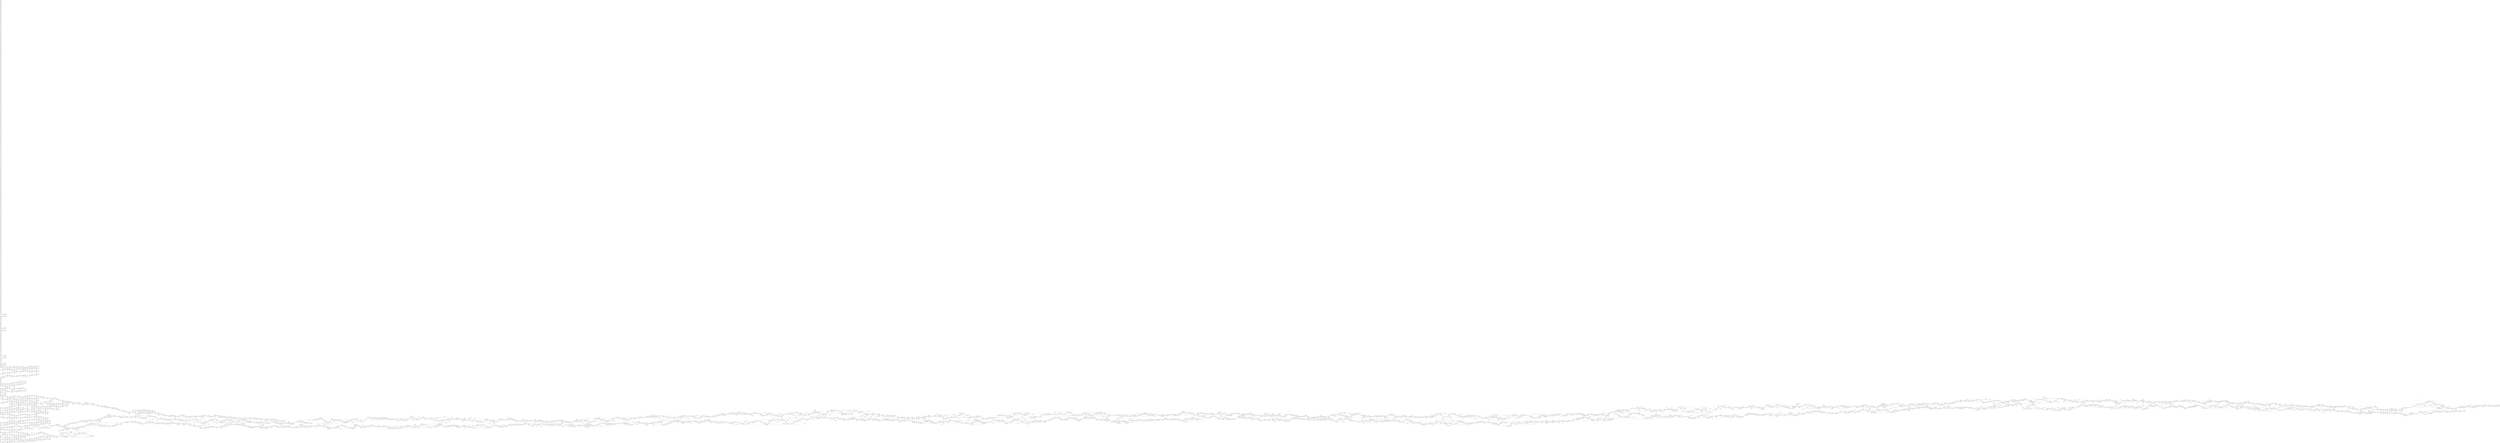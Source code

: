 digraph G {
graph [rankdir=LR, fontname="Courier"];
node [shape=record];
0[label="0(158)"];
1[label="1(158)"];
2[label="2(135)"];
3[label="3(99)"];
4[label="4(99)"];
5[label="5(135)"];
6[label="6(40)"];
7[label="7(57)"];
8[label="8(29)"];
9[label="9(33)"];
10[label="10(34)"];
11[label="11(32)"];
12[label="12(32)"];
13[label="13(35)"];
14[label="14(38)"];
15[label="15(30)"];
16[label="16(31)"];
17[label="17(31)"];
18[label="18(30)"];
19[label="19(38)"];
20[label="20(35)"];
21[label="21(32)"];
22[label="22(32)"];
23[label="23(34)"];
24[label="24(33)"];
25[label="25(29)"];
26[label="26(57)"];
27[label="27(40)"];
28[label="28(39)"];
29[label="29(38)"];
30[label="30(34)"];
31[label="31(31)"];
32[label="32(31)"];
33[label="33(43)"];
34[label="34(33)"];
35[label="35(57)"];
36[label="36(57)"];
37[label="37(33)"];
38[label="38(43)"];
39[label="39(31)"];
40[label="40(31)"];
41[label="41(34)"];
42[label="42(38)"];
43[label="43(39)"];
44[label="44(272)"];
45[label="45(272)"];
46[label="46(183)"];
47[label="47(183)"];
48[label="48(36)"];
49[label="49(29)"];
50[label="50(31)"];
51[label="51(32)"];
52[label="52(29)"];
53[label="53(38)"];
54[label="54(32)"];
55[label="55(34)"];
56[label="56(30)"];
57[label="57(29)"];
58[label="58(75)"];
59[label="59(75)"];
60[label="60(29)"];
61[label="61(30)"];
62[label="62(34)"];
63[label="63(32)"];
64[label="64(38)"];
65[label="65(29)"];
66[label="66(32)"];
67[label="67(31)"];
68[label="68(29)"];
69[label="69(36)"];
70[label="70(480)"];
71[label="71(480)"];
72[label="72(558)"];
73[label="73(73)"];
74[label="74(73)"];
75[label="75(558)"];
76[label="76(251)"];
77[label="77(251)"];
78[label="78(395)"];
79[label="79(395)"];
80[label="80(59)"];
81[label="81(106)"];
82[label="82(106)"];
83[label="83(59)"];
84[label="84(213)"];
85[label="85(213)"];
86[label="86(33)"];
87[label="87(34)"];
88[label="88(29)"];
89[label="89(37)"];
90[label="90(32)"];
91[label="91(32)"];
92[label="92(33)"];
93[label="93(33)"];
94[label="94(39)"];
95[label="95(31)"];
96[label="96(51)"];
97[label="97(51)"];
98[label="98(31)"];
99[label="99(39)"];
100[label="100(33)"];
101[label="101(33)"];
102[label="102(32)"];
103[label="103(32)"];
104[label="104(37)"];
105[label="105(29)"];
106[label="106(34)"];
107[label="107(33)"];
108[label="108(272)"];
109[label="109(60)"];
110[label="110(60)"];
111[label="111(272)"];
112[label="112(167)"];
113[label="113(32)"];
114[label="114(32)"];
115[label="115(167)"];
116[label="116(213)"];
117[label="117(213)"];
118[label="118(122)"];
119[label="119(84)"];
120[label="120(84)"];
121[label="121(122)"];
122[label="122(30)"];
123[label="123(43)"];
124[label="124(33)"];
125[label="125(37)"];
126[label="126(57)"];
127[label="127(31)"];
128[label="128(29)"];
129[label="129(31)"];
130[label="130(57)"];
131[label="131(57)"];
132[label="132(31)"];
133[label="133(29)"];
134[label="134(31)"];
135[label="135(57)"];
136[label="136(37)"];
137[label="137(33)"];
138[label="138(43)"];
139[label="139(30)"];
140[label="140(652)"];
141[label="141(652)"];
142[label="142(441)"];
143[label="143(441)"];
144[label="144(38)"];
145[label="145(138)"];
146[label="146(138)"];
147[label="147(38)"];
148[label="148(44)"];
149[label="149(29)"];
150[label="150(37)"];
151[label="151(32)"];
152[label="152(49)"];
153[label="153(34)"];
154[label="154(31)"];
155[label="155(29)"];
156[label="156(80)"];
157[label="157(80)"];
158[label="158(29)"];
159[label="159(31)"];
160[label="160(34)"];
161[label="161(49)"];
162[label="162(32)"];
163[label="163(37)"];
164[label="164(29)"];
165[label="165(44)"];
166[label="166(150)"];
167[label="167(150)"];
168[label="168(428)"];
169[label="169(428)"];
170[label="170(228)"];
171[label="171(228)"];
172[label="172(57)"];
173[label="173(29)"];
174[label="174(30)"];
175[label="175(57)"];
176[label="176(35)"];
177[label="177(57)"];
178[label="178(57)"];
179[label="179(35)"];
180[label="180(57)"];
181[label="181(30)"];
182[label="182(29)"];
183[label="183(57)"];
184[label="184(35)"];
185[label="185(37)"];
186[label="186(40)"];
187[label="187(31)"];
188[label="188(57)"];
189[label="189(32)"];
190[label="190(57)"];
191[label="191(57)"];
192[label="192(32)"];
193[label="193(57)"];
194[label="194(31)"];
195[label="195(40)"];
196[label="196(37)"];
197[label="197(35)"];
198[label="198(234)"];
199[label="199(234)"];
200[label="200(142)"];
201[label="201(142)"];
202[label="202(57)"];
203[label="203(33)"];
204[label="204(71)"];
205[label="205(43)"];
206[label="206(43)"];
207[label="207(71)"];
208[label="208(33)"];
209[label="209(57)"];
210[label="210(50)"];
211[label="211(31)"];
212[label="212(35)"];
213[label="213(32)"];
214[label="214(34)"];
215[label="215(31)"];
216[label="216(34)"];
217[label="217(41)"];
218[label="218(38)"];
219[label="219(38)"];
220[label="220(41)"];
221[label="221(34)"];
222[label="222(31)"];
223[label="223(34)"];
224[label="224(32)"];
225[label="225(35)"];
226[label="226(31)"];
227[label="227(50)"];
228[label="228(440)"];
229[label="229(440)"];
230[label="230(480)"];
231[label="231(480)"];
232[label="232(99)"];
233[label="233(135)"];
234[label="234(135)"];
235[label="235(99)"];
236[label="236(33)"];
237[label="237(31)"];
238[label="238(37)"];
239[label="239(29)"];
240[label="240(57)"];
241[label="241(29)"];
242[label="242(29)"];
243[label="243(30)"];
244[label="244(43)"];
245[label="245(29)"];
246[label="246(30)"];
247[label="247(35)"];
248[label="248(35)"];
249[label="249(30)"];
250[label="250(29)"];
251[label="251(43)"];
252[label="252(30)"];
253[label="253(29)"];
254[label="254(29)"];
255[label="255(57)"];
256[label="256(29)"];
257[label="257(37)"];
258[label="258(31)"];
259[label="259(33)"];
260[label="260(756)"];
261[label="261(756)"];
262[label="262(395)"];
263[label="263(395)"];
264[label="264(99)"];
265[label="265(251)"];
266[label="266(251)"];
267[label="267(99)"];
268[label="268(40)"];
269[label="269(30)"];
270[label="270(31)"];
271[label="271(30)"];
272[label="272(34)"];
273[label="273(33)"];
274[label="274(36)"];
275[label="275(30)"];
276[label="276(31)"];
277[label="277(34)"];
278[label="278(29)"];
279[label="279(34)"];
280[label="280(31)"];
281[label="281(31)"];
282[label="282(29)"];
283[label="283(34)"];
284[label="284(33)"];
285[label="285(29)"];
286[label="286(44)"];
287[label="287(44)"];
288[label="288(29)"];
289[label="289(33)"];
290[label="290(34)"];
291[label="291(29)"];
292[label="292(31)"];
293[label="293(31)"];
294[label="294(34)"];
295[label="295(29)"];
296[label="296(34)"];
297[label="297(31)"];
298[label="298(30)"];
299[label="299(36)"];
300[label="300(33)"];
301[label="301(34)"];
302[label="302(30)"];
303[label="303(31)"];
304[label="304(30)"];
305[label="305(40)"];
306[label="306(68)"];
307[label="307(68)"];
308[label="308(33)"];
309[label="309(39)"];
310[label="310(57)"];
311[label="311(30)"];
312[label="312(30)"];
313[label="313(31)"];
314[label="314(30)"];
315[label="315(38)"];
316[label="316(35)"];
317[label="317(33)"];
318[label="318(33)"];
319[label="319(35)"];
320[label="320(38)"];
321[label="321(30)"];
322[label="322(31)"];
323[label="323(30)"];
324[label="324(30)"];
325[label="325(57)"];
326[label="326(39)"];
327[label="327(33)"];
328[label="328(158)"];
329[label="329(158)"];
330[label="330(448)"];
331[label="331(29)"];
332[label="332(29)"];
333[label="333(448)"];
334[label="334(270)"];
335[label="335(270)"];
336[label="336(448)"];
337[label="337(448)"];
338[label="338(32)"];
339[label="339(35)"];
340[label="340(57)"];
341[label="341(30)"];
342[label="342(33)"];
343[label="343(30)"];
344[label="344(29)"];
345[label="345(33)"];
346[label="346(29)"];
347[label="347(32)"];
348[label="348(40)"];
349[label="349(30)"];
350[label="350(30)"];
351[label="351(40)"];
352[label="352(32)"];
353[label="353(29)"];
354[label="354(33)"];
355[label="355(29)"];
356[label="356(30)"];
357[label="357(33)"];
358[label="358(30)"];
359[label="359(57)"];
360[label="360(35)"];
361[label="361(32)"];
362[label="362(57)"];
363[label="363(48)"];
364[label="364(30)"];
365[label="365(32)"];
366[label="366(29)"];
367[label="367(36)"];
368[label="368(30)"];
369[label="369(34)"];
370[label="370(44)"];
371[label="371(44)"];
372[label="372(34)"];
373[label="373(30)"];
374[label="374(36)"];
375[label="375(29)"];
376[label="376(32)"];
377[label="377(30)"];
378[label="378(48)"];
379[label="379(57)"];
380[label="380(41)"];
381[label="381(95)"];
382[label="382(95)"];
383[label="383(41)"];
384[label="384(82)"];
385[label="385(150)"];
386[label="386(150)"];
387[label="387(82)"];
388[label="388(185)"];
389[label="389(558)"];
390[label="390(558)"];
391[label="391(185)"];
392[label="392(142)"];
393[label="393(142)"];
394[label="394(270)"];
395[label="395(270)"];
396[label="396(173)"];
397[label="397(37)"];
398[label="398(173)"];
399[label="399(37)"];
400[label="400(33)"];
401[label="401(31)"];
402[label="402(31)"];
403[label="403(31)"];
404[label="404(29)"];
405[label="405(57)"];
406[label="406(59)"];
407[label="407(59)"];
408[label="408(57)"];
409[label="409(29)"];
410[label="410(31)"];
411[label="411(31)"];
412[label="412(31)"];
413[label="413(33)"];
414[label="414(756)"];
415[label="415(756)"];
416[label="416(60)"];
417[label="417(35)"];
418[label="418(29)"];
419[label="419(41)"];
420[label="420(32)"];
421[label="421(30)"];
422[label="422(29)"];
423[label="423(29)"];
424[label="424(30)"];
425[label="425(33)"];
426[label="426(30)"];
427[label="427(39)"];
428[label="428(39)"];
429[label="429(30)"];
430[label="430(33)"];
431[label="431(30)"];
432[label="432(29)"];
433[label="433(29)"];
434[label="434(30)"];
435[label="435(32)"];
436[label="436(41)"];
437[label="437(29)"];
438[label="438(35)"];
439[label="439(60)"];
440[label="440(215)"];
441[label="441(215)"];
442[label="442(272)"];
443[label="443(60)"];
444[label="444(60)"];
445[label="445(272)"];
446[label="446(222)"];
447[label="447(183)"];
448[label="448(183)"];
449[label="449(222)"];
450[label="450(199)"];
451[label="451(199)"];
452[label="452(480)"];
453[label="453(480)"];
454[label="454(36)"];
455[label="455(31)"];
456[label="456(57)"];
457[label="457(35)"];
458[label="458(29)"];
459[label="459(31)"];
460[label="460(29)"];
461[label="461(30)"];
462[label="462(49)"];
463[label="463(49)"];
464[label="464(30)"];
465[label="465(29)"];
466[label="466(31)"];
467[label="467(29)"];
468[label="468(35)"];
469[label="469(57)"];
470[label="470(31)"];
471[label="471(36)"];
472[label="472(52)"];
473[label="473(33)"];
474[label="474(53)"];
475[label="475(118)"];
476[label="476(118)"];
477[label="477(53)"];
478[label="478(33)"];
479[label="479(52)"];
480[label="480(57)"];
481[label="481(57)"];
482[label="482(42)"];
483[label="483(37)"];
484[label="484(37)"];
485[label="485(42)"];
486[label="486(57)"];
487[label="487(57)"];
488[label="488(32)"];
489[label="489(43)"];
490[label="490(31)"];
491[label="491(37)"];
492[label="492(29)"];
493[label="493(29)"];
494[label="494(29)"];
495[label="495(33)"];
496[label="496(32)"];
497[label="497(47)"];
498[label="498(38)"];
499[label="499(29)"];
500[label="500(29)"];
501[label="501(38)"];
502[label="502(47)"];
503[label="503(32)"];
504[label="504(33)"];
505[label="505(29)"];
506[label="506(29)"];
507[label="507(29)"];
508[label="508(37)"];
509[label="509(31)"];
510[label="510(43)"];
511[label="511(32)"];
512[label="512(57)"];
513[label="513(42)"];
514[label="514(33)"];
515[label="515(30)"];
516[label="516(35)"];
517[label="517(35)"];
518[label="518(30)"];
519[label="519(29)"];
520[label="520(33)"];
521[label="521(48)"];
522[label="522(48)"];
523[label="523(33)"];
524[label="524(29)"];
525[label="525(30)"];
526[label="526(35)"];
527[label="527(35)"];
528[label="528(30)"];
529[label="529(33)"];
530[label="530(42)"];
531[label="531(57)"];
532[label="532(233)"];
533[label="533(233)"];
534[label="534(35)"];
535[label="535(34)"];
536[label="536(36)"];
537[label="537(29)"];
538[label="538(30)"];
539[label="539(30)"];
540[label="540(46)"];
541[label="541(35)"];
542[label="542(29)"];
543[label="543(39)"];
544[label="544(31)"];
545[label="545(30)"];
546[label="546(57)"];
547[label="547(57)"];
548[label="548(30)"];
549[label="549(31)"];
550[label="550(39)"];
551[label="551(29)"];
552[label="552(35)"];
553[label="553(46)"];
554[label="554(30)"];
555[label="555(30)"];
556[label="556(29)"];
557[label="557(36)"];
558[label="558(34)"];
559[label="559(35)"];
560[label="560(395)"];
561[label="561(82)"];
562[label="562(82)"];
563[label="563(395)"];
564[label="564(166)"];
565[label="565(166)"];
566[label="566(39)"];
567[label="567(36)"];
568[label="568(32)"];
569[label="569(29)"];
570[label="570(32)"];
571[label="571(40)"];
572[label="572(29)"];
573[label="573(35)"];
574[label="574(31)"];
575[label="575(39)"];
576[label="576(31)"];
577[label="577(31)"];
578[label="578(39)"];
579[label="579(31)"];
580[label="580(35)"];
581[label="581(29)"];
582[label="582(40)"];
583[label="583(32)"];
584[label="584(29)"];
585[label="585(32)"];
586[label="586(36)"];
587[label="587(39)"];
588[label="588(42)"];
589[label="589(30)"];
590[label="590(30)"];
591[label="591(33)"];
592[label="592(32)"];
593[label="593(30)"];
594[label="594(32)"];
595[label="595(30)"];
596[label="596(30)"];
597[label="597(30)"];
598[label="598(29)"];
599[label="599(30)"];
600[label="600(29)"];
601[label="601(35)"];
602[label="602(29)"];
603[label="603(30)"];
604[label="604(32)"];
605[label="605(40)"];
606[label="606(39)"];
607[label="607(39)"];
608[label="608(39)"];
609[label="609(39)"];
610[label="610(40)"];
611[label="611(32)"];
612[label="612(30)"];
613[label="613(29)"];
614[label="614(35)"];
615[label="615(29)"];
616[label="616(30)"];
617[label="617(29)"];
618[label="618(30)"];
619[label="619(30)"];
620[label="620(30)"];
621[label="621(32)"];
622[label="622(30)"];
623[label="623(32)"];
624[label="624(33)"];
625[label="625(30)"];
626[label="626(30)"];
627[label="627(42)"];
628[label="628(272)"];
629[label="629(60)"];
630[label="630(47)"];
631[label="631(47)"];
632[label="632(60)"];
633[label="633(272)"];
634[label="634(228)"];
635[label="635(228)"];
636[label="636(142)"];
637[label="637(142)"];
638[label="638(34)"];
639[label="639(30)"];
640[label="640(32)"];
641[label="641(31)"];
642[label="642(30)"];
643[label="643(30)"];
644[label="644(29)"];
645[label="645(29)"];
646[label="646(32)"];
647[label="647(29)"];
648[label="648(37)"];
649[label="649(30)"];
650[label="650(34)"];
651[label="651(33)"];
652[label="652(30)"];
653[label="653(29)"];
654[label="654(29)"];
655[label="655(30)"];
656[label="656(33)"];
657[label="657(35)"];
658[label="658(40)"];
659[label="659(40)"];
660[label="660(35)"];
661[label="661(33)"];
662[label="662(30)"];
663[label="663(29)"];
664[label="664(29)"];
665[label="665(30)"];
666[label="666(33)"];
667[label="667(34)"];
668[label="668(30)"];
669[label="669(37)"];
670[label="670(29)"];
671[label="671(32)"];
672[label="672(29)"];
673[label="673(29)"];
674[label="674(30)"];
675[label="675(30)"];
676[label="676(31)"];
677[label="677(32)"];
678[label="678(30)"];
679[label="679(34)"];
680[label="680(37)"];
681[label="681(32)"];
682[label="682(31)"];
683[label="683(57)"];
684[label="684(32)"];
685[label="685(38)"];
686[label="686(35)"];
687[label="687(35)"];
688[label="688(43)"];
689[label="689(43)"];
690[label="690(35)"];
691[label="691(35)"];
692[label="692(38)"];
693[label="693(32)"];
694[label="694(57)"];
695[label="695(31)"];
696[label="696(32)"];
697[label="697(37)"];
698[label="698(118)"];
699[label="699(50)"];
700[label="700(57)"];
701[label="701(57)"];
702[label="702(50)"];
703[label="703(118)"];
704[label="704(184)"];
705[label="705(184)"];
706[label="706(57)"];
707[label="707(35)"];
708[label="708(29)"];
709[label="709(29)"];
710[label="710(29)"];
711[label="711(31)"];
712[label="712(30)"];
713[label="713(33)"];
714[label="714(31)"];
715[label="715(29)"];
716[label="716(29)"];
717[label="717(34)"];
718[label="718(30)"];
719[label="719(31)"];
720[label="720(41)"];
721[label="721(29)"];
722[label="722(30)"];
723[label="723(29)"];
724[label="724(31)"];
725[label="725(31)"];
726[label="726(31)"];
727[label="727(31)"];
728[label="728(29)"];
729[label="729(30)"];
730[label="730(29)"];
731[label="731(41)"];
732[label="732(31)"];
733[label="733(30)"];
734[label="734(34)"];
735[label="735(29)"];
736[label="736(29)"];
737[label="737(31)"];
738[label="738(33)"];
739[label="739(30)"];
740[label="740(31)"];
741[label="741(29)"];
742[label="742(29)"];
743[label="743(29)"];
744[label="744(35)"];
745[label="745(57)"];
746[label="746(198)"];
747[label="747(198)"];
748[label="748(122)"];
749[label="749(84)"];
750[label="750(84)"];
751[label="751(122)"];
752[label="752(46)"];
753[label="753(31)"];
754[label="754(57)"];
755[label="755(50)"];
756[label="756(38)"];
757[label="757(38)"];
758[label="758(50)"];
759[label="759(57)"];
760[label="760(31)"];
761[label="761(46)"];
762[label="762(38)"];
763[label="763(36)"];
764[label="764(29)"];
765[label="765(35)"];
766[label="766(35)"];
767[label="767(34)"];
768[label="768(31)"];
769[label="769(29)"];
770[label="770(34)"];
771[label="771(44)"];
772[label="772(32)"];
773[label="773(29)"];
774[label="774(41)"];
775[label="775(41)"];
776[label="776(29)"];
777[label="777(32)"];
778[label="778(44)"];
779[label="779(34)"];
780[label="780(29)"];
781[label="781(31)"];
782[label="782(34)"];
783[label="783(35)"];
784[label="784(35)"];
785[label="785(29)"];
786[label="786(36)"];
787[label="787(38)"];
788[label="788(166)"];
789[label="789(166)"];
790[label="790(106)"];
791[label="791(57)"];
792[label="792(140)"];
793[label="793(140)"];
794[label="794(57)"];
795[label="795(106)"];
796[label="796(756)"];
797[label="797(756)"];
798[label="798(33)"];
799[label="799(41)"];
800[label="800(31)"];
801[label="801(30)"];
802[label="802(33)"];
803[label="803(35)"];
804[label="804(31)"];
805[label="805(34)"];
806[label="806(36)"];
807[label="807(30)"];
808[label="808(30)"];
809[label="809(33)"];
810[label="810(29)"];
811[label="811(33)"];
812[label="812(29)"];
813[label="813(34)"];
814[label="814(34)"];
815[label="815(29)"];
816[label="816(33)"];
817[label="817(29)"];
818[label="818(33)"];
819[label="819(30)"];
820[label="820(30)"];
821[label="821(36)"];
822[label="822(34)"];
823[label="823(31)"];
824[label="824(35)"];
825[label="825(33)"];
826[label="826(30)"];
827[label="827(31)"];
828[label="828(41)"];
829[label="829(33)"];
830[label="830(232)"];
831[label="831(232)"];
832[label="832(186)"];
833[label="833(186)"];
834[label="834(48)"];
835[label="835(184)"];
836[label="836(184)"];
837[label="837(48)"];
838[label="838(270)"];
839[label="839(228)"];
840[label="840(228)"];
841[label="841(270)"];
842[label="842(138)"];
843[label="843(40)"];
844[label="844(40)"];
845[label="845(138)"];
846[label="846(222)"];
847[label="847(222)"];
848[label="848(558)"];
849[label="849(558)"];
850[label="850(60)"];
851[label="851(60)"];
852[label="852(57)"];
853[label="853(43)"];
854[label="854(43)"];
855[label="855(57)"];
856[label="856(95)"];
857[label="857(95)"];
858[label="858(39)"];
859[label="859(30)"];
860[label="860(35)"];
861[label="861(30)"];
862[label="862(31)"];
863[label="863(32)"];
864[label="864(31)"];
865[label="865(29)"];
866[label="866(29)"];
867[label="867(29)"];
868[label="868(30)"];
869[label="869(33)"];
870[label="870(29)"];
871[label="871(36)"];
872[label="872(32)"];
873[label="873(29)"];
874[label="874(36)"];
875[label="875(36)"];
876[label="876(29)"];
877[label="877(32)"];
878[label="878(36)"];
879[label="879(29)"];
880[label="880(33)"];
881[label="881(30)"];
882[label="882(29)"];
883[label="883(29)"];
884[label="884(29)"];
885[label="885(31)"];
886[label="886(32)"];
887[label="887(31)"];
888[label="888(30)"];
889[label="889(35)"];
890[label="890(30)"];
891[label="891(39)"];
892[label="892(73)"];
893[label="893(73)"];
894[label="894(57)"];
895[label="895(33)"];
896[label="896(29)"];
897[label="897(29)"];
898[label="898(29)"];
899[label="899(41)"];
900[label="900(29)"];
901[label="901(31)"];
902[label="902(30)"];
903[label="903(32)"];
904[label="904(32)"];
905[label="905(30)"];
906[label="906(31)"];
907[label="907(29)"];
908[label="908(41)"];
909[label="909(29)"];
910[label="910(29)"];
911[label="911(29)"];
912[label="912(33)"];
913[label="913(57)"];
914[label="914(198)"];
915[label="915(138)"];
916[label="916(138)"];
917[label="917(198)"];
918[label="918(173)"];
919[label="919(173)"];
920[label="920(76)"];
921[label="921(36)"];
922[label="922(61)"];
923[label="923(37)"];
924[label="924(37)"];
925[label="925(61)"];
926[label="926(36)"];
927[label="927(76)"];
928[label="928(77)"];
929[label="929(99)"];
930[label="930(99)"];
931[label="931(77)"];
932[label="932(184)"];
933[label="933(184)"];
934[label="934(185)"];
935[label="935(185)"];
936[label="936(43)"];
937[label="937(29)"];
938[label="938(30)"];
939[label="939(29)"];
940[label="940(57)"];
941[label="941(57)"];
942[label="942(29)"];
943[label="943(30)"];
944[label="944(29)"];
945[label="945(43)"];
946[label="946(78)"];
947[label="947(55)"];
948[label="948(30)"];
949[label="949(66)"];
950[label="950(66)"];
951[label="951(30)"];
952[label="952(55)"];
953[label="953(78)"];
954[label="954(29)"];
955[label="955(50)"];
956[label="956(34)"];
957[label="957(29)"];
958[label="958(34)"];
959[label="959(31)"];
960[label="960(32)"];
961[label="961(31)"];
962[label="962(54)"];
963[label="963(54)"];
964[label="964(31)"];
965[label="965(32)"];
966[label="966(31)"];
967[label="967(34)"];
968[label="968(29)"];
969[label="969(34)"];
970[label="970(50)"];
971[label="971(29)"];
972[label="972(57)"];
973[label="973(32)"];
974[label="974(33)"];
975[label="975(31)"];
976[label="976(33)"];
977[label="977(32)"];
978[label="978(36)"];
979[label="979(36)"];
980[label="980(32)"];
981[label="981(33)"];
982[label="982(31)"];
983[label="983(33)"];
984[label="984(32)"];
985[label="985(57)"];
986[label="986(138)"];
987[label="987(138)"];
988[label="988(101)"];
989[label="989(32)"];
990[label="990(32)"];
991[label="991(101)"];
992[label="992(184)"];
993[label="993(184)"];
994[label="994(140)"];
995[label="995(57)"];
996[label="996(57)"];
997[label="997(140)"];
998[label="998(64)"];
999[label="999(44)"];
1000[label="1000(44)"];
1001[label="1001(64)"];
1002[label="1002(160)"];
1003[label="1003(160)"];
1004[label="1004(34)"];
1005[label="1005(51)"];
1006[label="1006(35)"];
1007[label="1007(33)"];
1008[label="1008(35)"];
1009[label="1009(30)"];
1010[label="1010(32)"];
1011[label="1011(29)"];
1012[label="1012(34)"];
1013[label="1013(34)"];
1014[label="1014(38)"];
1015[label="1015(38)"];
1016[label="1016(34)"];
1017[label="1017(34)"];
1018[label="1018(29)"];
1019[label="1019(32)"];
1020[label="1020(30)"];
1021[label="1021(35)"];
1022[label="1022(33)"];
1023[label="1023(35)"];
1024[label="1024(51)"];
1025[label="1025(34)"];
1026[label="1026(77)"];
1027[label="1027(77)"];
1028[label="1028(33)"];
1029[label="1029(35)"];
1030[label="1030(57)"];
1031[label="1031(38)"];
1032[label="1032(36)"];
1033[label="1033(30)"];
1034[label="1034(35)"];
1035[label="1035(35)"];
1036[label="1036(30)"];
1037[label="1037(36)"];
1038[label="1038(38)"];
1039[label="1039(57)"];
1040[label="1040(35)"];
1041[label="1041(33)"];
1042[label="1042(35)"];
1043[label="1043(29)"];
1044[label="1044(43)"];
1045[label="1045(35)"];
1046[label="1046(34)"];
1047[label="1047(33)"];
1048[label="1048(39)"];
1049[label="1049(39)"];
1050[label="1050(33)"];
1051[label="1051(34)"];
1052[label="1052(35)"];
1053[label="1053(43)"];
1054[label="1054(29)"];
1055[label="1055(35)"];
1056[label="1056(45)"];
1057[label="1057(35)"];
1058[label="1058(43)"];
1059[label="1059(72)"];
1060[label="1060(72)"];
1061[label="1061(43)"];
1062[label="1062(35)"];
1063[label="1063(45)"];
1064[label="1064(183)"];
1065[label="1065(43)"];
1066[label="1066(166)"];
1067[label="1067(166)"];
1068[label="1068(43)"];
1069[label="1069(183)"];
1070[label="1070(57)"];
1071[label="1071(57)"];
1072[label="1072(30)"];
1073[label="1073(34)"];
1074[label="1074(33)"];
1075[label="1075(38)"];
1076[label="1076(29)"];
1077[label="1077(29)"];
1078[label="1078(29)"];
1079[label="1079(31)"];
1080[label="1080(34)"];
1081[label="1081(39)"];
1082[label="1082(55)"];
1083[label="1083(55)"];
1084[label="1084(39)"];
1085[label="1085(34)"];
1086[label="1086(31)"];
1087[label="1087(29)"];
1088[label="1088(29)"];
1089[label="1089(29)"];
1090[label="1090(38)"];
1091[label="1091(33)"];
1092[label="1092(34)"];
1093[label="1093(30)"];
1094[label="1094(41)"];
1095[label="1095(30)"];
1096[label="1096(30)"];
1097[label="1097(57)"];
1098[label="1098(31)"];
1099[label="1099(52)"];
1100[label="1100(52)"];
1101[label="1101(31)"];
1102[label="1102(57)"];
1103[label="1103(30)"];
1104[label="1104(30)"];
1105[label="1105(41)"];
1106[label="1106(30)"];
1107[label="1107(31)"];
1108[label="1108(29)"];
1109[label="1109(29)"];
1110[label="1110(30)"];
1111[label="1111(57)"];
1112[label="1112(29)"];
1113[label="1113(50)"];
1114[label="1114(34)"];
1115[label="1115(29)"];
1116[label="1116(29)"];
1117[label="1117(32)"];
1118[label="1118(32)"];
1119[label="1119(29)"];
1120[label="1120(29)"];
1121[label="1121(34)"];
1122[label="1122(50)"];
1123[label="1123(29)"];
1124[label="1124(57)"];
1125[label="1125(30)"];
1126[label="1126(29)"];
1127[label="1127(29)"];
1128[label="1128(31)"];
1129[label="1129(30)"];
1130[label="1130(134)"];
1131[label="1131(134)"];
1132[label="1132(81)"];
1133[label="1133(31)"];
1134[label="1134(57)"];
1135[label="1135(31)"];
1136[label="1136(30)"];
1137[label="1137(30)"];
1138[label="1138(31)"];
1139[label="1139(57)"];
1140[label="1140(31)"];
1141[label="1141(81)"];
1142[label="1142(233)"];
1143[label="1143(233)"];
1144[label="1144(29)"];
1145[label="1145(29)"];
1146[label="1146(36)"];
1147[label="1147(32)"];
1148[label="1148(40)"];
1149[label="1149(30)"];
1150[label="1150(29)"];
1151[label="1151(30)"];
1152[label="1152(31)"];
1153[label="1153(39)"];
1154[label="1154(34)"];
1155[label="1155(34)"];
1156[label="1156(29)"];
1157[label="1157(30)"];
1158[label="1158(57)"];
1159[label="1159(57)"];
1160[label="1160(30)"];
1161[label="1161(29)"];
1162[label="1162(34)"];
1163[label="1163(34)"];
1164[label="1164(39)"];
1165[label="1165(31)"];
1166[label="1166(30)"];
1167[label="1167(29)"];
1168[label="1168(30)"];
1169[label="1169(40)"];
1170[label="1170(32)"];
1171[label="1171(36)"];
1172[label="1172(29)"];
1173[label="1173(29)"];
1174[label="1174(38)"];
1175[label="1175(30)"];
1176[label="1176(45)"];
1177[label="1177(34)"];
1178[label="1178(55)"];
1179[label="1179(29)"];
1180[label="1180(32)"];
1181[label="1181(32)"];
1182[label="1182(37)"];
1183[label="1183(37)"];
1184[label="1184(32)"];
1185[label="1185(32)"];
1186[label="1186(29)"];
1187[label="1187(55)"];
1188[label="1188(34)"];
1189[label="1189(45)"];
1190[label="1190(30)"];
1191[label="1191(38)"];
1192[label="1192(43)"];
1193[label="1193(57)"];
1194[label="1194(57)"];
1195[label="1195(43)"];
1196[label="1196(198)"];
1197[label="1197(198)"];
1198[label="1198(59)"];
1199[label="1199(182)"];
1200[label="1200(182)"];
1201[label="1201(59)"];
1202[label="1202(38)"];
1203[label="1203(61)"];
1204[label="1204(61)"];
1205[label="1205(38)"];
1206[label="1206(29)"];
1207[label="1207(31)"];
1208[label="1208(35)"];
1209[label="1209(29)"];
1210[label="1210(29)"];
1211[label="1211(30)"];
1212[label="1212(30)"];
1213[label="1213(29)"];
1214[label="1214(57)"];
1215[label="1215(29)"];
1216[label="1216(29)"];
1217[label="1217(57)"];
1218[label="1218(29)"];
1219[label="1219(30)"];
1220[label="1220(30)"];
1221[label="1221(29)"];
1222[label="1222(29)"];
1223[label="1223(35)"];
1224[label="1224(31)"];
1225[label="1225(29)"];
1226[label="1226(98)"];
1227[label="1227(98)"];
1228[label="1228(213)"];
1229[label="1229(44)"];
1230[label="1230(44)"];
1231[label="1231(213)"];
1232[label="1232(33)"];
1233[label="1233(35)"];
1234[label="1234(30)"];
1235[label="1235(32)"];
1236[label="1236(33)"];
1237[label="1237(36)"];
1238[label="1238(31)"];
1239[label="1239(30)"];
1240[label="1240(57)"];
1241[label="1241(39)"];
1242[label="1242(39)"];
1243[label="1243(57)"];
1244[label="1244(30)"];
1245[label="1245(31)"];
1246[label="1246(36)"];
1247[label="1247(33)"];
1248[label="1248(32)"];
1249[label="1249(30)"];
1250[label="1250(35)"];
1251[label="1251(33)"];
1252[label="1252(57)"];
1253[label="1253(128)"];
1254[label="1254(128)"];
1255[label="1255(57)"];
1256[label="1256(98)"];
1257[label="1257(185)"];
1258[label="1258(185)"];
1259[label="1259(98)"];
1260[label="1260(42)"];
1261[label="1261(42)"];
1262[label="1262(29)"];
1263[label="1263(57)"];
1264[label="1264(47)"];
1265[label="1265(38)"];
1266[label="1266(38)"];
1267[label="1267(47)"];
1268[label="1268(57)"];
1269[label="1269(29)"];
1270[label="1270(38)"];
1271[label="1271(138)"];
1272[label="1272(138)"];
1273[label="1273(38)"];
1274[label="1274(29)"];
1275[label="1275(38)"];
1276[label="1276(138)"];
1277[label="1277(138)"];
1278[label="1278(38)"];
1279[label="1279(29)"];
1280[label="1280(48)"];
1281[label="1281(99)"];
1282[label="1282(99)"];
1283[label="1283(48)"];
1284[label="1284(57)"];
1285[label="1285(35)"];
1286[label="1286(49)"];
1287[label="1287(43)"];
1288[label="1288(42)"];
1289[label="1289(124)"];
1290[label="1290(124)"];
1291[label="1291(42)"];
1292[label="1292(43)"];
1293[label="1293(49)"];
1294[label="1294(35)"];
1295[label="1295(57)"];
1296[label="1296(29)"];
1297[label="1297(29)"];
1298[label="1298(158)"];
1299[label="1299(167)"];
1300[label="1300(167)"];
1301[label="1301(158)"];
1302[label="1302(652)"];
1303[label="1303(652)"];
1304[label="1304(184)"];
1305[label="1305(184)"];
1306[label="1306(31)"];
1307[label="1307(35)"];
1308[label="1308(43)"];
1309[label="1309(43)"];
1310[label="1310(35)"];
1311[label="1311(31)"];
1312[label="1312(34)"];
1313[label="1313(33)"];
1314[label="1314(39)"];
1315[label="1315(31)"];
1316[label="1316(32)"];
1317[label="1317(33)"];
1318[label="1318(34)"];
1319[label="1319(39)"];
1320[label="1320(29)"];
1321[label="1321(39)"];
1322[label="1322(30)"];
1323[label="1323(31)"];
1324[label="1324(29)"];
1325[label="1325(35)"];
1326[label="1326(35)"];
1327[label="1327(29)"];
1328[label="1328(31)"];
1329[label="1329(30)"];
1330[label="1330(39)"];
1331[label="1331(29)"];
1332[label="1332(39)"];
1333[label="1333(34)"];
1334[label="1334(33)"];
1335[label="1335(32)"];
1336[label="1336(31)"];
1337[label="1337(39)"];
1338[label="1338(33)"];
1339[label="1339(34)"];
1340[label="1340(150)"];
1341[label="1341(150)"];
1342[label="1342(32)"];
1343[label="1343(47)"];
1344[label="1344(39)"];
1345[label="1345(29)"];
1346[label="1346(38)"];
1347[label="1347(31)"];
1348[label="1348(32)"];
1349[label="1349(34)"];
1350[label="1350(29)"];
1351[label="1351(44)"];
1352[label="1352(44)"];
1353[label="1353(29)"];
1354[label="1354(34)"];
1355[label="1355(32)"];
1356[label="1356(31)"];
1357[label="1357(38)"];
1358[label="1358(29)"];
1359[label="1359(39)"];
1360[label="1360(47)"];
1361[label="1361(32)"];
1362[label="1362(31)"];
1363[label="1363(30)"];
1364[label="1364(31)"];
1365[label="1365(35)"];
1366[label="1366(30)"];
1367[label="1367(35)"];
1368[label="1368(29)"];
1369[label="1369(39)"];
1370[label="1370(29)"];
1371[label="1371(37)"];
1372[label="1372(33)"];
1373[label="1373(29)"];
1374[label="1374(30)"];
1375[label="1375(30)"];
1376[label="1376(29)"];
1377[label="1377(36)"];
1378[label="1378(35)"];
1379[label="1379(36)"];
1380[label="1380(36)"];
1381[label="1381(35)"];
1382[label="1382(36)"];
1383[label="1383(29)"];
1384[label="1384(30)"];
1385[label="1385(30)"];
1386[label="1386(29)"];
1387[label="1387(33)"];
1388[label="1388(37)"];
1389[label="1389(29)"];
1390[label="1390(39)"];
1391[label="1391(29)"];
1392[label="1392(35)"];
1393[label="1393(30)"];
1394[label="1394(35)"];
1395[label="1395(31)"];
1396[label="1396(30)"];
1397[label="1397(31)"];
1398[label="1398(31)"];
1399[label="1399(29)"];
1400[label="1400(29)"];
1401[label="1401(30)"];
1402[label="1402(32)"];
1403[label="1403(30)"];
1404[label="1404(31)"];
1405[label="1405(35)"];
1406[label="1406(34)"];
1407[label="1407(31)"];
1408[label="1408(29)"];
1409[label="1409(31)"];
1410[label="1410(30)"];
1411[label="1411(31)"];
1412[label="1412(30)"];
1413[label="1413(35)"];
1414[label="1414(33)"];
1415[label="1415(34)"];
1416[label="1416(34)"];
1417[label="1417(33)"];
1418[label="1418(35)"];
1419[label="1419(30)"];
1420[label="1420(31)"];
1421[label="1421(30)"];
1422[label="1422(31)"];
1423[label="1423(29)"];
1424[label="1424(31)"];
1425[label="1425(34)"];
1426[label="1426(35)"];
1427[label="1427(31)"];
1428[label="1428(30)"];
1429[label="1429(32)"];
1430[label="1430(30)"];
1431[label="1431(29)"];
1432[label="1432(29)"];
1433[label="1433(31)"];
1434[label="1434(47)"];
1435[label="1435(47)"];
1436[label="1436(90)"];
1437[label="1437(57)"];
1438[label="1438(199)"];
1439[label="1439(199)"];
1440[label="1440(57)"];
1441[label="1441(90)"];
1442[label="1442(57)"];
1443[label="1443(110)"];
1444[label="1444(110)"];
1445[label="1445(57)"];
1446[label="1446(37)"];
1447[label="1447(33)"];
1448[label="1448(32)"];
1449[label="1449(35)"];
1450[label="1450(29)"];
1451[label="1451(29)"];
1452[label="1452(35)"];
1453[label="1453(32)"];
1454[label="1454(33)"];
1455[label="1455(37)"];
1456[label="1456(32)"];
1457[label="1457(34)"];
1458[label="1458(45)"];
1459[label="1459(30)"];
1460[label="1460(43)"];
1461[label="1461(43)"];
1462[label="1462(30)"];
1463[label="1463(45)"];
1464[label="1464(34)"];
1465[label="1465(32)"];
1466[label="1466(222)"];
1467[label="1467(222)"];
1468[label="1468(101)"];
1469[label="1469(101)"];
1470[label="1470(297)"];
1471[label="1471(297)"];
1472[label="1472(167)"];
1473[label="1473(29)"];
1474[label="1474(29)"];
1475[label="1475(167)"];
1476[label="1476(456)"];
1477[label="1477(456)"];
1478[label="1478(82)"];
1479[label="1479(82)"];
1480[label="1480(324)"];
1481[label="1481(324)"];
1482[label="1482(41)"];
1483[label="1483(31)"];
1484[label="1484(31)"];
1485[label="1485(41)"];
1486[label="1486(55)"];
1487[label="1487(57)"];
1488[label="1488(29)"];
1489[label="1489(29)"];
1490[label="1490(57)"];
1491[label="1491(55)"];
1492[label="1492(29)"];
1493[label="1493(29)"];
1494[label="1494(29)"];
1495[label="1495(32)"];
1496[label="1496(35)"];
1497[label="1497(35)"];
1498[label="1498(34)"];
1499[label="1499(29)"];
1500[label="1500(30)"];
1501[label="1501(31)"];
1502[label="1502(31)"];
1503[label="1503(31)"];
1504[label="1504(31)"];
1505[label="1505(30)"];
1506[label="1506(29)"];
1507[label="1507(34)"];
1508[label="1508(35)"];
1509[label="1509(35)"];
1510[label="1510(32)"];
1511[label="1511(29)"];
1512[label="1512(199)"];
1513[label="1513(199)"];
1514[label="1514(57)"];
1515[label="1515(57)"];
1516[label="1516(232)"];
1517[label="1517(232)"];
1518[label="1518(29)"];
1519[label="1519(29)"];
1520[label="1520(34)"];
1521[label="1521(34)"];
1522[label="1522(34)"];
1523[label="1523(34)"];
1524[label="1524(29)"];
1525[label="1525(29)"];
1526[label="1526(57)"];
1527[label="1527(36)"];
1528[label="1528(30)"];
1529[label="1529(29)"];
1530[label="1530(31)"];
1531[label="1531(39)"];
1532[label="1532(39)"];
1533[label="1533(31)"];
1534[label="1534(29)"];
1535[label="1535(30)"];
1536[label="1536(36)"];
1537[label="1537(57)"];
1538[label="1538(35)"];
1539[label="1539(35)"];
1540[label="1540(33)"];
1541[label="1541(32)"];
1542[label="1542(29)"];
1543[label="1543(29)"];
1544[label="1544(32)"];
1545[label="1545(33)"];
1546[label="1546(35)"];
1547[label="1547(35)"];
1548[label="1548(36)"];
1549[label="1549(33)"];
1550[label="1550(32)"];
1551[label="1551(30)"];
1552[label="1552(30)"];
1553[label="1553(35)"];
1554[label="1554(29)"];
1555[label="1555(36)"];
1556[label="1556(38)"];
1557[label="1557(29)"];
1558[label="1558(33)"];
1559[label="1559(29)"];
1560[label="1560(29)"];
1561[label="1561(30)"];
1562[label="1562(29)"];
1563[label="1563(29)"];
1564[label="1564(30)"];
1565[label="1565(29)"];
1566[label="1566(29)"];
1567[label="1567(33)"];
1568[label="1568(29)"];
1569[label="1569(38)"];
1570[label="1570(36)"];
1571[label="1571(29)"];
1572[label="1572(35)"];
1573[label="1573(30)"];
1574[label="1574(30)"];
1575[label="1575(32)"];
1576[label="1576(33)"];
1577[label="1577(36)"];
1578[label="1578(32)"];
1579[label="1579(30)"];
1580[label="1580(61)"];
1581[label="1581(48)"];
1582[label="1582(30)"];
1583[label="1583(30)"];
1584[label="1584(31)"];
1585[label="1585(31)"];
1586[label="1586(30)"];
1587[label="1587(30)"];
1588[label="1588(48)"];
1589[label="1589(61)"];
1590[label="1590(30)"];
1591[label="1591(32)"];
1592[label="1592(34)"];
1593[label="1593(30)"];
1594[label="1594(33)"];
1595[label="1595(36)"];
1596[label="1596(31)"];
1597[label="1597(30)"];
1598[label="1598(31)"];
1599[label="1599(36)"];
1600[label="1600(41)"];
1601[label="1601(36)"];
1602[label="1602(36)"];
1603[label="1603(41)"];
1604[label="1604(36)"];
1605[label="1605(31)"];
1606[label="1606(30)"];
1607[label="1607(31)"];
1608[label="1608(36)"];
1609[label="1609(33)"];
1610[label="1610(30)"];
1611[label="1611(34)"];
1612[label="1612(29)"];
1613[label="1613(35)"];
1614[label="1614(31)"];
1615[label="1615(57)"];
1616[label="1616(29)"];
1617[label="1617(30)"];
1618[label="1618(29)"];
1619[label="1619(30)"];
1620[label="1620(36)"];
1621[label="1621(29)"];
1622[label="1622(44)"];
1623[label="1623(44)"];
1624[label="1624(29)"];
1625[label="1625(36)"];
1626[label="1626(30)"];
1627[label="1627(29)"];
1628[label="1628(30)"];
1629[label="1629(29)"];
1630[label="1630(57)"];
1631[label="1631(31)"];
1632[label="1632(35)"];
1633[label="1633(29)"];
1634[label="1634(33)"];
1635[label="1635(29)"];
1636[label="1636(58)"];
1637[label="1637(58)"];
1638[label="1638(29)"];
1639[label="1639(33)"];
1640[label="1640(30)"];
1641[label="1641(30)"];
1642[label="1642(32)"];
1643[label="1643(32)"];
1644[label="1644(35)"];
1645[label="1645(29)"];
1646[label="1646(36)"];
1647[label="1647(31)"];
1648[label="1648(29)"];
1649[label="1649(32)"];
1650[label="1650(57)"];
1651[label="1651(31)"];
1652[label="1652(37)"];
1653[label="1653(37)"];
1654[label="1654(31)"];
1655[label="1655(57)"];
1656[label="1656(32)"];
1657[label="1657(29)"];
1658[label="1658(31)"];
1659[label="1659(36)"];
1660[label="1660(29)"];
1661[label="1661(35)"];
1662[label="1662(32)"];
1663[label="1663(32)"];
1664[label="1664(57)"];
1665[label="1665(65)"];
1666[label="1666(32)"];
1667[label="1667(41)"];
1668[label="1668(117)"];
1669[label="1669(117)"];
1670[label="1670(41)"];
1671[label="1671(32)"];
1672[label="1672(65)"];
1673[label="1673(57)"];
1674[label="1674(30)"];
1675[label="1675(37)"];
1676[label="1676(31)"];
1677[label="1677(31)"];
1678[label="1678(37)"];
1679[label="1679(30)"];
1680[label="1680(42)"];
1681[label="1681(110)"];
1682[label="1682(110)"];
1683[label="1683(42)"];
1684[label="1684(184)"];
1685[label="1685(48)"];
1686[label="1686(48)"];
1687[label="1687(184)"];
1688[label="1688(182)"];
1689[label="1689(182)"];
1690[label="1690(57)"];
1691[label="1691(38)"];
1692[label="1692(38)"];
1693[label="1693(57)"];
1694[label="1694(57)"];
1695[label="1695(57)"];
1696[label="1696(33)"];
1697[label="1697(52)"];
1698[label="1698(52)"];
1699[label="1699(33)"];
1700[label="1700(158)"];
1701[label="1701(167)"];
1702[label="1702(167)"];
1703[label="1703(158)"];
1704[label="1704(36)"];
1705[label="1705(29)"];
1706[label="1706(32)"];
1707[label="1707(32)"];
1708[label="1708(57)"];
1709[label="1709(57)"];
1710[label="1710(32)"];
1711[label="1711(32)"];
1712[label="1712(29)"];
1713[label="1713(36)"];
1714[label="1714(45)"];
1715[label="1715(38)"];
1716[label="1716(35)"];
1717[label="1717(32)"];
1718[label="1718(32)"];
1719[label="1719(31)"];
1720[label="1720(36)"];
1721[label="1721(47)"];
1722[label="1722(47)"];
1723[label="1723(36)"];
1724[label="1724(31)"];
1725[label="1725(32)"];
1726[label="1726(32)"];
1727[label="1727(35)"];
1728[label="1728(38)"];
1729[label="1729(45)"];
1730[label="1730(34)"];
1731[label="1731(57)"];
1732[label="1732(29)"];
1733[label="1733(36)"];
1734[label="1734(31)"];
1735[label="1735(30)"];
1736[label="1736(31)"];
1737[label="1737(29)"];
1738[label="1738(39)"];
1739[label="1739(29)"];
1740[label="1740(29)"];
1741[label="1741(29)"];
1742[label="1742(29)"];
1743[label="1743(39)"];
1744[label="1744(29)"];
1745[label="1745(31)"];
1746[label="1746(30)"];
1747[label="1747(31)"];
1748[label="1748(36)"];
1749[label="1749(29)"];
1750[label="1750(57)"];
1751[label="1751(34)"];
1752[label="1752(84)"];
1753[label="1753(29)"];
1754[label="1754(29)"];
1755[label="1755(57)"];
1756[label="1756(33)"];
1757[label="1757(42)"];
1758[label="1758(32)"];
1759[label="1759(32)"];
1760[label="1760(31)"];
1761[label="1761(38)"];
1762[label="1762(38)"];
1763[label="1763(31)"];
1764[label="1764(32)"];
1765[label="1765(32)"];
1766[label="1766(42)"];
1767[label="1767(33)"];
1768[label="1768(57)"];
1769[label="1769(29)"];
1770[label="1770(29)"];
1771[label="1771(84)"];
1772[label="1772(57)"];
1773[label="1773(57)"];
1774[label="1774(37)"];
1775[label="1775(37)"];
1776[label="1776(40)"];
1777[label="1777(40)"];
1778[label="1778(33)"];
1779[label="1779(29)"];
1780[label="1780(29)"];
1781[label="1781(33)"];
1782[label="1782(29)"];
1783[label="1783(29)"];
1784[label="1784(35)"];
1785[label="1785(35)"];
1786[label="1786(39)"];
1787[label="1787(31)"];
1788[label="1788(31)"];
1789[label="1789(39)"];
1790[label="1790(35)"];
1791[label="1791(35)"];
1792[label="1792(29)"];
1793[label="1793(29)"];
1794[label="1794(33)"];
1795[label="1795(29)"];
1796[label="1796(29)"];
1797[label="1797(33)"];
1798[label="1798(173)"];
1799[label="1799(184)"];
1800[label="1800(184)"];
1801[label="1801(173)"];
1802[label="1802(57)"];
1803[label="1803(57)"];
1804[label="1804(30)"];
1805[label="1805(30)"];
1806[label="1806(110)"];
1807[label="1807(110)"];
1808[label="1808(77)"];
1809[label="1809(77)"];
1810[label="1810(29)"];
1811[label="1811(39)"];
1812[label="1812(35)"];
1813[label="1813(35)"];
1814[label="1814(39)"];
1815[label="1815(29)"];
1816[label="1816(57)"];
1817[label="1817(34)"];
1818[label="1818(42)"];
1819[label="1819(31)"];
1820[label="1820(30)"];
1821[label="1821(32)"];
1822[label="1822(32)"];
1823[label="1823(30)"];
1824[label="1824(31)"];
1825[label="1825(42)"];
1826[label="1826(34)"];
1827[label="1827(57)"];
1828[label="1828(47)"];
1829[label="1829(47)"];
1830[label="1830(57)"];
1831[label="1831(57)"];
1832[label="1832(57)"];
1833[label="1833(31)"];
1834[label="1834(44)"];
1835[label="1835(41)"];
1836[label="1836(31)"];
1837[label="1837(36)"];
1838[label="1838(36)"];
1839[label="1839(31)"];
1840[label="1840(41)"];
1841[label="1841(44)"];
1842[label="1842(31)"];
1843[label="1843(57)"];
1844[label="1844(31)"];
1845[label="1845(36)"];
1846[label="1846(37)"];
1847[label="1847(33)"];
1848[label="1848(33)"];
1849[label="1849(37)"];
1850[label="1850(36)"];
1851[label="1851(31)"];
1852[label="1852(59)"];
1853[label="1853(182)"];
1854[label="1854(182)"];
1855[label="1855(59)"];
1856[label="1856(57)"];
1857[label="1857(31)"];
1858[label="1858(35)"];
1859[label="1859(39)"];
1860[label="1860(35)"];
1861[label="1861(30)"];
1862[label="1862(43)"];
1863[label="1863(43)"];
1864[label="1864(30)"];
1865[label="1865(35)"];
1866[label="1866(39)"];
1867[label="1867(35)"];
1868[label="1868(31)"];
1869[label="1869(57)"];
1870[label="1870(37)"];
1871[label="1871(39)"];
1872[label="1872(32)"];
1873[label="1873(33)"];
1874[label="1874(74)"];
1875[label="1875(74)"];
1876[label="1876(33)"];
1877[label="1877(32)"];
1878[label="1878(39)"];
1879[label="1879(37)"];
1880[label="1880(37)"];
1881[label="1881(37)"];
1882[label="1882(34)"];
1883[label="1883(34)"];
1884[label="1884(32)"];
1885[label="1885(34)"];
1886[label="1886(34)"];
1887[label="1887(31)"];
1888[label="1888(31)"];
1889[label="1889(33)"];
1890[label="1890(29)"];
1891[label="1891(45)"];
1892[label="1892(45)"];
1893[label="1893(29)"];
1894[label="1894(33)"];
1895[label="1895(31)"];
1896[label="1896(31)"];
1897[label="1897(34)"];
1898[label="1898(34)"];
1899[label="1899(32)"];
1900[label="1900(36)"];
1901[label="1901(37)"];
1902[label="1902(44)"];
1903[label="1903(31)"];
1904[label="1904(31)"];
1905[label="1905(44)"];
1906[label="1906(37)"];
1907[label="1907(36)"];
1908[label="1908(54)"];
1909[label="1909(49)"];
1910[label="1910(36)"];
1911[label="1911(36)"];
1912[label="1912(49)"];
1913[label="1913(54)"];
1914[label="1914(138)"];
1915[label="1915(52)"];
1916[label="1916(33)"];
1917[label="1917(33)"];
1918[label="1918(52)"];
1919[label="1919(138)"];
1920[label="1920(233)"];
1921[label="1921(233)"];
1922[label="1922(32)"];
1923[label="1923(31)"];
1924[label="1924(29)"];
1925[label="1925(29)"];
1926[label="1926(32)"];
1927[label="1927(30)"];
1928[label="1928(33)"];
1929[label="1929(36)"];
1930[label="1930(52)"];
1931[label="1931(52)"];
1932[label="1932(36)"];
1933[label="1933(33)"];
1934[label="1934(30)"];
1935[label="1935(32)"];
1936[label="1936(29)"];
1937[label="1937(29)"];
1938[label="1938(31)"];
1939[label="1939(32)"];
1940[label="1940(57)"];
1941[label="1941(57)"];
1942[label="1942(232)"];
1943[label="1943(232)"];
1944[label="1944(31)"];
1945[label="1945(29)"];
1946[label="1946(39)"];
1947[label="1947(39)"];
1948[label="1948(30)"];
1949[label="1949(30)"];
1950[label="1950(46)"];
1951[label="1951(42)"];
1952[label="1952(41)"];
1953[label="1953(41)"];
1954[label="1954(42)"];
1955[label="1955(46)"];
1956[label="1956(30)"];
1957[label="1957(30)"];
1958[label="1958(39)"];
1959[label="1959(39)"];
1960[label="1960(29)"];
1961[label="1961(31)"];
1962[label="1962(118)"];
1963[label="1963(118)"];
1964[label="1964(55)"];
1965[label="1965(57)"];
1966[label="1966(39)"];
1967[label="1967(39)"];
1968[label="1968(57)"];
1969[label="1969(55)"];
1970[label="1970(33)"];
1971[label="1971(33)"];
1972[label="1972(297)"];
1973[label="1973(297)"];
1974[label="1974(184)"];
1975[label="1975(184)"];
1976[label="1976(156)"];
1977[label="1977(156)"];
1978[label="1978(41)"];
1979[label="1979(44)"];
1980[label="1980(41)"];
1981[label="1981(41)"];
1982[label="1982(44)"];
1983[label="1983(41)"];
1984[label="1984(324)"];
1985[label="1985(324)"];
1986[label="1986(32)"];
1987[label="1987(37)"];
1988[label="1988(32)"];
1989[label="1989(29)"];
1990[label="1990(30)"];
1991[label="1991(55)"];
1992[label="1992(33)"];
1993[label="1993(32)"];
1994[label="1994(39)"];
1995[label="1995(39)"];
1996[label="1996(39)"];
1997[label="1997(39)"];
1998[label="1998(32)"];
1999[label="1999(33)"];
2000[label="2000(55)"];
2001[label="2001(30)"];
2002[label="2002(29)"];
2003[label="2003(32)"];
2004[label="2004(37)"];
2005[label="2005(32)"];
2006[label="2006(198)"];
2007[label="2007(198)"];
2008[label="2008(32)"];
2009[label="2009(213)"];
2010[label="2010(213)"];
2011[label="2011(32)"];
2012[label="2012(297)"];
2013[label="2013(297)"];
2014[label="2014(51)"];
2015[label="2015(44)"];
2016[label="2016(44)"];
2017[label="2017(51)"];
2018[label="2018(324)"];
2019[label="2019(324)"];
2020[label="2020(57)"];
2021[label="2021(29)"];
2022[label="2022(57)"];
2023[label="2023(57)"];
2024[label="2024(29)"];
2025[label="2025(57)"];
2026[label="2026(101)"];
2027[label="2027(32)"];
2028[label="2028(32)"];
2029[label="2029(101)"];
2030[label="2030(35)"];
2031[label="2031(29)"];
2032[label="2032(45)"];
2033[label="2033(45)"];
2034[label="2034(29)"];
2035[label="2035(35)"];
2036[label="2036(32)"];
2037[label="2037(73)"];
2038[label="2038(57)"];
2039[label="2039(57)"];
2040[label="2040(73)"];
2041[label="2041(32)"];
2042[label="2042(55)"];
2043[label="2043(55)"];
2044[label="2044(36)"];
2045[label="2045(36)"];
2046[label="2046(57)"];
2047[label="2047(57)"];
2048[label="2048(38)"];
2049[label="2049(83)"];
2050[label="2050(83)"];
2051[label="2051(38)"];
2052[label="2052(57)"];
2053[label="2053(57)"];
2054[label="2054(160)"];
2055[label="2055(57)"];
2056[label="2056(57)"];
2057[label="2057(160)"];
2058[label="2058(57)"];
2059[label="2059(29)"];
2060[label="2060(57)"];
2061[label="2061(50)"];
2062[label="2062(50)"];
2063[label="2063(57)"];
2064[label="2064(29)"];
2065[label="2065(57)"];
2066[label="2066(57)"];
2067[label="2067(57)"];
2068[label="2068(38)"];
2069[label="2069(30)"];
2070[label="2070(30)"];
2071[label="2071(38)"];
2072[label="2072(31)"];
2073[label="2073(57)"];
2074[label="2074(31)"];
2075[label="2075(29)"];
2076[label="2076(39)"];
2077[label="2077(39)"];
2078[label="2078(29)"];
2079[label="2079(31)"];
2080[label="2080(57)"];
2081[label="2081(31)"];
2082[label="2082(49)"];
2083[label="2083(31)"];
2084[label="2084(35)"];
2085[label="2085(30)"];
2086[label="2086(30)"];
2087[label="2087(35)"];
2088[label="2088(31)"];
2089[label="2089(49)"];
2090[label="2090(47)"];
2091[label="2091(56)"];
2092[label="2092(56)"];
2093[label="2093(47)"];
2094[label="2094(30)"];
2095[label="2095(43)"];
2096[label="2096(57)"];
2097[label="2097(30)"];
2098[label="2098(30)"];
2099[label="2099(57)"];
2100[label="2100(43)"];
2101[label="2101(30)"];
2102[label="2102(36)"];
2103[label="2103(38)"];
2104[label="2104(30)"];
2105[label="2105(42)"];
2106[label="2106(48)"];
2107[label="2107(33)"];
2108[label="2108(33)"];
2109[label="2109(32)"];
2110[label="2110(36)"];
2111[label="2111(36)"];
2112[label="2112(32)"];
2113[label="2113(33)"];
2114[label="2114(33)"];
2115[label="2115(48)"];
2116[label="2116(42)"];
2117[label="2117(30)"];
2118[label="2118(38)"];
2119[label="2119(36)"];
2120[label="2120(61)"];
2121[label="2121(58)"];
2122[label="2122(58)"];
2123[label="2123(61)"];
2124[label="2124(57)"];
2125[label="2125(35)"];
2126[label="2126(33)"];
2127[label="2127(35)"];
2128[label="2128(36)"];
2129[label="2129(36)"];
2130[label="2130(35)"];
2131[label="2131(33)"];
2132[label="2132(35)"];
2133[label="2133(57)"];
2134[label="2134(186)"];
2135[label="2135(186)"];
2136[label="2136(52)"];
2137[label="2137(33)"];
2138[label="2138(29)"];
2139[label="2139(40)"];
2140[label="2140(40)"];
2141[label="2141(29)"];
2142[label="2142(33)"];
2143[label="2143(52)"];
2144[label="2144(186)"];
2145[label="2145(186)"];
2146[label="2146(58)"];
2147[label="2147(58)"];
2148[label="2148(156)"];
2149[label="2149(156)"];
2150[label="2150(166)"];
2151[label="2151(39)"];
2152[label="2152(39)"];
2153[label="2153(166)"];
2154[label="2154(183)"];
2155[label="2155(183)"];
2156[label="2156(29)"];
2157[label="2157(44)"];
2158[label="2158(44)"];
2159[label="2159(29)"];
2160[label="2160(40)"];
2161[label="2161(35)"];
2162[label="2162(35)"];
2163[label="2163(40)"];
2164[label="2164(30)"];
2165[label="2165(29)"];
2166[label="2166(29)"];
2167[label="2167(29)"];
2168[label="2168(29)"];
2169[label="2169(31)"];
2170[label="2170(39)"];
2171[label="2171(37)"];
2172[label="2172(48)"];
2173[label="2173(35)"];
2174[label="2174(30)"];
2175[label="2175(31)"];
2176[label="2176(37)"];
2177[label="2177(37)"];
2178[label="2178(31)"];
2179[label="2179(30)"];
2180[label="2180(35)"];
2181[label="2181(48)"];
2182[label="2182(37)"];
2183[label="2183(39)"];
2184[label="2184(31)"];
2185[label="2185(29)"];
2186[label="2186(29)"];
2187[label="2187(29)"];
2188[label="2188(29)"];
2189[label="2189(30)"];
2190[label="2190(35)"];
2191[label="2191(39)"];
2192[label="2192(74)"];
2193[label="2193(74)"];
2194[label="2194(39)"];
2195[label="2195(35)"];
2196[label="2196(57)"];
2197[label="2197(57)"];
2198[label="2198(44)"];
2199[label="2199(44)"];
2200[label="2200(57)"];
2201[label="2201(57)"];
2202[label="2202(55)"];
2203[label="2203(55)"];
2204[label="2204(29)"];
2205[label="2205(29)"];
2206[label="2206(31)"];
2207[label="2207(31)"];
2208[label="2208(34)"];
2209[label="2209(31)"];
2210[label="2210(31)"];
2211[label="2211(29)"];
2212[label="2212(38)"];
2213[label="2213(29)"];
2214[label="2214(31)"];
2215[label="2215(29)"];
2216[label="2216(41)"];
2217[label="2217(29)"];
2218[label="2218(30)"];
2219[label="2219(33)"];
2220[label="2220(29)"];
2221[label="2221(31)"];
2222[label="2222(31)"];
2223[label="2223(31)"];
2224[label="2224(31)"];
2225[label="2225(29)"];
2226[label="2226(33)"];
2227[label="2227(30)"];
2228[label="2228(29)"];
2229[label="2229(41)"];
2230[label="2230(29)"];
2231[label="2231(31)"];
2232[label="2232(29)"];
2233[label="2233(38)"];
2234[label="2234(29)"];
2235[label="2235(31)"];
2236[label="2236(31)"];
2237[label="2237(34)"];
2238[label="2238(31)"];
2239[label="2239(32)"];
2240[label="2240(35)"];
2241[label="2241(35)"];
2242[label="2242(32)"];
2243[label="2243(31)"];
2244[label="2244(57)"];
2245[label="2245(57)"];
2246[label="2246(32)"];
2247[label="2247(29)"];
2248[label="2248(31)"];
2249[label="2249(30)"];
2250[label="2250(34)"];
2251[label="2251(35)"];
2252[label="2252(30)"];
2253[label="2253(29)"];
2254[label="2254(29)"];
2255[label="2255(30)"];
2256[label="2256(34)"];
2257[label="2257(30)"];
2258[label="2258(57)"];
2259[label="2259(29)"];
2260[label="2260(29)"];
2261[label="2261(57)"];
2262[label="2262(30)"];
2263[label="2263(34)"];
2264[label="2264(30)"];
2265[label="2265(29)"];
2266[label="2266(29)"];
2267[label="2267(30)"];
2268[label="2268(35)"];
2269[label="2269(34)"];
2270[label="2270(30)"];
2271[label="2271(31)"];
2272[label="2272(29)"];
2273[label="2273(32)"];
2274[label="2274(29)"];
2275[label="2275(35)"];
2276[label="2276(57)"];
2277[label="2277(57)"];
2278[label="2278(35)"];
2279[label="2279(29)"];
2280[label="2280(51)"];
2281[label="2281(51)"];
2282[label="2282(52)"];
2283[label="2283(33)"];
2284[label="2284(33)"];
2285[label="2285(52)"];
2286[label="2286(55)"];
2287[label="2287(55)"];
2288[label="2288(30)"];
2289[label="2289(34)"];
2290[label="2290(35)"];
2291[label="2291(31)"];
2292[label="2292(31)"];
2293[label="2293(35)"];
2294[label="2294(34)"];
2295[label="2295(30)"];
2296[label="2296(32)"];
2297[label="2297(32)"];
2298[label="2298(39)"];
2299[label="2299(31)"];
2300[label="2300(31)"];
2301[label="2301(39)"];
2302[label="2302(50)"];
2303[label="2303(57)"];
2304[label="2304(29)"];
2305[label="2305(57)"];
2306[label="2306(57)"];
2307[label="2307(29)"];
2308[label="2308(57)"];
2309[label="2309(50)"];
2310[label="2310(79)"];
2311[label="2311(79)"];
2312[label="2312(46)"];
2313[label="2313(51)"];
2314[label="2314(51)"];
2315[label="2315(46)"];
2316[label="2316(80)"];
2317[label="2317(80)"];
2318[label="2318(38)"];
2319[label="2319(38)"];
2320[label="2320(43)"];
2321[label="2321(34)"];
2322[label="2322(32)"];
2323[label="2323(31)"];
2324[label="2324(57)"];
2325[label="2325(57)"];
2326[label="2326(31)"];
2327[label="2327(32)"];
2328[label="2328(34)"];
2329[label="2329(43)"];
2330[label="2330(184)"];
2331[label="2331(57)"];
2332[label="2332(57)"];
2333[label="2333(184)"];
2334[label="2334(57)"];
2335[label="2335(37)"];
2336[label="2336(37)"];
2337[label="2337(57)"];
2338[label="2338(57)"];
2339[label="2339(57)"];
2340[label="2340(43)"];
2341[label="2341(42)"];
2342[label="2342(42)"];
2343[label="2343(43)"];
2344[label="2344(37)"];
2345[label="2345(29)"];
2346[label="2346(34)"];
2347[label="2347(31)"];
2348[label="2348(32)"];
2349[label="2349(33)"];
2350[label="2350(33)"];
2351[label="2351(32)"];
2352[label="2352(31)"];
2353[label="2353(34)"];
2354[label="2354(29)"];
2355[label="2355(37)"];
2356[label="2356(30)"];
2357[label="2357(36)"];
2358[label="2358(49)"];
2359[label="2359(49)"];
2360[label="2360(36)"];
2361[label="2361(30)"];
2362[label="2362(32)"];
2363[label="2363(43)"];
2364[label="2364(30)"];
2365[label="2365(33)"];
2366[label="2366(33)"];
2367[label="2367(30)"];
2368[label="2368(43)"];
2369[label="2369(32)"];
2370[label="2370(50)"];
2371[label="2371(50)"];
2372[label="2372(44)"];
2373[label="2373(44)"];
2374[label="2374(57)"];
2375[label="2375(57)"];
2376[label="2376(32)"];
2377[label="2377(32)"];
2378[label="2378(57)"];
2379[label="2379(57)"];
2380[label="2380(39)"];
2381[label="2381(31)"];
2382[label="2382(31)"];
2383[label="2383(39)"];
2384[label="2384(46)"];
2385[label="2385(48)"];
2386[label="2386(64)"];
2387[label="2387(44)"];
2388[label="2388(41)"];
2389[label="2389(41)"];
2390[label="2390(44)"];
2391[label="2391(64)"];
2392[label="2392(48)"];
2393[label="2393(46)"];
2394[label="2394(118)"];
2395[label="2395(118)"];
2396[label="2396(160)"];
2397[label="2397(160)"];
2398[label="2398(57)"];
2399[label="2399(55)"];
2400[label="2400(55)"];
2401[label="2401(57)"];
2402[label="2402(31)"];
2403[label="2403(31)"];
2404[label="2404(57)"];
2405[label="2405(57)"];
2406[label="2406(57)"];
2407[label="2407(57)"];
2408[label="2408(29)"];
2409[label="2409(57)"];
2410[label="2410(47)"];
2411[label="2411(47)"];
2412[label="2412(57)"];
2413[label="2413(29)"];
2414[label="2414(40)"];
2415[label="2415(40)"];
2416[label="2416(57)"];
2417[label="2417(29)"];
2418[label="2418(43)"];
2419[label="2419(59)"];
2420[label="2420(59)"];
2421[label="2421(43)"];
2422[label="2422(29)"];
2423[label="2423(57)"];
2424[label="2424(32)"];
2425[label="2425(30)"];
2426[label="2426(57)"];
2427[label="2427(57)"];
2428[label="2428(30)"];
2429[label="2429(32)"];
2430[label="2430(68)"];
2431[label="2431(99)"];
2432[label="2432(99)"];
2433[label="2433(68)"];
2434[label="2434(48)"];
2435[label="2435(48)"];
2436[label="2436(57)"];
2437[label="2437(41)"];
2438[label="2438(34)"];
2439[label="2439(35)"];
2440[label="2440(30)"];
2441[label="2441(30)"];
2442[label="2442(35)"];
2443[label="2443(34)"];
2444[label="2444(41)"];
2445[label="2445(57)"];
2446[label="2446(57)"];
2447[label="2447(57)"];
2448[label="2448(57)"];
2449[label="2449(57)"];
2450[label="2450(90)"];
2451[label="2451(90)"];
2452[label="2452(53)"];
2453[label="2453(53)"];
2454[label="2454(30)"];
2455[label="2455(33)"];
2456[label="2456(33)"];
2457[label="2457(30)"];
2458[label="2458(37)"];
2459[label="2459(31)"];
2460[label="2460(35)"];
2461[label="2461(34)"];
2462[label="2462(32)"];
2463[label="2463(32)"];
2464[label="2464(29)"];
2465[label="2465(36)"];
2466[label="2466(29)"];
2467[label="2467(57)"];
2468[label="2468(57)"];
2469[label="2469(29)"];
2470[label="2470(36)"];
2471[label="2471(29)"];
2472[label="2472(32)"];
2473[label="2473(32)"];
2474[label="2474(34)"];
2475[label="2475(35)"];
2476[label="2476(31)"];
2477[label="2477(37)"];
2478[label="2478(40)"];
2479[label="2479(40)"];
2480[label="2480(36)"];
2481[label="2481(36)"];
2482[label="2482(37)"];
2483[label="2483(37)"];
2484[label="2484(46)"];
2485[label="2485(30)"];
2486[label="2486(29)"];
2487[label="2487(51)"];
2488[label="2488(29)"];
2489[label="2489(33)"];
2490[label="2490(30)"];
2491[label="2491(40)"];
2492[label="2492(39)"];
2493[label="2493(39)"];
2494[label="2494(40)"];
2495[label="2495(30)"];
2496[label="2496(33)"];
2497[label="2497(29)"];
2498[label="2498(51)"];
2499[label="2499(29)"];
2500[label="2500(30)"];
2501[label="2501(46)"];
2502[label="2502(140)"];
2503[label="2503(140)"];
2504[label="2504(49)"];
2505[label="2505(49)"];
2506[label="2506(57)"];
2507[label="2507(106)"];
2508[label="2508(106)"];
2509[label="2509(57)"];
2510[label="2510(95)"];
2511[label="2511(95)"];
2512[label="2512(42)"];
2513[label="2513(110)"];
2514[label="2514(110)"];
2515[label="2515(42)"];
2516[label="2516(45)"];
2517[label="2517(45)"];
2518[label="2518(84)"];
2519[label="2519(57)"];
2520[label="2520(29)"];
2521[label="2521(40)"];
2522[label="2522(40)"];
2523[label="2523(29)"];
2524[label="2524(57)"];
2525[label="2525(84)"];
2526[label="2526(36)"];
2527[label="2527(41)"];
2528[label="2528(41)"];
2529[label="2529(36)"];
2530[label="2530(31)"];
2531[label="2531(52)"];
2532[label="2532(33)"];
2533[label="2533(53)"];
2534[label="2534(53)"];
2535[label="2535(33)"];
2536[label="2536(52)"];
2537[label="2537(31)"];
2538[label="2538(38)"];
2539[label="2539(37)"];
2540[label="2540(33)"];
2541[label="2541(30)"];
2542[label="2542(34)"];
2543[label="2543(35)"];
2544[label="2544(57)"];
2545[label="2545(34)"];
2546[label="2546(30)"];
2547[label="2547(30)"];
2548[label="2548(34)"];
2549[label="2549(57)"];
2550[label="2550(35)"];
2551[label="2551(34)"];
2552[label="2552(30)"];
2553[label="2553(33)"];
2554[label="2554(37)"];
2555[label="2555(38)"];
2556[label="2556(57)"];
2557[label="2557(57)"];
2558[label="2558(44)"];
2559[label="2559(35)"];
2560[label="2560(36)"];
2561[label="2561(32)"];
2562[label="2562(49)"];
2563[label="2563(49)"];
2564[label="2564(32)"];
2565[label="2565(36)"];
2566[label="2566(35)"];
2567[label="2567(44)"];
2568[label="2568(33)"];
2569[label="2569(38)"];
2570[label="2570(30)"];
2571[label="2571(31)"];
2572[label="2572(30)"];
2573[label="2573(29)"];
2574[label="2574(30)"];
2575[label="2575(32)"];
2576[label="2576(53)"];
2577[label="2577(32)"];
2578[label="2578(32)"];
2579[label="2579(32)"];
2580[label="2580(32)"];
2581[label="2581(53)"];
2582[label="2582(32)"];
2583[label="2583(30)"];
2584[label="2584(29)"];
2585[label="2585(30)"];
2586[label="2586(31)"];
2587[label="2587(30)"];
2588[label="2588(38)"];
2589[label="2589(33)"];
2590[label="2590(38)"];
2591[label="2591(38)"];
2592[label="2592(42)"];
2593[label="2593(42)"];
2594[label="2594(31)"];
2595[label="2595(35)"];
2596[label="2596(35)"];
2597[label="2597(31)"];
2598[label="2598(29)"];
2599[label="2599(29)"];
2600[label="2600(62)"];
2601[label="2601(35)"];
2602[label="2602(37)"];
2603[label="2603(29)"];
2604[label="2604(29)"];
2605[label="2605(29)"];
2606[label="2606(34)"];
2607[label="2607(34)"];
2608[label="2608(29)"];
2609[label="2609(29)"];
2610[label="2610(29)"];
2611[label="2611(37)"];
2612[label="2612(35)"];
2613[label="2613(62)"];
2614[label="2614(29)"];
2615[label="2615(29)"];
2616[label="2616(57)"];
2617[label="2617(29)"];
2618[label="2618(29)"];
2619[label="2619(57)"];
2620[label="2620(57)"];
2621[label="2621(57)"];
2622[label="2622(30)"];
2623[label="2623(31)"];
2624[label="2624(37)"];
2625[label="2625(31)"];
2626[label="2626(42)"];
2627[label="2627(42)"];
2628[label="2628(31)"];
2629[label="2629(37)"];
2630[label="2630(31)"];
2631[label="2631(30)"];
2632[label="2632(57)"];
2633[label="2633(39)"];
2634[label="2634(39)"];
2635[label="2635(57)"];
2636[label="2636(34)"];
2637[label="2637(34)"];
2638[label="2638(44)"];
2639[label="2639(44)"];
2640[label="2640(40)"];
2641[label="2641(40)"];
2642[label="2642(30)"];
2643[label="2643(57)"];
2644[label="2644(57)"];
2645[label="2645(30)"];
2646[label="2646(31)"];
2647[label="2647(29)"];
2648[label="2648(29)"];
2649[label="2649(31)"];
2650[label="2650(56)"];
2651[label="2651(56)"];
2652[label="2652(30)"];
2653[label="2653(35)"];
2654[label="2654(30)"];
2655[label="2655(37)"];
2656[label="2656(55)"];
2657[label="2657(30)"];
2658[label="2658(30)"];
2659[label="2659(55)"];
2660[label="2660(37)"];
2661[label="2661(30)"];
2662[label="2662(35)"];
2663[label="2663(30)"];
2664[label="2664(46)"];
2665[label="2665(30)"];
2666[label="2666(29)"];
2667[label="2667(29)"];
2668[label="2668(29)"];
2669[label="2669(29)"];
2670[label="2670(30)"];
2671[label="2671(46)"];
2672[label="2672(42)"];
2673[label="2673(30)"];
2674[label="2674(34)"];
2675[label="2675(29)"];
2676[label="2676(29)"];
2677[label="2677(34)"];
2678[label="2678(30)"];
2679[label="2679(42)"];
2680[label="2680(33)"];
2681[label="2681(33)"];
2682[label="2682(57)"];
2683[label="2683(29)"];
2684[label="2684(33)"];
2685[label="2685(33)"];
2686[label="2686(42)"];
2687[label="2687(42)"];
2688[label="2688(33)"];
2689[label="2689(33)"];
2690[label="2690(29)"];
2691[label="2691(57)"];
2692[label="2692(90)"];
2693[label="2693(30)"];
2694[label="2694(30)"];
2695[label="2695(90)"];
2696[label="2696(31)"];
2697[label="2697(35)"];
2698[label="2698(35)"];
2699[label="2699(31)"];
2700[label="2700(36)"];
2701[label="2701(35)"];
2702[label="2702(35)"];
2703[label="2703(36)"];
2704[label="2704(76)"];
2705[label="2705(31)"];
2706[label="2706(31)"];
2707[label="2707(76)"];
2708[label="2708(38)"];
2709[label="2709(30)"];
2710[label="2710(30)"];
2711[label="2711(29)"];
2712[label="2712(34)"];
2713[label="2713(34)"];
2714[label="2714(29)"];
2715[label="2715(30)"];
2716[label="2716(30)"];
2717[label="2717(38)"];
2718[label="2718(57)"];
2719[label="2719(34)"];
2720[label="2720(29)"];
2721[label="2721(30)"];
2722[label="2722(30)"];
2723[label="2723(29)"];
2724[label="2724(34)"];
2725[label="2725(57)"];
2726[label="2726(33)"];
2727[label="2727(33)"];
2728[label="2728(53)"];
2729[label="2729(53)"];
2730[label="2730(43)"];
2731[label="2731(64)"];
2732[label="2732(64)"];
2733[label="2733(43)"];
2734[label="2734(47)"];
2735[label="2735(47)"];
2736[label="2736(57)"];
2737[label="2737(57)"];
2738[label="2738(29)"];
2739[label="2739(29)"];
2740[label="2740(32)"];
2741[label="2741(31)"];
2742[label="2742(32)"];
2743[label="2743(29)"];
2744[label="2744(29)"];
2745[label="2745(29)"];
2746[label="2746(31)"];
2747[label="2747(32)"];
2748[label="2748(29)"];
2749[label="2749(33)"];
2750[label="2750(33)"];
2751[label="2751(29)"];
2752[label="2752(32)"];
2753[label="2753(31)"];
2754[label="2754(29)"];
2755[label="2755(29)"];
2756[label="2756(29)"];
2757[label="2757(32)"];
2758[label="2758(31)"];
2759[label="2759(32)"];
2760[label="2760(29)"];
2761[label="2761(29)"];
2762[label="2762(57)"];
2763[label="2763(57)"];
2764[label="2764(30)"];
2765[label="2765(31)"];
2766[label="2766(42)"];
2767[label="2767(42)"];
2768[label="2768(31)"];
2769[label="2769(30)"];
2770[label="2770(32)"];
2771[label="2771(57)"];
2772[label="2772(56)"];
2773[label="2773(56)"];
2774[label="2774(57)"];
2775[label="2775(32)"];
2776[label="2776(83)"];
2777[label="2777(83)"];
2778[label="2778(42)"];
2779[label="2779(33)"];
2780[label="2780(30)"];
2781[label="2781(30)"];
2782[label="2782(31)"];
2783[label="2783(30)"];
2784[label="2784(44)"];
2785[label="2785(32)"];
2786[label="2786(32)"];
2787[label="2787(31)"];
2788[label="2788(29)"];
2789[label="2789(29)"];
2790[label="2790(29)"];
2791[label="2791(29)"];
2792[label="2792(31)"];
2793[label="2793(32)"];
2794[label="2794(32)"];
2795[label="2795(44)"];
2796[label="2796(30)"];
2797[label="2797(31)"];
2798[label="2798(30)"];
2799[label="2799(30)"];
2800[label="2800(33)"];
2801[label="2801(42)"];
2802[label="2802(81)"];
2803[label="2803(57)"];
2804[label="2804(76)"];
2805[label="2805(76)"];
2806[label="2806(57)"];
2807[label="2807(81)"];
2808[label="2808(54)"];
2809[label="2809(29)"];
2810[label="2810(30)"];
2811[label="2811(57)"];
2812[label="2812(57)"];
2813[label="2813(30)"];
2814[label="2814(29)"];
2815[label="2815(54)"];
2816[label="2816(30)"];
2817[label="2817(31)"];
2818[label="2818(31)"];
2819[label="2819(30)"];
2820[label="2820(135)"];
2821[label="2821(135)"];
2822[label="2822(38)"];
2823[label="2823(38)"];
2824[label="2824(30)"];
2825[label="2825(33)"];
2826[label="2826(56)"];
2827[label="2827(56)"];
2828[label="2828(33)"];
2829[label="2829(30)"];
2830[label="2830(35)"];
2831[label="2831(34)"];
2832[label="2832(30)"];
2833[label="2833(71)"];
2834[label="2834(71)"];
2835[label="2835(30)"];
2836[label="2836(34)"];
2837[label="2837(35)"];
2838[label="2838(48)"];
2839[label="2839(48)"];
2840[label="2840(36)"];
2841[label="2841(30)"];
2842[label="2842(32)"];
2843[label="2843(34)"];
2844[label="2844(29)"];
2845[label="2845(54)"];
2846[label="2846(54)"];
2847[label="2847(29)"];
2848[label="2848(34)"];
2849[label="2849(32)"];
2850[label="2850(30)"];
2851[label="2851(36)"];
2852[label="2852(81)"];
2853[label="2853(57)"];
2854[label="2854(57)"];
2855[label="2855(81)"];
2856[label="2856(34)"];
2857[label="2857(79)"];
2858[label="2858(79)"];
2859[label="2859(34)"];
2860[label="2860(44)"];
2861[label="2861(41)"];
2862[label="2862(41)"];
2863[label="2863(44)"];
2864[label="2864(57)"];
2865[label="2865(39)"];
2866[label="2866(34)"];
2867[label="2867(33)"];
2868[label="2868(29)"];
2869[label="2869(32)"];
2870[label="2870(29)"];
2871[label="2871(34)"];
2872[label="2872(34)"];
2873[label="2873(29)"];
2874[label="2874(32)"];
2875[label="2875(29)"];
2876[label="2876(33)"];
2877[label="2877(34)"];
2878[label="2878(39)"];
2879[label="2879(57)"];
2880[label="2880(39)"];
2881[label="2881(39)"];
2882[label="2882(57)"];
2883[label="2883(34)"];
2884[label="2884(33)"];
2885[label="2885(33)"];
2886[label="2886(34)"];
2887[label="2887(57)"];
2888[label="2888(31)"];
2889[label="2889(31)"];
2890[label="2890(31)"];
2891[label="2891(33)"];
2892[label="2892(29)"];
2893[label="2893(36)"];
2894[label="2894(33)"];
2895[label="2895(33)"];
2896[label="2896(36)"];
2897[label="2897(29)"];
2898[label="2898(33)"];
2899[label="2899(31)"];
2900[label="2900(57)"];
2901[label="2901(57)"];
2902[label="2902(52)"];
2903[label="2903(57)"];
2904[label="2904(41)"];
2905[label="2905(36)"];
2906[label="2906(29)"];
2907[label="2907(31)"];
2908[label="2908(34)"];
2909[label="2909(34)"];
2910[label="2910(31)"];
2911[label="2911(29)"];
2912[label="2912(36)"];
2913[label="2913(41)"];
2914[label="2914(57)"];
2915[label="2915(52)"];
2916[label="2916(45)"];
2917[label="2917(38)"];
2918[label="2918(38)"];
2919[label="2919(45)"];
2920[label="2920(31)"];
2921[label="2921(29)"];
2922[label="2922(35)"];
2923[label="2923(53)"];
2924[label="2924(57)"];
2925[label="2925(29)"];
2926[label="2926(29)"];
2927[label="2927(57)"];
2928[label="2928(53)"];
2929[label="2929(35)"];
2930[label="2930(29)"];
2931[label="2931(31)"];
2932[label="2932(84)"];
2933[label="2933(84)"];
2934[label="2934(101)"];
2935[label="2935(101)"];
2936[label="2936(57)"];
2937[label="2937(57)"];
2938[label="2938(31)"];
2939[label="2939(31)"];
2940[label="2940(48)"];
2941[label="2941(48)"];
2942[label="2942(48)"];
2943[label="2943(48)"];
2944[label="2944(43)"];
2945[label="2945(43)"];
2946[label="2946(33)"];
2947[label="2947(44)"];
2948[label="2948(30)"];
2949[label="2949(29)"];
2950[label="2950(30)"];
2951[label="2951(29)"];
2952[label="2952(29)"];
2953[label="2953(29)"];
2954[label="2954(29)"];
2955[label="2955(30)"];
2956[label="2956(29)"];
2957[label="2957(30)"];
2958[label="2958(44)"];
2959[label="2959(33)"];
2960[label="2960(36)"];
2961[label="2961(57)"];
2962[label="2962(41)"];
2963[label="2963(31)"];
2964[label="2964(30)"];
2965[label="2965(33)"];
2966[label="2966(32)"];
2967[label="2967(32)"];
2968[label="2968(33)"];
2969[label="2969(30)"];
2970[label="2970(31)"];
2971[label="2971(41)"];
2972[label="2972(57)"];
2973[label="2973(36)"];
2974[label="2974(29)"];
2975[label="2975(29)"];
2976[label="2976(54)"];
2977[label="2977(54)"];
2978[label="2978(36)"];
2979[label="2979(35)"];
2980[label="2980(32)"];
2981[label="2981(36)"];
2982[label="2982(38)"];
2983[label="2983(38)"];
2984[label="2984(32)"];
2985[label="2985(32)"];
2986[label="2986(29)"];
2987[label="2987(29)"];
2988[label="2988(35)"];
2989[label="2989(37)"];
2990[label="2990(30)"];
2991[label="2991(30)"];
2992[label="2992(37)"];
2993[label="2993(35)"];
2994[label="2994(29)"];
2995[label="2995(29)"];
2996[label="2996(32)"];
2997[label="2997(32)"];
2998[label="2998(38)"];
2999[label="2999(38)"];
3000[label="3000(36)"];
3001[label="3001(32)"];
3002[label="3002(35)"];
3003[label="3003(36)"];
3004[label="3004(37)"];
3005[label="3005(37)"];
3006[label="3006(32)"];
3007[label="3007(57)"];
3008[label="3008(37)"];
3009[label="3009(37)"];
3010[label="3010(57)"];
3011[label="3011(32)"];
3012[label="3012(32)"];
3013[label="3013(38)"];
3014[label="3014(40)"];
3015[label="3015(30)"];
3016[label="3016(30)"];
3017[label="3017(30)"];
3018[label="3018(30)"];
3019[label="3019(40)"];
3020[label="3020(38)"];
3021[label="3021(32)"];
3022[label="3022(32)"];
3023[label="3023(35)"];
3024[label="3024(29)"];
3025[label="3025(34)"];
3026[label="3026(34)"];
3027[label="3027(29)"];
3028[label="3028(35)"];
3029[label="3029(32)"];
3030[label="3030(41)"];
3031[label="3031(44)"];
3032[label="3032(44)"];
3033[label="3033(41)"];
3034[label="3034(61)"];
3035[label="3035(61)"];
3036[label="3036(43)"];
3037[label="3037(29)"];
3038[label="3038(34)"];
3039[label="3039(29)"];
3040[label="3040(30)"];
3041[label="3041(57)"];
3042[label="3042(29)"];
3043[label="3043(33)"];
3044[label="3044(29)"];
3045[label="3045(39)"];
3046[label="3046(31)"];
3047[label="3047(31)"];
3048[label="3048(39)"];
3049[label="3049(29)"];
3050[label="3050(33)"];
3051[label="3051(29)"];
3052[label="3052(57)"];
3053[label="3053(30)"];
3054[label="3054(29)"];
3055[label="3055(34)"];
3056[label="3056(29)"];
3057[label="3057(43)"];
3058[label="3058(31)"];
3059[label="3059(30)"];
3060[label="3060(31)"];
3061[label="3061(46)"];
3062[label="3062(46)"];
3063[label="3063(31)"];
3064[label="3064(30)"];
3065[label="3065(31)"];
3066[label="3066(35)"];
3067[label="3067(33)"];
3068[label="3068(33)"];
3069[label="3069(35)"];
3070[label="3070(36)"];
3071[label="3071(36)"];
3072[label="3072(222)"];
3073[label="3073(222)"];
3074[label="3074(40)"];
3075[label="3075(40)"];
3076[label="3076(57)"];
3077[label="3077(57)"];
3078[label="3078(57)"];
3079[label="3079(57)"];
3080[label="3080(31)"];
3081[label="3081(31)"];
3082[label="3082(57)"];
3083[label="3083(38)"];
3084[label="3084(35)"];
3085[label="3085(29)"];
3086[label="3086(29)"];
3087[label="3087(35)"];
3088[label="3088(38)"];
3089[label="3089(57)"];
3090[label="3090(41)"];
3091[label="3091(41)"];
3092[label="3092(73)"];
3093[label="3093(73)"];
3094[label="3094(51)"];
3095[label="3095(31)"];
3096[label="3096(43)"];
3097[label="3097(32)"];
3098[label="3098(32)"];
3099[label="3099(43)"];
3100[label="3100(31)"];
3101[label="3101(51)"];
3102[label="3102(38)"];
3103[label="3103(38)"];
3104[label="3104(43)"];
3105[label="3105(47)"];
3106[label="3106(47)"];
3107[label="3107(43)"];
3108[label="3108(37)"];
3109[label="3109(37)"];
3110[label="3110(34)"];
3111[label="3111(54)"];
3112[label="3112(54)"];
3113[label="3113(34)"];
3114[label="3114(88)"];
3115[label="3115(57)"];
3116[label="3116(57)"];
3117[label="3117(88)"];
3118[label="3118(46)"];
3119[label="3119(60)"];
3120[label="3120(60)"];
3121[label="3121(46)"];
3122[label="3122(33)"];
3123[label="3123(33)"];
3124[label="3124(90)"];
3125[label="3125(90)"];
3126[label="3126(43)"];
3127[label="3127(57)"];
3128[label="3128(32)"];
3129[label="3129(30)"];
3130[label="3130(30)"];
3131[label="3131(32)"];
3132[label="3132(57)"];
3133[label="3133(43)"];
3134[label="3134(32)"];
3135[label="3135(32)"];
3136[label="3136(57)"];
3137[label="3137(55)"];
3138[label="3138(55)"];
3139[label="3139(57)"];
3140[label="3140(57)"];
3141[label="3141(57)"];
3142[label="3142(42)"];
3143[label="3143(42)"];
3144[label="3144(40)"];
3145[label="3145(40)"];
3146[label="3146(51)"];
3147[label="3147(57)"];
3148[label="3148(57)"];
3149[label="3149(51)"];
3150[label="3150(41)"];
3151[label="3151(41)"];
3152[label="3152(44)"];
3153[label="3153(44)"];
3154[label="3154(37)"];
3155[label="3155(37)"];
3156[label="3156(31)"];
3157[label="3157(30)"];
3158[label="3158(30)"];
3159[label="3159(31)"];
3160[label="3160(29)"];
3161[label="3161(30)"];
3162[label="3162(30)"];
3163[label="3163(30)"];
3164[label="3164(30)"];
3165[label="3165(29)"];
3166[label="3166(30)"];
3167[label="3167(72)"];
3168[label="3168(72)"];
3169[label="3169(30)"];
3170[label="3170(31)"];
3171[label="3171(31)"];
3172[label="3172(35)"];
3173[label="3173(29)"];
3174[label="3174(43)"];
3175[label="3175(57)"];
3176[label="3176(31)"];
3177[label="3177(31)"];
3178[label="3178(57)"];
3179[label="3179(43)"];
3180[label="3180(29)"];
3181[label="3181(35)"];
3182[label="3182(31)"];
3183[label="3183(31)"];
3184[label="3184(35)"];
3185[label="3185(34)"];
3186[label="3186(29)"];
3187[label="3187(57)"];
3188[label="3188(57)"];
3189[label="3189(29)"];
3190[label="3190(34)"];
3191[label="3191(35)"];
3192[label="3192(29)"];
3193[label="3193(29)"];
3194[label="3194(58)"];
3195[label="3195(57)"];
3196[label="3196(57)"];
3197[label="3197(58)"];
3198[label="3198(57)"];
3199[label="3199(29)"];
3200[label="3200(29)"];
3201[label="3201(57)"];
3202[label="3202(37)"];
3203[label="3203(46)"];
3204[label="3204(46)"];
3205[label="3205(37)"];
3206[label="3206(33)"];
3207[label="3207(31)"];
3208[label="3208(29)"];
3209[label="3209(35)"];
3210[label="3210(30)"];
3211[label="3211(30)"];
3212[label="3212(35)"];
3213[label="3213(29)"];
3214[label="3214(31)"];
3215[label="3215(33)"];
3216[label="3216(39)"];
3217[label="3217(39)"];
3218[label="3218(43)"];
3219[label="3219(43)"];
3220[label="3220(35)"];
3221[label="3221(32)"];
3222[label="3222(37)"];
3223[label="3223(34)"];
3224[label="3224(57)"];
3225[label="3225(57)"];
3226[label="3226(34)"];
3227[label="3227(37)"];
3228[label="3228(32)"];
3229[label="3229(35)"];
3230[label="3230(30)"];
3231[label="3231(30)"];
3232[label="3232(32)"];
3233[label="3233(57)"];
3234[label="3234(57)"];
3235[label="3235(32)"];
3236[label="3236(35)"];
3237[label="3237(29)"];
3238[label="3238(29)"];
3239[label="3239(35)"];
3240[label="3240(57)"];
3241[label="3241(57)"];
3242[label="3242(57)"];
3243[label="3243(57)"];
3244[label="3244(98)"];
3245[label="3245(98)"];
3246[label="3246(57)"];
3247[label="3247(57)"];
3248[label="3248(38)"];
3249[label="3249(57)"];
3250[label="3250(57)"];
3251[label="3251(38)"];
3252[label="3252(30)"];
3253[label="3253(31)"];
3254[label="3254(57)"];
3255[label="3255(57)"];
3256[label="3256(31)"];
3257[label="3257(30)"];
3258[label="3258(30)"];
3259[label="3259(30)"];
3260[label="3260(31)"];
3261[label="3261(32)"];
3262[label="3262(60)"];
3263[label="3263(34)"];
3264[label="3264(34)"];
3265[label="3265(60)"];
3266[label="3266(32)"];
3267[label="3267(31)"];
3268[label="3268(30)"];
3269[label="3269(30)"];
3270[label="3270(57)"];
3271[label="3271(47)"];
3272[label="3272(47)"];
3273[label="3273(57)"];
3274[label="3274(57)"];
3275[label="3275(57)"];
3276[label="3276(33)"];
3277[label="3277(33)"];
3278[label="3278(37)"];
3279[label="3279(37)"];
3280[label="3280(57)"];
3281[label="3281(35)"];
3282[label="3282(35)"];
3283[label="3283(57)"];
3284[label="3284(63)"];
3285[label="3285(48)"];
3286[label="3286(48)"];
3287[label="3287(63)"];
3288[label="3288(31)"];
3289[label="3289(31)"];
3290[label="3290(41)"];
3291[label="3291(35)"];
3292[label="3292(57)"];
3293[label="3293(34)"];
3294[label="3294(30)"];
3295[label="3295(31)"];
3296[label="3296(32)"];
3297[label="3297(30)"];
3298[label="3298(30)"];
3299[label="3299(32)"];
3300[label="3300(31)"];
3301[label="3301(30)"];
3302[label="3302(34)"];
3303[label="3303(57)"];
3304[label="3304(35)"];
3305[label="3305(41)"];
3306[label="3306(44)"];
3307[label="3307(44)"];
3308[label="3308(138)"];
3309[label="3309(43)"];
3310[label="3310(43)"];
3311[label="3311(138)"];
3312[label="3312(57)"];
3313[label="3313(57)"];
3314[label="3314(34)"];
3315[label="3315(34)"];
3316[label="3316(31)"];
3317[label="3317(53)"];
3318[label="3318(53)"];
3319[label="3319(31)"];
3320[label="3320(44)"];
3321[label="3321(44)"];
3322[label="3322(232)"];
3323[label="3323(232)"];
3324[label="3324(43)"];
3325[label="3325(55)"];
3326[label="3326(55)"];
3327[label="3327(43)"];
3328[label="3328(57)"];
3329[label="3329(57)"];
3330[label="3330(57)"];
3331[label="3331(57)"];
3332[label="3332(68)"];
3333[label="3333(68)"];
3334[label="3334(40)"];
3335[label="3335(40)"];
3336[label="3336(43)"];
3337[label="3337(43)"];
3338[label="3338(53)"];
3339[label="3339(53)"];
3340[label="3340(42)"];
3341[label="3341(34)"];
3342[label="3342(34)"];
3343[label="3343(42)"];
3344[label="3344(41)"];
3345[label="3345(41)"];
3346[label="3346(41)"];
3347[label="3347(41)"];
3348[label="3348(47)"];
3349[label="3349(84)"];
3350[label="3350(84)"];
3351[label="3351(47)"];
3352[label="3352(56)"];
3353[label="3353(29)"];
3354[label="3354(29)"];
3355[label="3355(56)"];
3356[label="3356(57)"];
3357[label="3357(57)"];
3358[label="3358(33)"];
3359[label="3359(36)"];
3360[label="3360(33)"];
3361[label="3361(33)"];
3362[label="3362(36)"];
3363[label="3363(33)"];
3364[label="3364(57)"];
3365[label="3365(57)"];
3366[label="3366(45)"];
3367[label="3367(45)"];
3368[label="3368(36)"];
3369[label="3369(36)"];
3370[label="3370(31)"];
3371[label="3371(29)"];
3372[label="3372(29)"];
3373[label="3373(40)"];
3374[label="3374(57)"];
3375[label="3375(31)"];
3376[label="3376(31)"];
3377[label="3377(57)"];
3378[label="3378(40)"];
3379[label="3379(29)"];
3380[label="3380(29)"];
3381[label="3381(31)"];
3382[label="3382(36)"];
3383[label="3383(35)"];
3384[label="3384(32)"];
3385[label="3385(32)"];
3386[label="3386(31)"];
3387[label="3387(37)"];
3388[label="3388(37)"];
3389[label="3389(31)"];
3390[label="3390(32)"];
3391[label="3391(32)"];
3392[label="3392(35)"];
3393[label="3393(36)"];
3394[label="3394(53)"];
3395[label="3395(53)"];
3396[label="3396(57)"];
3397[label="3397(29)"];
3398[label="3398(29)"];
3399[label="3399(29)"];
3400[label="3400(29)"];
3401[label="3401(57)"];
3402[label="3402(30)"];
3403[label="3403(41)"];
3404[label="3404(33)"];
3405[label="3405(33)"];
3406[label="3406(41)"];
3407[label="3407(30)"];
3408[label="3408(57)"];
3409[label="3409(57)"];
3410[label="3410(52)"];
3411[label="3411(52)"];
3412[label="3412(30)"];
3413[label="3413(30)"];
3414[label="3414(31)"];
3415[label="3415(31)"];
3416[label="3416(29)"];
3417[label="3417(32)"];
3418[label="3418(31)"];
3419[label="3419(30)"];
3420[label="3420(57)"];
3421[label="3421(57)"];
3422[label="3422(30)"];
3423[label="3423(31)"];
3424[label="3424(32)"];
3425[label="3425(29)"];
3426[label="3426(31)"];
3427[label="3427(31)"];
3428[label="3428(30)"];
3429[label="3429(30)"];
3430[label="3430(38)"];
3431[label="3431(38)"];
3432[label="3432(32)"];
3433[label="3433(35)"];
3434[label="3434(31)"];
3435[label="3435(57)"];
3436[label="3436(57)"];
3437[label="3437(31)"];
3438[label="3438(35)"];
3439[label="3439(32)"];
3440[label="3440(45)"];
3441[label="3441(156)"];
3442[label="3442(156)"];
3443[label="3443(45)"];
3444[label="3444(122)"];
3445[label="3445(84)"];
3446[label="3446(84)"];
3447[label="3447(122)"];
3448[label="3448(57)"];
3449[label="3449(35)"];
3450[label="3450(57)"];
3451[label="3451(43)"];
3452[label="3452(43)"];
3453[label="3453(57)"];
3454[label="3454(35)"];
3455[label="3455(57)"];
3456[label="3456(33)"];
3457[label="3457(30)"];
3458[label="3458(30)"];
3459[label="3459(33)"];
3460[label="3460(40)"];
3461[label="3461(40)"];
3462[label="3462(39)"];
3463[label="3463(39)"];
3464[label="3464(58)"];
3465[label="3465(58)"];
3466[label="3466(35)"];
3467[label="3467(35)"];
3468[label="3468(31)"];
3469[label="3469(37)"];
3470[label="3470(37)"];
3471[label="3471(31)"];
3472[label="3472(50)"];
3473[label="3473(50)"];
3474[label="3474(57)"];
3475[label="3475(57)"];
3476[label="3476(44)"];
3477[label="3477(64)"];
3478[label="3478(64)"];
3479[label="3479(44)"];
3480[label="3480(29)"];
3481[label="3481(29)"];
3482[label="3482(34)"];
3483[label="3483(40)"];
3484[label="3484(40)"];
3485[label="3485(34)"];
3486[label="3486(40)"];
3487[label="3487(40)"];
3488[label="3488(37)"];
3489[label="3489(38)"];
3490[label="3490(31)"];
3491[label="3491(32)"];
3492[label="3492(43)"];
3493[label="3493(43)"];
3494[label="3494(32)"];
3495[label="3495(31)"];
3496[label="3496(38)"];
3497[label="3497(37)"];
3498[label="3498(37)"];
3499[label="3499(37)"];
3500[label="3500(32)"];
3501[label="3501(32)"];
3502[label="3502(29)"];
3503[label="3503(36)"];
3504[label="3504(38)"];
3505[label="3505(38)"];
3506[label="3506(36)"];
3507[label="3507(29)"];
3508[label="3508(66)"];
3509[label="3509(32)"];
3510[label="3510(32)"];
3511[label="3511(66)"];
3512[label="3512(36)"];
3513[label="3513(34)"];
3514[label="3514(37)"];
3515[label="3515(32)"];
3516[label="3516(32)"];
3517[label="3517(37)"];
3518[label="3518(34)"];
3519[label="3519(36)"];
3520[label="3520(57)"];
3521[label="3521(57)"];
3522[label="3522(31)"];
3523[label="3523(41)"];
3524[label="3524(44)"];
3525[label="3525(44)"];
3526[label="3526(41)"];
3527[label="3527(31)"];
3528[label="3528(48)"];
3529[label="3529(48)"];
3530[label="3530(34)"];
3531[label="3531(51)"];
3532[label="3532(31)"];
3533[label="3533(41)"];
3534[label="3534(38)"];
3535[label="3535(31)"];
3536[label="3536(31)"];
3537[label="3537(38)"];
3538[label="3538(41)"];
3539[label="3539(31)"];
3540[label="3540(51)"];
3541[label="3541(34)"];
3542[label="3542(56)"];
3543[label="3543(56)"];
3544[label="3544(45)"];
3545[label="3545(45)"];
3546[label="3546(29)"];
3547[label="3547(43)"];
3548[label="3548(29)"];
3549[label="3549(34)"];
3550[label="3550(34)"];
3551[label="3551(29)"];
3552[label="3552(29)"];
3553[label="3553(34)"];
3554[label="3554(34)"];
3555[label="3555(29)"];
3556[label="3556(43)"];
3557[label="3557(29)"];
3558[label="3558(43)"];
3559[label="3559(43)"];
3560[label="3560(31)"];
3561[label="3561(31)"];
3562[label="3562(40)"];
3563[label="3563(40)"];
3564[label="3564(30)"];
3565[label="3565(29)"];
3566[label="3566(30)"];
3567[label="3567(30)"];
3568[label="3568(30)"];
3569[label="3569(30)"];
3570[label="3570(29)"];
3571[label="3571(30)"];
3572[label="3572(33)"];
3573[label="3573(33)"];
3574[label="3574(57)"];
3575[label="3575(57)"];
3576[label="3576(57)"];
3577[label="3577(34)"];
3578[label="3578(34)"];
3579[label="3579(57)"];
3580[label="3580(79)"];
3581[label="3581(79)"];
3582[label="3582(31)"];
3583[label="3583(29)"];
3584[label="3584(57)"];
3585[label="3585(29)"];
3586[label="3586(29)"];
3587[label="3587(34)"];
3588[label="3588(36)"];
3589[label="3589(30)"];
3590[label="3590(30)"];
3591[label="3591(48)"];
3592[label="3592(48)"];
3593[label="3593(30)"];
3594[label="3594(30)"];
3595[label="3595(36)"];
3596[label="3596(34)"];
3597[label="3597(29)"];
3598[label="3598(29)"];
3599[label="3599(57)"];
3600[label="3600(29)"];
3601[label="3601(31)"];
3602[label="3602(43)"];
3603[label="3603(53)"];
3604[label="3604(53)"];
3605[label="3605(43)"];
3606[label="3606(41)"];
3607[label="3607(44)"];
3608[label="3608(29)"];
3609[label="3609(29)"];
3610[label="3610(44)"];
3611[label="3611(41)"];
3612[label="3612(39)"];
3613[label="3613(39)"];
3614[label="3614(30)"];
3615[label="3615(39)"];
3616[label="3616(39)"];
3617[label="3617(30)"];
3618[label="3618(57)"];
3619[label="3619(57)"];
3620[label="3620(48)"];
3621[label="3621(48)"];
3622[label="3622(51)"];
3623[label="3623(51)"];
3624[label="3624(29)"];
3625[label="3625(29)"];
3626[label="3626(57)"];
3627[label="3627(57)"];
3628[label="3628(43)"];
3629[label="3629(43)"];
3630[label="3630(36)"];
3631[label="3631(36)"];
3632[label="3632(37)"];
3633[label="3633(37)"];
3634[label="3634(57)"];
3635[label="3635(57)"];
3636[label="3636(57)"];
3637[label="3637(36)"];
3638[label="3638(36)"];
3639[label="3639(57)"];
3640[label="3640(57)"];
3641[label="3641(57)"];
3642[label="3642(32)"];
3643[label="3643(32)"];
3644[label="3644(31)"];
3645[label="3645(34)"];
3646[label="3646(31)"];
3647[label="3647(32)"];
3648[label="3648(32)"];
3649[label="3649(31)"];
3650[label="3650(34)"];
3651[label="3651(31)"];
3652[label="3652(32)"];
3653[label="3653(32)"];
3654[label="3654(29)"];
3655[label="3655(29)"];
3656[label="3656(33)"];
3657[label="3657(33)"];
3658[label="3658(34)"];
3659[label="3659(34)"];
3660[label="3660(51)"];
3661[label="3661(51)"];
3662[label="3662(36)"];
3663[label="3663(36)"];
3664[label="3664(38)"];
3665[label="3665(36)"];
3666[label="3666(36)"];
3667[label="3667(38)"];
3668[label="3668(57)"];
3669[label="3669(57)"];
3670[label="3670(29)"];
3671[label="3671(29)"];
3672[label="3672(31)"];
3673[label="3673(49)"];
3674[label="3674(38)"];
3675[label="3675(38)"];
3676[label="3676(49)"];
3677[label="3677(31)"];
3678[label="3678(57)"];
3679[label="3679(57)"];
3680[label="3680(32)"];
3681[label="3681(32)"];
3682[label="3682(30)"];
3683[label="3683(30)"];
3684[label="3684(56)"];
3685[label="3685(56)"];
3686[label="3686(40)"];
3687[label="3687(40)"];
3688[label="3688(57)"];
3689[label="3689(57)"];
3690[label="3690(57)"];
3691[label="3691(32)"];
3692[label="3692(32)"];
3693[label="3693(57)"];
3694[label="3694(48)"];
3695[label="3695(48)"];
3696[label="3696(44)"];
3697[label="3697(44)"];
3698[label="3698(45)"];
3699[label="3699(57)"];
3700[label="3700(31)"];
3701[label="3701(29)"];
3702[label="3702(29)"];
3703[label="3703(34)"];
3704[label="3704(34)"];
3705[label="3705(29)"];
3706[label="3706(29)"];
3707[label="3707(31)"];
3708[label="3708(57)"];
3709[label="3709(45)"];
3710[label="3710(29)"];
3711[label="3711(29)"];
3712[label="3712(57)"];
3713[label="3713(32)"];
3714[label="3714(32)"];
3715[label="3715(57)"];
3716[label="3716(39)"];
3717[label="3717(39)"];
3718[label="3718(57)"];
3719[label="3719(57)"];
3720[label="3720(46)"];
3721[label="3721(46)"];
3722[label="3722(50)"];
3723[label="3723(50)"];
3724[label="3724(45)"];
3725[label="3725(45)"];
3726[label="3726(35)"];
3727[label="3727(35)"];
3728[label="3728(63)"];
3729[label="3729(63)"];
3730[label="3730(36)"];
3731[label="3731(57)"];
3732[label="3732(57)"];
3733[label="3733(36)"];
3734[label="3734(30)"];
3735[label="3735(30)"];
3736[label="3736(57)"];
3737[label="3737(57)"];
3738[label="3738(30)"];
3739[label="3739(55)"];
3740[label="3740(55)"];
3741[label="3741(30)"];
3742[label="3742(29)"];
3743[label="3743(56)"];
3744[label="3744(56)"];
3745[label="3745(29)"];
3746[label="3746(37)"];
3747[label="3747(37)"];
3748[label="3748(57)"];
3749[label="3749(57)"];
3750[label="3750(57)"];
3751[label="3751(57)"];
3752[label="3752(37)"];
3753[label="3753(37)"];
3754[label="3754(35)"];
3755[label="3755(57)"];
3756[label="3756(30)"];
3757[label="3757(29)"];
3758[label="3758(31)"];
3759[label="3759(31)"];
3760[label="3760(29)"];
3761[label="3761(30)"];
3762[label="3762(57)"];
3763[label="3763(35)"];
3764[label="3764(42)"];
3765[label="3765(57)"];
3766[label="3766(57)"];
3767[label="3767(42)"];
3768[label="3768(30)"];
3769[label="3769(30)"];
3770[label="3770(72)"];
3771[label="3771(72)"];
3772[label="3772(57)"];
3773[label="3773(57)"];
3774[label="3774(57)"];
3775[label="3775(29)"];
3776[label="3776(29)"];
3777[label="3777(57)"];
3778[label="3778(65)"];
3779[label="3779(31)"];
3780[label="3780(29)"];
3781[label="3781(31)"];
3782[label="3782(32)"];
3783[label="3783(34)"];
3784[label="3784(34)"];
3785[label="3785(32)"];
3786[label="3786(31)"];
3787[label="3787(29)"];
3788[label="3788(31)"];
3789[label="3789(65)"];
3790[label="3790(45)"];
3791[label="3791(45)"];
3792[label="3792(42)"];
3793[label="3793(42)"];
3794[label="3794(57)"];
3795[label="3795(57)"];
3796[label="3796(55)"];
3797[label="3797(55)"];
3798[label="3798(29)"];
3799[label="3799(29)"];
3800[label="3800(57)"];
3801[label="3801(57)"];
3802[label="3802(39)"];
3803[label="3803(39)"];
3804[label="3804(42)"];
3805[label="3805(42)"];
3806[label="3806(46)"];
3807[label="3807(44)"];
3808[label="3808(44)"];
3809[label="3809(46)"];
3810[label="3810(57)"];
3811[label="3811(52)"];
3812[label="3812(52)"];
3813[label="3813(57)"];
3814[label="3814(48)"];
3815[label="3815(48)"];
3816[label="3816(38)"];
3817[label="3817(38)"];
3818[label="3818(43)"];
3819[label="3819(30)"];
3820[label="3820(57)"];
3821[label="3821(57)"];
3822[label="3822(30)"];
3823[label="3823(43)"];
3824[label="3824(57)"];
3825[label="3825(57)"];
3826[label="3826(45)"];
3827[label="3827(44)"];
3828[label="3828(44)"];
3829[label="3829(45)"];
3830[label="3830(78)"];
3831[label="3831(78)"];
3832[label="3832(29)"];
3833[label="3833(57)"];
3834[label="3834(57)"];
3835[label="3835(29)"];
3836[label="3836(31)"];
3837[label="3837(30)"];
3838[label="3838(42)"];
3839[label="3839(29)"];
3840[label="3840(29)"];
3841[label="3841(29)"];
3842[label="3842(29)"];
3843[label="3843(44)"];
3844[label="3844(33)"];
3845[label="3845(37)"];
3846[label="3846(37)"];
3847[label="3847(33)"];
3848[label="3848(44)"];
3849[label="3849(29)"];
3850[label="3850(29)"];
3851[label="3851(29)"];
3852[label="3852(29)"];
3853[label="3853(42)"];
3854[label="3854(30)"];
3855[label="3855(31)"];
3856[label="3856(56)"];
3857[label="3857(56)"];
3858[label="3858(45)"];
3859[label="3859(45)"];
3860[label="3860(39)"];
3861[label="3861(39)"];
3862[label="3862(50)"];
3863[label="3863(50)"];
3864[label="3864(30)"];
3865[label="3865(30)"];
3866[label="3866(57)"];
3867[label="3867(57)"];
3868[label="3868(44)"];
3869[label="3869(44)"];
3870[label="3870(57)"];
3871[label="3871(57)"];
3872[label="3872(57)"];
3873[label="3873(57)"];
3874[label="3874(57)"];
3875[label="3875(57)"];
3876[label="3876(38)"];
3877[label="3877(47)"];
3878[label="3878(38)"];
3879[label="3879(38)"];
3880[label="3880(47)"];
3881[label="3881(38)"];
3882[label="3882(33)"];
3883[label="3883(33)"];
3884[label="3884(34)"];
3885[label="3885(34)"];
3886[label="3886(66)"];
3887[label="3887(66)"];
3888[label="3888(54)"];
3889[label="3889(54)"];
3890[label="3890(48)"];
3891[label="3891(48)"];
3892[label="3892(57)"];
3893[label="3893(57)"];
3894[label="3894(41)"];
3895[label="3895(30)"];
3896[label="3896(30)"];
3897[label="3897(41)"];
3898[label="3898(42)"];
3899[label="3899(29)"];
3900[label="3900(29)"];
3901[label="3901(42)"];
3902[label="3902(61)"];
3903[label="3903(61)"];
3904[label="3904(50)"];
3905[label="3905(50)"];
3906[label="3906(47)"];
3907[label="3907(47)"];
3908[label="3908(30)"];
3909[label="3909(30)"];
3910[label="3910(30)"];
3911[label="3911(30)"];
3912[label="3912(46)"];
3913[label="3913(46)"];
3914[label="3914(42)"];
3915[label="3915(42)"];
3916[label="3916(31)"];
3917[label="3917(31)"];
3918[label="3918(38)"];
3919[label="3919(38)"];
3920[label="3920(53)"];
3921[label="3921(53)"];
3922[label="3922(43)"];
3923[label="3923(43)"];
3924[label="3924(34)"];
3925[label="3925(30)"];
3926[label="3926(30)"];
3927[label="3927(34)"];
3928[label="3928(29)"];
3929[label="3929(38)"];
3930[label="3930(38)"];
3931[label="3931(29)"];
3932[label="3932(38)"];
3933[label="3933(56)"];
3934[label="3934(56)"];
3935[label="3935(38)"];
3936[label="3936(30)"];
3937[label="3937(30)"];
3938[label="3938(32)"];
3939[label="3939(32)"];
3940[label="3940(59)"];
3941[label="3941(37)"];
3942[label="3942(37)"];
3943[label="3943(59)"];
3944[label="3944(33)"];
3945[label="3945(33)"];
3946[label="3946(57)"];
3947[label="3947(57)"];
3948[label="3948(32)"];
3949[label="3949(32)"];
3950[label="3950(57)"];
3951[label="3951(57)"];
3952[label="3952(57)"];
3953[label="3953(29)"];
3954[label="3954(29)"];
3955[label="3955(57)"];
3956[label="3956(29)"];
3957[label="3957(29)"];
3958[label="3958(29)"];
3959[label="3959(29)"];
3960[label="3960(38)"];
3961[label="3961(38)"];
3962[label="3962(45)"];
3963[label="3963(45)"];
3964[label="3964(41)"];
3965[label="3965(41)"];
3966[label="3966(33)"];
3967[label="3967(31)"];
3968[label="3968(35)"];
3969[label="3969(35)"];
3970[label="3970(29)"];
3971[label="3971(31)"];
3972[label="3972(35)"];
3973[label="3973(38)"];
3974[label="3974(50)"];
3975[label="3975(50)"];
3976[label="3976(38)"];
3977[label="3977(35)"];
3978[label="3978(31)"];
3979[label="3979(29)"];
3980[label="3980(35)"];
3981[label="3981(35)"];
3982[label="3982(31)"];
3983[label="3983(33)"];
3984[label="3984(58)"];
3985[label="3985(58)"];
3986[label="3986(44)"];
3987[label="3987(43)"];
3988[label="3988(43)"];
3989[label="3989(44)"];
3990[label="3990(57)"];
3991[label="3991(57)"];
3992[label="3992(54)"];
3993[label="3993(54)"];
3994[label="3994(39)"];
3995[label="3995(39)"];
3996[label="3996(32)"];
3997[label="3997(32)"];
3998[label="3998(30)"];
3999[label="3999(30)"];
4000[label="4000(45)"];
4001[label="4001(57)"];
4002[label="4002(57)"];
4003[label="4003(45)"];
4004[label="4004(29)"];
4005[label="4005(29)"];
4006[label="4006(34)"];
4007[label="4007(34)"];
4008[label="4008(57)"];
4009[label="4009(57)"];
4010[label="4010(56)"];
4011[label="4011(31)"];
4012[label="4012(31)"];
4013[label="4013(56)"];
4014[label="4014(46)"];
4015[label="4015(34)"];
4016[label="4016(34)"];
4017[label="4017(46)"];
4018[label="4018(33)"];
4019[label="4019(38)"];
4020[label="4020(34)"];
4021[label="4021(32)"];
4022[label="4022(32)"];
4023[label="4023(34)"];
4024[label="4024(38)"];
4025[label="4025(33)"];
4026[label="4026(48)"];
4027[label="4027(48)"];
4028[label="4028(68)"];
4029[label="4029(68)"];
4030[label="4030(49)"];
4031[label="4031(49)"];
4032[label="4032(37)"];
4033[label="4033(37)"];
4034[label="4034(29)"];
4035[label="4035(29)"];
4036[label="4036(36)"];
4037[label="4037(57)"];
4038[label="4038(42)"];
4039[label="4039(42)"];
4040[label="4040(57)"];
4041[label="4041(36)"];
4042[label="4042(57)"];
4043[label="4043(57)"];
4044[label="4044(41)"];
4045[label="4045(41)"];
4046[label="4046(32)"];
4047[label="4047(32)"];
4048[label="4048(74)"];
4049[label="4049(74)"];
4050[label="4050(32)"];
4051[label="4051(32)"];
4052[label="4052(37)"];
4053[label="4053(57)"];
4054[label="4054(38)"];
4055[label="4055(38)"];
4056[label="4056(57)"];
4057[label="4057(37)"];
4058[label="4058(32)"];
4059[label="4059(32)"];
4060[label="4060(57)"];
4061[label="4061(57)"];
4062[label="4062(50)"];
4063[label="4063(57)"];
4064[label="4064(57)"];
4065[label="4065(50)"];
4066[label="4066(57)"];
4067[label="4067(57)"];
4068[label="4068(33)"];
4069[label="4069(33)"];
4070[label="4070(57)"];
4071[label="4071(57)"];
4072[label="4072(53)"];
4073[label="4073(53)"];
4074[label="4074(57)"];
4075[label="4075(57)"];
4076[label="4076(57)"];
4077[label="4077(57)"];
4078[label="4078(29)"];
4079[label="4079(29)"];
4080[label="4080(31)"];
4081[label="4081(36)"];
4082[label="4082(59)"];
4083[label="4083(59)"];
4084[label="4084(36)"];
4085[label="4085(31)"];
4086[label="4086(43)"];
4087[label="4087(43)"];
4088[label="4088(38)"];
4089[label="4089(57)"];
4090[label="4090(57)"];
4091[label="4091(38)"];
4092[label="4092(76)"];
4093[label="4093(76)"];
4094[label="4094(57)"];
4095[label="4095(57)"];
4096[label="4096(46)"];
4097[label="4097(33)"];
4098[label="4098(34)"];
4099[label="4099(34)"];
4100[label="4100(33)"];
4101[label="4101(46)"];
4102[label="4102(42)"];
4103[label="4103(42)"];
4104[label="4104(40)"];
4105[label="4105(40)"];
4106[label="4106(51)"];
4107[label="4107(34)"];
4108[label="4108(34)"];
4109[label="4109(51)"];
4110[label="4110(33)"];
4111[label="4111(57)"];
4112[label="4112(57)"];
4113[label="4113(33)"];
4114[label="4114(45)"];
4115[label="4115(45)"];
4116[label="4116(46)"];
4117[label="4117(34)"];
4118[label="4118(34)"];
4119[label="4119(46)"];
4120[label="4120(34)"];
4121[label="4121(36)"];
4122[label="4122(36)"];
4123[label="4123(29)"];
4124[label="4124(29)"];
4125[label="4125(36)"];
4126[label="4126(36)"];
4127[label="4127(34)"];
4128[label="4128(37)"];
4129[label="4129(35)"];
4130[label="4130(35)"];
4131[label="4131(37)"];
4132[label="4132(57)"];
4133[label="4133(32)"];
4134[label="4134(32)"];
4135[label="4135(32)"];
4136[label="4136(32)"];
4137[label="4137(57)"];
4138[label="4138(29)"];
4139[label="4139(31)"];
4140[label="4140(31)"];
4141[label="4141(29)"];
4142[label="4142(36)"];
4143[label="4143(36)"];
4144[label="4144(54)"];
4145[label="4145(57)"];
4146[label="4146(57)"];
4147[label="4147(54)"];
4148[label="4148(51)"];
4149[label="4149(51)"];
4150[label="4150(31)"];
4151[label="4151(31)"];
4152[label="4152(44)"];
4153[label="4153(44)"];
4154[label="4154(49)"];
4155[label="4155(34)"];
4156[label="4156(34)"];
4157[label="4157(49)"];
4158[label="4158(46)"];
4159[label="4159(31)"];
4160[label="4160(29)"];
4161[label="4161(29)"];
4162[label="4162(31)"];
4163[label="4163(46)"];
4164[label="4164(30)"];
4165[label="4165(30)"];
4166[label="4166(29)"];
4167[label="4167(29)"];
4168[label="4168(36)"];
4169[label="4169(36)"];
4170[label="4170(39)"];
4171[label="4171(39)"];
4172[label="4172(43)"];
4173[label="4173(43)"];
4174[label="4174(57)"];
4175[label="4175(57)"];
4176[label="4176(79)"];
4177[label="4177(79)"];
4178[label="4178(37)"];
4179[label="4179(37)"];
4180[label="4180(31)"];
4181[label="4181(31)"];
4182[label="4182(30)"];
4183[label="4183(30)"];
4184[label="4184(29)"];
4185[label="4185(34)"];
4186[label="4186(37)"];
4187[label="4187(35)"];
4188[label="4188(35)"];
4189[label="4189(37)"];
4190[label="4190(34)"];
4191[label="4191(29)"];
4192[label="4192(30)"];
4193[label="4193(30)"];
4194[label="4194(42)"];
4195[label="4195(42)"];
4196[label="4196(54)"];
4197[label="4197(54)"];
4198[label="4198(36)"];
4199[label="4199(36)"];
4200[label="4200(44)"];
4201[label="4201(46)"];
4202[label="4202(34)"];
4203[label="4203(34)"];
4204[label="4204(46)"];
4205[label="4205(44)"];
4206[label="4206(39)"];
4207[label="4207(39)"];
4208[label="4208(29)"];
4209[label="4209(29)"];
4210[label="4210(57)"];
4211[label="4211(57)"];
4212[label="4212(57)"];
4213[label="4213(57)"];
4214[label="4214(30)"];
4215[label="4215(30)"];
4216[label="4216(62)"];
4217[label="4217(62)"];
4218[label="4218(57)"];
4219[label="4219(57)"];
4220[label="4220(57)"];
4221[label="4221(57)"];
4222[label="4222(56)"];
4223[label="4223(56)"];
4224[label="4224(57)"];
4225[label="4225(57)"];
4226[label="4226(36)"];
4227[label="4227(36)"];
4228[label="4228(33)"];
4229[label="4229(33)"];
4230[label="4230(57)"];
4231[label="4231(57)"];
4232[label="4232(31)"];
4233[label="4233(60)"];
4234[label="4234(60)"];
4235[label="4235(31)"];
4236[label="4236(31)"];
4237[label="4237(31)"];
4238[label="4238(34)"];
4239[label="4239(34)"];
4240[label="4240(50)"];
4241[label="4241(50)"];
4242[label="4242(50)"];
4243[label="4243(55)"];
4244[label="4244(55)"];
4245[label="4245(50)"];
4246[label="4246(55)"];
4247[label="4247(30)"];
4248[label="4248(30)"];
4249[label="4249(55)"];
4250[label="4250(36)"];
4251[label="4251(36)"];
4252[label="4252(63)"];
4253[label="4253(63)"];
4254[label="4254(29)"];
4255[label="4255(29)"];
4256[label="4256(31)"];
4257[label="4257(31)"];
4258[label="4258(34)"];
4259[label="4259(34)"];
4260[label="4260(32)"];
4261[label="4261(32)"];
4262[label="4262(57)"];
4263[label="4263(57)"];
4264[label="4264(29)"];
4265[label="4265(29)"];
4266[label="4266(57)"];
4267[label="4267(57)"];
4268[label="4268(32)"];
4269[label="4269(32)"];
4270[label="4270(29)"];
4271[label="4271(29)"];
4272[label="4272(39)"];
4273[label="4273(39)"];
4274[label="4274(39)"];
4275[label="4275(39)"];
4276[label="4276(44)"];
4277[label="4277(44)"];
4278[label="4278(31)"];
4279[label="4279(31)"];
4280[label="4280(31)"];
4281[label="4281(31)"];
4282[label="4282(30)"];
4283[label="4283(30)"];
4284[label="4284(55)"];
4285[label="4285(55)"];
4286[label="4286(29)"];
4287[label="4287(29)"];
4288[label="4288(40)"];
4289[label="4289(40)"];
4290[label="4290(38)"];
4291[label="4291(38)"];
4292[label="4292(57)"];
4293[label="4293(57)"];
4294[label="4294(35)"];
4295[label="4295(35)"];
4296[label="4296(47)"];
4297[label="4297(47)"];
4298[label="4298(30)"];
4299[label="4299(30)"];
4300[label="4300(32)"];
4301[label="4301(31)"];
4302[label="4302(31)"];
4303[label="4303(32)"];
4304[label="4304(53)"];
4305[label="4305(53)"];
4306[label="4306(32)"];
4307[label="4307(32)"];
4308[label="4308(57)"];
4309[label="4309(57)"];
4310[label="4310(43)"];
4311[label="4311(43)"];
4312[label="4312(42)"];
4313[label="4313(42)"];
4314[label="4314(54)"];
4315[label="4315(54)"];
4316[label="4316(57)"];
4317[label="4317(57)"];
4318[label="4318(43)"];
4319[label="4319(43)"];
4320[label="4320(48)"];
4321[label="4321(48)"];
4322[label="4322(38)"];
4323[label="4323(38)"];
4324[label="4324(39)"];
4325[label="4325(39)"];
4326[label="4326(50)"];
4327[label="4327(48)"];
4328[label="4328(48)"];
4329[label="4329(50)"];
4330[label="4330(31)"];
4331[label="4331(31)"];
4332[label="4332(36)"];
4333[label="4333(36)"];
4334[label="4334(44)"];
4335[label="4335(44)"];
4336[label="4336(29)"];
4337[label="4337(29)"];
4338[label="4338(46)"];
4339[label="4339(46)"];
4340[label="4340(48)"];
4341[label="4341(48)"];
4342[label="4342(29)"];
4343[label="4343(29)"];
4344[label="4344(57)"];
4345[label="4345(57)"];
4346[label="4346(70)"];
4347[label="4347(70)"];
4348[label="4348(32)"];
4349[label="4349(34)"];
4350[label="4350(34)"];
4351[label="4351(32)"];
4352[label="4352(51)"];
4353[label="4353(51)"];
4354[label="4354(57)"];
4355[label="4355(57)"];
4356[label="4356(47)"];
4357[label="4357(47)"];
4358[label="4358(57)"];
4359[label="4359(57)"];
4360[label="4360(32)"];
4361[label="4361(31)"];
4362[label="4362(31)"];
4363[label="4363(32)"];
4364[label="4364(33)"];
4365[label="4365(30)"];
4366[label="4366(37)"];
4367[label="4367(37)"];
4368[label="4368(30)"];
4369[label="4369(33)"];
4370[label="4370(32)"];
4371[label="4371(32)"];
4372[label="4372(46)"];
4373[label="4373(46)"];
4374[label="4374(31)"];
4375[label="4375(31)"];
4376[label="4376(39)"];
4377[label="4377(39)"];
4378[label="4378(32)"];
4379[label="4379(32)"];
4380[label="4380(30)"];
4381[label="4381(30)"];
4382[label="4382(30)"];
4383[label="4383(57)"];
4384[label="4384(57)"];
4385[label="4385(30)"];
4386[label="4386(55)"];
4387[label="4387(55)"];
4388[label="4388(40)"];
4389[label="4389(40)"];
4390[label="4390(48)"];
4391[label="4391(48)"];
4392[label="4392(32)"];
4393[label="4393(32)"];
4394[label="4394(57)"];
4395[label="4395(57)"];
4396[label="4396(39)"];
4397[label="4397(39)"];
4398[label="4398(45)"];
4399[label="4399(45)"];
4400[label="4400(47)"];
4401[label="4401(47)"];
4402[label="4402(36)"];
4403[label="4403(36)"];
4404[label="4404(37)"];
4405[label="4405(37)"];
4406[label="4406(57)"];
4407[label="4407(57)"];
4408[label="4408(30)"];
4409[label="4409(29)"];
4410[label="4410(72)"];
4411[label="4411(72)"];
4412[label="4412(29)"];
4413[label="4413(30)"];
4414[label="4414(55)"];
4415[label="4415(55)"];
4416[label="4416(37)"];
4417[label="4417(33)"];
4418[label="4418(57)"];
4419[label="4419(57)"];
4420[label="4420(33)"];
4421[label="4421(37)"];
4422[label="4422(48)"];
4423[label="4423(51)"];
4424[label="4424(51)"];
4425[label="4425(48)"];
4426[label="4426(37)"];
4427[label="4427(35)"];
4428[label="4428(35)"];
4429[label="4429(37)"];
4430[label="4430(33)"];
4431[label="4431(33)"];
4432[label="4432(57)"];
4433[label="4433(57)"];
4434[label="4434(31)"];
4435[label="4435(31)"];
4436[label="4436(31)"];
4437[label="4437(31)"];
4438[label="4438(31)"];
4439[label="4439(31)"];
4440[label="4440(57)"];
4441[label="4441(57)"];
4442[label="4442(57)"];
4443[label="4443(33)"];
4444[label="4444(33)"];
4445[label="4445(57)"];
4446[label="4446(31)"];
4447[label="4447(31)"];
4448[label="4448(36)"];
4449[label="4449(36)"];
4450[label="4450(57)"];
4451[label="4451(57)"];
4452[label="4452(40)"];
4453[label="4453(40)"];
4454[label="4454(57)"];
4455[label="4455(57)"];
4456[label="4456(48)"];
4457[label="4457(33)"];
4458[label="4458(29)"];
4459[label="4459(29)"];
4460[label="4460(30)"];
4461[label="4461(31)"];
4462[label="4462(31)"];
4463[label="4463(31)"];
4464[label="4464(31)"];
4465[label="4465(30)"];
4466[label="4466(29)"];
4467[label="4467(29)"];
4468[label="4468(33)"];
4469[label="4469(48)"];
4470[label="4470(46)"];
4471[label="4471(46)"];
4472[label="4472(60)"];
4473[label="4473(60)"];
4474[label="4474(57)"];
4475[label="4475(57)"];
4476[label="4476(31)"];
4477[label="4477(31)"];
4478[label="4478(32)"];
4479[label="4479(31)"];
4480[label="4480(31)"];
4481[label="4481(32)"];
4482[label="4482(50)"];
4483[label="4483(50)"];
4484[label="4484(43)"];
4485[label="4485(43)"];
4486[label="4486(82)"];
4487[label="4487(82)"];
4488[label="4488(57)"];
4489[label="4489(57)"];
4490[label="4490(52)"];
4491[label="4491(52)"];
4492[label="4492(30)"];
4493[label="4493(30)"];
4494[label="4494(32)"];
4495[label="4495(31)"];
4496[label="4496(31)"];
4497[label="4497(32)"];
4498[label="4498(57)"];
4499[label="4499(57)"];
4500[label="4500(36)"];
4501[label="4501(36)"];
4502[label="4502(48)"];
4503[label="4503(48)"];
4504[label="4504(56)"];
4505[label="4505(40)"];
4506[label="4506(40)"];
4507[label="4507(56)"];
4508[label="4508(31)"];
4509[label="4509(31)"];
4510[label="4510(31)"];
4511[label="4511(31)"];
4512[label="4512(36)"];
4513[label="4513(36)"];
4514[label="4514(35)"];
4515[label="4515(35)"];
4516[label="4516(29)"];
4517[label="4517(29)"];
4518[label="4518(37)"];
4519[label="4519(37)"];
4520[label="4520(57)"];
4521[label="4521(57)"];
4522[label="4522(57)"];
4523[label="4523(29)"];
4524[label="4524(29)"];
4525[label="4525(57)"];
4526[label="4526(57)"];
4527[label="4527(57)"];
4528[label="4528(35)"];
4529[label="4529(35)"];
4530[label="4530(37)"];
4531[label="4531(37)"];
4532[label="4532(42)"];
4533[label="4533(42)"];
4534[label="4534(45)"];
4535[label="4535(45)"];
4536[label="4536(30)"];
4537[label="4537(30)"];
4538[label="4538(37)"];
4539[label="4539(35)"];
4540[label="4540(35)"];
4541[label="4541(37)"];
4542[label="4542(33)"];
4543[label="4543(33)"];
4544[label="4544(55)"];
4545[label="4545(55)"];
4546[label="4546(38)"];
4547[label="4547(38)"];
4548[label="4548(30)"];
4549[label="4549(30)"];
4550[label="4550(57)"];
4551[label="4551(57)"];
4552[label="4552(31)"];
4553[label="4553(31)"];
4554[label="4554(42)"];
4555[label="4555(42)"];
4556[label="4556(37)"];
4557[label="4557(37)"];
4558[label="4558(42)"];
4559[label="4559(42)"];
4560[label="4560(46)"];
4561[label="4561(34)"];
4562[label="4562(34)"];
4563[label="4563(46)"];
4564[label="4564(35)"];
4565[label="4565(35)"];
4566[label="4566(43)"];
4567[label="4567(43)"];
4568[label="4568(38)"];
4569[label="4569(38)"];
4570[label="4570(51)"];
4571[label="4571(51)"];
4572[label="4572(29)"];
4573[label="4573(29)"];
4574[label="4574(37)"];
4575[label="4575(35)"];
4576[label="4576(35)"];
4577[label="4577(37)"];
4578[label="4578(46)"];
4579[label="4579(33)"];
4580[label="4580(33)"];
4581[label="4581(46)"];
4582[label="4582(30)"];
4583[label="4583(30)"];
4584[label="4584(55)"];
4585[label="4585(55)"];
4586[label="4586(53)"];
4587[label="4587(53)"];
4588[label="4588(57)"];
4589[label="4589(57)"];
4590[label="4590(61)"];
4591[label="4591(61)"];
4592[label="4592(34)"];
4593[label="4593(34)"];
4594[label="4594(50)"];
4595[label="4595(38)"];
4596[label="4596(38)"];
4597[label="4597(50)"];
4598[label="4598(32)"];
4599[label="4599(31)"];
4600[label="4600(31)"];
4601[label="4601(32)"];
4602[label="4602(42)"];
4603[label="4603(42)"];
4604[label="4604(36)"];
4605[label="4605(36)"];
4606[label="4606(30)"];
4607[label="4607(30)"];
4608[label="4608(57)"];
4609[label="4609(45)"];
4610[label="4610(45)"];
4611[label="4611(57)"];
4612[label="4612(41)"];
4613[label="4613(41)"];
4614[label="4614(48)"];
4615[label="4615(48)"];
4616[label="4616(29)"];
4617[label="4617(57)"];
4618[label="4618(57)"];
4619[label="4619(29)"];
4620[label="4620(48)"];
4621[label="4621(48)"];
4622[label="4622(29)"];
4623[label="4623(29)"];
4624[label="4624(35)"];
4625[label="4625(35)"];
4626[label="4626(31)"];
4627[label="4627(31)"];
4628[label="4628(83)"];
4629[label="4629(83)"];
4630[label="4630(57)"];
4631[label="4631(57)"];
4632[label="4632(57)"];
4633[label="4633(57)"];
4634[label="4634(57)"];
4635[label="4635(57)"];
4636[label="4636(57)"];
4637[label="4637(57)"];
4638[label="4638(38)"];
4639[label="4639(41)"];
4640[label="4640(41)"];
4641[label="4641(38)"];
4642[label="4642(29)"];
4643[label="4643(29)"];
4644[label="4644(43)"];
4645[label="4645(43)"];
4646[label="4646(36)"];
4647[label="4647(36)"];
4648[label="4648(57)"];
4649[label="4649(57)"];
4650[label="4650(40)"];
4651[label="4651(40)"];
4652[label="4652(38)"];
4653[label="4653(38)"];
4654[label="4654(50)"];
4655[label="4655(50)"];
4656[label="4656(46)"];
4657[label="4657(34)"];
4658[label="4658(34)"];
4659[label="4659(46)"];
4660[label="4660(42)"];
4661[label="4661(42)"];
4662[label="4662(57)"];
4663[label="4663(57)"];
4664[label="4664(57)"];
4665[label="4665(57)"];
4666[label="4666(70)"];
4667[label="4667(70)"];
4668[label="4668(34)"];
4669[label="4669(34)"];
4670[label="4670(57)"];
4671[label="4671(57)"];
4672[label="4672(36)"];
4673[label="4673(36)"];
4674[label="4674(43)"];
4675[label="4675(43)"];
4676[label="4676(45)"];
4677[label="4677(45)"];
4678[label="4678(53)"];
4679[label="4679(53)"];
4680[label="4680(88)"];
4681[label="4681(88)"];
4682[label="4682(55)"];
4683[label="4683(31)"];
4684[label="4684(40)"];
4685[label="4685(30)"];
4686[label="4686(30)"];
4687[label="4687(30)"];
4688[label="4688(30)"];
4689[label="4689(40)"];
4690[label="4690(31)"];
4691[label="4691(55)"];
4692[label="4692(41)"];
4693[label="4693(57)"];
4694[label="4694(30)"];
4695[label="4695(30)"];
4696[label="4696(57)"];
4697[label="4697(41)"];
4698[label="4698(31)"];
4699[label="4699(31)"];
4700[label="4700(46)"];
4701[label="4701(34)"];
4702[label="4702(34)"];
4703[label="4703(46)"];
4704[label="4704(57)"];
4705[label="4705(57)"];
4706[label="4706(56)"];
4707[label="4707(56)"];
4708[label="4708(57)"];
4709[label="4709(57)"];
4710[label="4710(40)"];
4711[label="4711(40)"];
4712[label="4712(29)"];
4713[label="4713(29)"];
4714[label="4714(37)"];
4715[label="4715(35)"];
4716[label="4716(35)"];
4717[label="4717(37)"];
4718[label="4718(35)"];
4719[label="4719(35)"];
4720[label="4720(57)"];
4721[label="4721(57)"];
4722[label="4722(30)"];
4723[label="4723(30)"];
4724[label="4724(41)"];
4725[label="4725(41)"];
4726[label="4726(30)"];
4727[label="4727(30)"];
4728[label="4728(51)"];
4729[label="4729(51)"];
4730[label="4730(32)"];
4731[label="4731(32)"];
4732[label="4732(29)"];
4733[label="4733(36)"];
4734[label="4734(36)"];
4735[label="4735(29)"];
4736[label="4736(41)"];
4737[label="4737(41)"];
4738[label="4738(51)"];
4739[label="4739(51)"];
4740[label="4740(35)"];
4741[label="4741(35)"];
4742[label="4742(74)"];
4743[label="4743(74)"];
4744[label="4744(57)"];
4745[label="4745(57)"];
4746[label="4746(57)"];
4747[label="4747(57)"];
4748[label="4748(42)"];
4749[label="4749(42)"];
4750[label="4750(29)"];
4751[label="4751(29)"];
4752[label="4752(57)"];
4753[label="4753(57)"];
4754[label="4754(57)"];
4755[label="4755(57)"];
4756[label="4756(57)"];
4757[label="4757(57)"];
4758[label="4758(31)"];
4759[label="4759(31)"];
4760[label="4760(40)"];
4761[label="4761(40)"];
4762[label="4762(57)"];
4763[label="4763(57)"];
4764[label="4764(37)"];
4765[label="4765(37)"];
4766[label="4766(31)"];
4767[label="4767(31)"];
4768[label="4768(54)"];
4769[label="4769(54)"];
4770[label="4770(57)"];
4771[label="4771(57)"];
4772[label="4772(57)"];
4773[label="4773(57)"];
4774[label="4774(50)"];
4775[label="4775(50)"];
4776[label="4776(29)"];
4777[label="4777(29)"];
4778[label="4778(29)"];
4779[label="4779(69)"];
4780[label="4780(69)"];
4781[label="4781(29)"];
4782[label="4782(38)"];
4783[label="4783(38)"];
4784[label="4784(30)"];
4785[label="4785(30)"];
4786[label="4786(47)"];
4787[label="4787(47)"];
4788[label="4788(29)"];
4789[label="4789(29)"];
4790[label="4790(30)"];
4791[label="4791(30)"];
4792[label="4792(57)"];
4793[label="4793(57)"];
4794[label="4794(45)"];
4795[label="4795(45)"];
4796[label="4796(38)"];
4797[label="4797(38)"];
4798[label="4798(37)"];
4799[label="4799(37)"];
4800[label="4800(31)"];
4801[label="4801(31)"];
4802[label="4802(49)"];
4803[label="4803(49)"];
4804[label="4804(36)"];
4805[label="4805(36)"];
4806[label="4806(35)"];
4807[label="4807(35)"];
4808[label="4808(57)"];
4809[label="4809(57)"];
4810[label="4810(41)"];
4811[label="4811(57)"];
4812[label="4812(57)"];
4813[label="4813(41)"];
4814[label="4814(46)"];
4815[label="4815(60)"];
4816[label="4816(60)"];
4817[label="4817(46)"];
4818[label="4818(59)"];
4819[label="4819(59)"];
4820[label="4820(37)"];
4821[label="4821(37)"];
4822[label="4822(44)"];
4823[label="4823(47)"];
4824[label="4824(47)"];
4825[label="4825(44)"];
4826[label="4826(30)"];
4827[label="4827(30)"];
4828[label="4828(79)"];
4829[label="4829(31)"];
4830[label="4830(31)"];
4831[label="4831(79)"];
4832[label="4832(31)"];
4833[label="4833(31)"];
4834[label="4834(57)"];
4835[label="4835(57)"];
4836[label="4836(33)"];
4837[label="4837(33)"];
4838[label="4838(31)"];
4839[label="4839(44)"];
4840[label="4840(44)"];
4841[label="4841(31)"];
4842[label="4842(40)"];
4843[label="4843(40)"];
4844[label="4844(57)"];
4845[label="4845(57)"];
4846[label="4846(36)"];
4847[label="4847(57)"];
4848[label="4848(57)"];
4849[label="4849(36)"];
4850[label="4850(57)"];
4851[label="4851(57)"];
4852[label="4852(42)"];
4853[label="4853(42)"];
4854[label="4854(32)"];
4855[label="4855(32)"];
4856[label="4856(40)"];
4857[label="4857(40)"];
4858[label="4858(32)"];
4859[label="4859(32)"];
4860[label="4860(46)"];
4861[label="4861(46)"];
4862[label="4862(60)"];
4863[label="4863(31)"];
4864[label="4864(31)"];
4865[label="4865(60)"];
4866[label="4866(46)"];
4867[label="4867(34)"];
4868[label="4868(29)"];
4869[label="4869(29)"];
4870[label="4870(34)"];
4871[label="4871(46)"];
4872[label="4872(49)"];
4873[label="4873(49)"];
4874[label="4874(51)"];
4875[label="4875(51)"];
4876[label="4876(34)"];
4877[label="4877(51)"];
4878[label="4878(51)"];
4879[label="4879(34)"];
4880[label="4880(79)"];
4881[label="4881(79)"];
4882[label="4882(37)"];
4883[label="4883(37)"];
4884[label="4884(52)"];
4885[label="4885(52)"];
4886[label="4886(32)"];
4887[label="4887(32)"];
4888[label="4888(34)"];
4889[label="4889(34)"];
4890[label="4890(42)"];
4891[label="4891(42)"];
4892[label="4892(33)"];
4893[label="4893(33)"];
4894[label="4894(40)"];
4895[label="4895(34)"];
4896[label="4896(34)"];
4897[label="4897(40)"];
4898[label="4898(56)"];
4899[label="4899(56)"];
4900[label="4900(57)"];
4901[label="4901(42)"];
4902[label="4902(42)"];
4903[label="4903(57)"];
4904[label="4904(40)"];
4905[label="4905(40)"];
4906[label="4906(37)"];
4907[label="4907(29)"];
4908[label="4908(29)"];
4909[label="4909(37)"];
4910[label="4910(48)"];
4911[label="4911(48)"];
4912[label="4912(57)"];
4913[label="4913(57)"];
4914[label="4914(48)"];
4915[label="4915(48)"];
4916[label="4916(57)"];
4917[label="4917(57)"];
4918[label="4918(50)"];
4919[label="4919(50)"];
4920[label="4920(38)"];
4921[label="4921(38)"];
4922[label="4922(49)"];
4923[label="4923(49)"];
4924[label="4924(30)"];
4925[label="4925(30)"];
4926[label="4926(59)"];
4927[label="4927(59)"];
4928[label="4928(43)"];
4929[label="4929(35)"];
4930[label="4930(32)"];
4931[label="4931(32)"];
4932[label="4932(35)"];
4933[label="4933(43)"];
4934[label="4934(57)"];
4935[label="4935(57)"];
4936[label="4936(57)"];
4937[label="4937(57)"];
4938[label="4938(34)"];
4939[label="4939(34)"];
4940[label="4940(30)"];
4941[label="4941(57)"];
4942[label="4942(57)"];
4943[label="4943(30)"];
4944[label="4944(50)"];
4945[label="4945(50)"];
4946[label="4946(47)"];
4947[label="4947(47)"];
4948[label="4948(38)"];
4949[label="4949(38)"];
4950[label="4950(63)"];
4951[label="4951(63)"];
4952[label="4952(32)"];
4953[label="4953(32)"];
4954[label="4954(60)"];
4955[label="4955(60)"];
4956[label="4956(57)"];
4957[label="4957(51)"];
4958[label="4958(51)"];
4959[label="4959(57)"];
4960[label="4960(68)"];
4961[label="4961(68)"];
4962[label="4962(57)"];
4963[label="4963(57)"];
4964[label="4964(51)"];
4965[label="4965(51)"];
4966[label="4966(40)"];
4967[label="4967(40)"];
4968[label="4968(46)"];
4969[label="4969(46)"];
4970[label="4970(56)"];
4971[label="4971(56)"];
4972[label="4972(31)"];
4973[label="4973(45)"];
4974[label="4974(45)"];
4975[label="4975(31)"];
4976[label="4976(100)"];
4977[label="4977(100)"];
4978[label="4978(76)"];
4979[label="4979(76)"];
4980[label="4980(57)"];
4981[label="4981(57)"];
4982[label="4982(34)"];
4983[label="4983(57)"];
4984[label="4984(57)"];
4985[label="4985(57)"];
4986[label="4986(57)"];
4987[label="4987(34)"];
4988[label="4988(30)"];
4989[label="4989(30)"];
4990[label="4990(72)"];
4991[label="4991(72)"];
4992[label="4992(57)"];
4993[label="4993(57)"];
4994[label="4994(57)"];
4995[label="4995(57)"];
4996[label="4996(47)"];
4997[label="4997(47)"];
4998[label="4998(31)"];
4999[label="4999(31)"];
5000[label="5000(37)"];
5001[label="5001(37)"];
5002[label="5002(30)"];
5003[label="5003(30)"];
5004[label="5004(39)"];
5005[label="5005(39)"];
5006[label="5006(30)"];
5007[label="5007(30)"];
5008[label="5008(44)"];
5009[label="5009(44)"];
5010[label="5010(32)"];
5011[label="5011(32)"];
5012[label="5012(35)"];
5013[label="5013(35)"];
5014[label="5014(68)"];
5015[label="5015(68)"];
5016[label="5016(57)"];
5017[label="5017(57)"];
5018[label="5018(57)"];
5019[label="5019(57)"];
5020[label="5020(32)"];
5021[label="5021(33)"];
5022[label="5022(33)"];
5023[label="5023(32)"];
5024[label="5024(57)"];
5025[label="5025(57)"];
5026[label="5026(37)"];
5027[label="5027(30)"];
5028[label="5028(30)"];
5029[label="5029(37)"];
5030[label="5030(57)"];
5031[label="5031(57)"];
5032[label="5032(31)"];
5033[label="5033(31)"];
5034[label="5034(31)"];
5035[label="5035(31)"];
5036[label="5036(57)"];
5037[label="5037(57)"];
5038[label="5038(42)"];
5039[label="5039(42)"];
5040[label="5040(57)"];
5041[label="5041(57)"];
5042[label="5042(32)"];
5043[label="5043(32)"];
5044[label="5044(44)"];
5045[label="5045(44)"];
5046[label="5046(57)"];
5047[label="5047(57)"];
5048[label="5048(56)"];
5049[label="5049(56)"];
5050[label="5050(40)"];
5051[label="5051(40)"];
5052[label="5052(32)"];
5053[label="5053(57)"];
5054[label="5054(57)"];
5055[label="5055(32)"];
5056[label="5056(51)"];
5057[label="5057(51)"];
5058[label="5058(47)"];
5059[label="5059(47)"];
5060[label="5060(100)"];
5061[label="5061(100)"];
5062[label="5062(55)"];
5063[label="5063(55)"];
5064[label="5064(56)"];
5065[label="5065(56)"];
5066[label="5066(48)"];
5067[label="5067(48)"];
5068[label="5068(40)"];
5069[label="5069(40)"];
5070[label="5070(84)"];
5071[label="5071(84)"];
5072[label="5072(30)"];
5073[label="5073(30)"];
5074[label="5074(57)"];
5075[label="5075(57)"];
5076[label="5076(29)"];
5077[label="5077(54)"];
5078[label="5078(54)"];
5079[label="5079(29)"];
5080[label="5080(36)"];
5081[label="5081(36)"];
5082[label="5082(77)"];
5083[label="5083(77)"];
5084[label="5084(54)"];
5085[label="5085(54)"];
5086[label="5086(65)"];
5087[label="5087(65)"];
5088[label="5088(72)"];
5089[label="5089(72)"];
5090[label="5090(57)"];
5091[label="5091(57)"];
5092[label="5092(53)"];
5093[label="5093(53)"];
5094[label="5094(53)"];
5095[label="5095(53)"];
5096[label="5096(35)"];
5097[label="5097(35)"];
5098[label="5098(31)"];
5099[label="5099(31)"];
5100[label="5100(46)"];
5101[label="5101(57)"];
5102[label="5102(57)"];
5103[label="5103(46)"];
5104[label="5104(61)"];
5105[label="5105(61)"];
5106[label="5106(57)"];
5107[label="5107(57)"];
5108[label="5108(30)"];
5109[label="5109(30)"];
5110[label="5110(29)"];
5111[label="5111(29)"];
5112[label="5112(45)"];
5113[label="5113(45)"];
5114[label="5114(34)"];
5115[label="5115(34)"];
5116[label="5116(44)"];
5117[label="5117(44)"];
5118[label="5118(46)"];
5119[label="5119(46)"];
5120[label="5120(54)"];
5121[label="5121(54)"];
5122[label="5122(40)"];
5123[label="5123(57)"];
5124[label="5124(57)"];
5125[label="5125(40)"];
5126[label="5126(57)"];
5127[label="5127(57)"];
5128[label="5128(35)"];
5129[label="5129(35)"];
5130[label="5130(46)"];
5131[label="5131(46)"];
5132[label="5132(49)"];
5133[label="5133(49)"];
5134[label="5134(30)"];
5135[label="5135(30)"];
5136[label="5136(29)"];
5137[label="5137(29)"];
5138[label="5138(30)"];
5139[label="5139(57)"];
5140[label="5140(57)"];
5141[label="5141(30)"];
5142[label="5142(51)"];
5143[label="5143(51)"];
5144[label="5144(61)"];
5145[label="5145(61)"];
5146[label="5146(31)"];
5147[label="5147(57)"];
5148[label="5148(57)"];
5149[label="5149(31)"];
5150[label="5150(61)"];
5151[label="5151(61)"];
5152[label="5152(57)"];
5153[label="5153(57)"];
5154[label="5154(48)"];
5155[label="5155(48)"];
5156[label="5156(68)"];
5157[label="5157(68)"];
5158[label="5158(31)"];
5159[label="5159(31)"];
5160[label="5160(38)"];
5161[label="5161(59)"];
5162[label="5162(59)"];
5163[label="5163(38)"];
5164[label="5164(29)"];
5165[label="5165(29)"];
5166[label="5166(47)"];
5167[label="5167(47)"];
5168[label="5168(57)"];
5169[label="5169(57)"];
5170[label="5170(29)"];
5171[label="5171(29)"];
5172[label="5172(30)"];
5173[label="5173(40)"];
5174[label="5174(40)"];
5175[label="5175(30)"];
5176[label="5176(31)"];
5177[label="5177(31)"];
5178[label="5178(62)"];
5179[label="5179(62)"];
5180[label="5180(29)"];
5181[label="5181(58)"];
5182[label="5182(58)"];
5183[label="5183(29)"];
5184[label="5184(32)"];
5185[label="5185(32)"];
5186[label="5186(46)"];
5187[label="5187(30)"];
5188[label="5188(30)"];
5189[label="5189(46)"];
5190[label="5190(48)"];
5191[label="5191(51)"];
5192[label="5192(46)"];
5193[label="5193(46)"];
5194[label="5194(51)"];
5195[label="5195(48)"];
5196[label="5196(30)"];
5197[label="5197(57)"];
5198[label="5198(34)"];
5199[label="5199(34)"];
5200[label="5200(57)"];
5201[label="5201(30)"];
5202[label="5202(71)"];
5203[label="5203(71)"];
5204[label="5204(51)"];
5205[label="5205(57)"];
5206[label="5206(57)"];
5207[label="5207(51)"];
5208[label="5208(45)"];
5209[label="5209(32)"];
5210[label="5210(32)"];
5211[label="5211(45)"];
5212[label="5212(57)"];
5213[label="5213(57)"];
5214[label="5214(32)"];
5215[label="5215(32)"];
5216[label="5216(57)"];
5217[label="5217(57)"];
5218[label="5218(32)"];
5219[label="5219(32)"];
5220[label="5220(39)"];
5221[label="5221(39)"];
5222[label="5222(35)"];
5223[label="5223(48)"];
5224[label="5224(48)"];
5225[label="5225(35)"];
5226[label="5226(71)"];
5227[label="5227(71)"];
5228[label="5228(53)"];
5229[label="5229(53)"];
5230[label="5230(57)"];
5231[label="5231(57)"];
5232[label="5232(43)"];
5233[label="5233(55)"];
5234[label="5234(55)"];
5235[label="5235(43)"];
5236[label="5236(32)"];
5237[label="5237(32)"];
5238[label="5238(53)"];
5239[label="5239(53)"];
5240[label="5240(52)"];
5241[label="5241(52)"];
5242[label="5242(35)"];
5243[label="5243(35)"];
5244[label="5244(82)"];
5245[label="5245(82)"];
5246[label="5246(49)"];
5247[label="5247(31)"];
5248[label="5248(36)"];
5249[label="5249(36)"];
5250[label="5250(31)"];
5251[label="5251(49)"];
5252[label="5252(30)"];
5253[label="5253(30)"];
5254[label="5254(34)"];
5255[label="5255(34)"];
5256[label="5256(41)"];
5257[label="5257(41)"];
5258[label="5258(49)"];
5259[label="5259(32)"];
5260[label="5260(32)"];
5261[label="5261(49)"];
5262[label="5262(37)"];
5263[label="5263(37)"];
5264[label="5264(46)"];
5265[label="5265(46)"];
5266[label="5266(57)"];
5267[label="5267(57)"];
5268[label="5268(57)"];
5269[label="5269(57)"];
5270[label="5270(31)"];
5271[label="5271(31)"];
5272[label="5272(55)"];
5273[label="5273(55)"];
5274[label="5274(36)"];
5275[label="5275(36)"];
5276[label="5276(57)"];
5277[label="5277(64)"];
5278[label="5278(64)"];
5279[label="5279(57)"];
5280[label="5280(32)"];
5281[label="5281(32)"];
5282[label="5282(30)"];
5283[label="5283(57)"];
5284[label="5284(57)"];
5285[label="5285(30)"];
5286[label="5286(35)"];
5287[label="5287(57)"];
5288[label="5288(46)"];
5289[label="5289(46)"];
5290[label="5290(57)"];
5291[label="5291(35)"];
5292[label="5292(36)"];
5293[label="5293(36)"];
5294[label="5294(35)"];
5295[label="5295(35)"];
5296[label="5296(59)"];
5297[label="5297(59)"];
5298[label="5298(57)"];
5299[label="5299(57)"];
5300[label="5300(33)"];
5301[label="5301(33)"];
5302[label="5302(35)"];
5303[label="5303(35)"];
5304[label="5304(57)"];
5305[label="5305(57)"];
5306[label="5306(38)"];
5307[label="5307(38)"];
5308[label="5308(35)"];
5309[label="5309(35)"];
5310[label="5310(31)"];
5311[label="5311(31)"];
5312[label="5312(31)"];
5313[label="5313(31)"];
5314[label="5314(38)"];
5315[label="5315(38)"];
5316[label="5316(30)"];
5317[label="5317(30)"];
5318[label="5318(37)"];
5319[label="5319(37)"];
5320[label="5320(46)"];
5321[label="5321(50)"];
5322[label="5322(50)"];
5323[label="5323(46)"];
5324[label="5324(37)"];
5325[label="5325(37)"];
5326[label="5326(37)"];
5327[label="5327(37)"];
5328[label="5328(57)"];
5329[label="5329(57)"];
5330[label="5330(31)"];
5331[label="5331(31)"];
5332[label="5332(57)"];
5333[label="5333(57)"];
5334[label="5334(49)"];
5335[label="5335(33)"];
5336[label="5336(33)"];
5337[label="5337(49)"];
5338[label="5338(57)"];
5339[label="5339(57)"];
5340[label="5340(56)"];
5341[label="5341(56)"];
5342[label="5342(35)"];
5343[label="5343(52)"];
5344[label="5344(52)"];
5345[label="5345(35)"];
5346[label="5346(35)"];
5347[label="5347(35)"];
5348[label="5348(40)"];
5349[label="5349(40)"];
5350[label="5350(41)"];
5351[label="5351(41)"];
5352[label="5352(37)"];
5353[label="5353(37)"];
5354[label="5354(29)"];
5355[label="5355(29)"];
5356[label="5356(52)"];
5357[label="5357(52)"];
5358[label="5358(40)"];
5359[label="5359(40)"];
5360[label="5360(31)"];
5361[label="5361(31)"];
5362[label="5362(42)"];
5363[label="5363(42)"];
5364[label="5364(43)"];
5365[label="5365(43)"];
5366[label="5366(47)"];
5367[label="5367(47)"];
5368[label="5368(57)"];
5369[label="5369(57)"];
5370[label="5370(37)"];
5371[label="5371(37)"];
5372[label="5372(82)"];
5373[label="5373(82)"];
5374[label="5374(57)"];
5375[label="5375(57)"];
5376[label="5376(41)"];
5377[label="5377(41)"];
5378[label="5378(30)"];
5379[label="5379(30)"];
5380[label="5380(57)"];
5381[label="5381(57)"];
5382[label="5382(35)"];
5383[label="5383(35)"];
5384[label="5384(32)"];
5385[label="5385(32)"];
5386[label="5386(48)"];
5387[label="5387(48)"];
5388[label="5388(51)"];
5389[label="5389(51)"];
5390[label="5390(52)"];
5391[label="5391(52)"];
5392[label="5392(35)"];
5393[label="5393(35)"];
5394[label="5394(57)"];
5395[label="5395(57)"];
5396[label="5396(30)"];
5397[label="5397(53)"];
5398[label="5398(53)"];
5399[label="5399(30)"];
5400[label="5400(57)"];
5401[label="5401(46)"];
5402[label="5402(46)"];
5403[label="5403(57)"];
5404[label="5404(57)"];
5405[label="5405(57)"];
5406[label="5406(55)"];
5407[label="5407(33)"];
5408[label="5408(57)"];
5409[label="5409(57)"];
5410[label="5410(33)"];
5411[label="5411(55)"];
5412[label="5412(54)"];
5413[label="5413(54)"];
5414[label="5414(57)"];
5415[label="5415(57)"];
5416[label="5416(39)"];
5417[label="5417(55)"];
5418[label="5418(55)"];
5419[label="5419(39)"];
5420[label="5420(43)"];
5421[label="5421(43)"];
5422[label="5422(43)"];
5423[label="5423(43)"];
5424[label="5424(36)"];
5425[label="5425(36)"];
5426[label="5426(31)"];
5427[label="5427(31)"];
5428[label="5428(57)"];
5429[label="5429(55)"];
5430[label="5430(55)"];
5431[label="5431(57)"];
5432[label="5432(32)"];
5433[label="5433(35)"];
5434[label="5434(35)"];
5435[label="5435(32)"];
5436[label="5436(33)"];
5437[label="5437(33)"];
5438[label="5438(57)"];
5439[label="5439(57)"];
5440[label="5440(51)"];
5441[label="5441(51)"];
5442[label="5442(57)"];
5443[label="5443(57)"];
5444[label="5444(57)"];
5445[label="5445(57)"];
5446[label="5446(65)"];
5447[label="5447(65)"];
5448[label="5448(44)"];
5449[label="5449(31)"];
5450[label="5450(31)"];
5451[label="5451(44)"];
5452[label="5452(54)"];
5453[label="5453(54)"];
5454[label="5454(41)"];
5455[label="5455(41)"];
5456[label="5456(46)"];
5457[label="5457(46)"];
5458[label="5458(47)"];
5459[label="5459(47)"];
5460[label="5460(96)"];
5461[label="5461(96)"];
5462[label="5462(46)"];
5463[label="5463(46)"];
5464[label="5464(43)"];
5465[label="5465(43)"];
5466[label="5466(57)"];
5467[label="5467(57)"];
5468[label="5468(56)"];
5469[label="5469(56)"];
5470[label="5470(40)"];
5471[label="5471(57)"];
5472[label="5472(53)"];
5473[label="5473(53)"];
5474[label="5474(57)"];
5475[label="5475(40)"];
5476[label="5476(57)"];
5477[label="5477(57)"];
5478[label="5478(34)"];
5479[label="5479(57)"];
5480[label="5480(53)"];
5481[label="5481(53)"];
5482[label="5482(57)"];
5483[label="5483(34)"];
5484[label="5484(50)"];
5485[label="5485(50)"];
5486[label="5486(47)"];
5487[label="5487(47)"];
5488[label="5488(46)"];
5489[label="5489(46)"];
5490[label="5490(57)"];
5491[label="5491(57)"];
5492[label="5492(56)"];
5493[label="5493(56)"];
5494[label="5494(38)"];
5495[label="5495(57)"];
5496[label="5496(57)"];
5497[label="5497(38)"];
5498[label="5498(32)"];
5499[label="5499(32)"];
5500[label="5500(44)"];
5501[label="5501(44)"];
5502[label="5502(56)"];
5503[label="5503(56)"];
5504[label="5504(53)"];
5505[label="5505(53)"];
5506[label="5506(57)"];
5507[label="5507(57)"];
5508[label="5508(31)"];
5509[label="5509(31)"];
5510[label="5510(47)"];
5511[label="5511(47)"];
5512[label="5512(54)"];
5513[label="5513(54)"];
5514[label="5514(32)"];
5515[label="5515(32)"];
5516[label="5516(47)"];
5517[label="5517(47)"];
5518[label="5518(57)"];
5519[label="5519(57)"];
5520[label="5520(42)"];
5521[label="5521(42)"];
5522[label="5522(51)"];
5523[label="5523(51)"];
5524[label="5524(31)"];
5525[label="5525(31)"];
5526[label="5526(57)"];
5527[label="5527(57)"];
5528[label="5528(57)"];
5529[label="5529(57)"];
5530[label="5530(31)"];
5531[label="5531(31)"];
5532[label="5532(34)"];
5533[label="5533(34)"];
5534[label="5534(32)"];
5535[label="5535(32)"];
5536[label="5536(36)"];
5537[label="5537(36)"];
5538[label="5538(32)"];
5539[label="5539(32)"];
5540[label="5540(69)"];
5541[label="5541(69)"];
5542[label="5542(31)"];
5543[label="5543(31)"];
5544[label="5544(57)"];
5545[label="5545(57)"];
5546[label="5546(57)"];
5547[label="5547(57)"];
5548[label="5548(32)"];
5549[label="5549(32)"];
5550[label="5550(49)"];
5551[label="5551(36)"];
5552[label="5552(36)"];
5553[label="5553(49)"];
5554[label="5554(41)"];
5555[label="5555(41)"];
5556[label="5556(35)"];
5557[label="5557(35)"];
5558[label="5558(46)"];
5559[label="5559(46)"];
5560[label="5560(57)"];
5561[label="5561(57)"];
5562[label="5562(57)"];
5563[label="5563(57)"];
5564[label="5564(57)"];
5565[label="5565(57)"];
5566[label="5566(42)"];
5567[label="5567(42)"];
5568[label="5568(68)"];
5569[label="5569(68)"];
5570[label="5570(57)"];
5571[label="5571(57)"];
5572[label="5572(52)"];
5573[label="5573(69)"];
5574[label="5574(69)"];
5575[label="5575(52)"];
5576[label="5576(53)"];
5577[label="5577(53)"];
5578[label="5578(47)"];
5579[label="5579(47)"];
5580[label="5580(29)"];
5581[label="5581(29)"];
5582[label="5582(46)"];
5583[label="5583(46)"];
5584[label="5584(35)"];
5585[label="5585(35)"];
5586[label="5586(37)"];
5587[label="5587(37)"];
5588[label="5588(79)"];
5589[label="5589(79)"];
5590[label="5590(57)"];
5591[label="5591(57)"];
5592[label="5592(57)"];
5593[label="5593(57)"];
5594[label="5594(41)"];
5595[label="5595(55)"];
5596[label="5596(55)"];
5597[label="5597(41)"];
5598[label="5598(57)"];
5599[label="5599(57)"];
5600[label="5600(63)"];
5601[label="5601(63)"];
5602[label="5602(71)"];
5603[label="5603(71)"];
5604[label="5604(57)"];
5605[label="5605(57)"];
5606[label="5606(48)"];
5607[label="5607(48)"];
5608[label="5608(57)"];
5609[label="5609(57)"];
5610[label="5610(35)"];
5611[label="5611(35)"];
5612[label="5612(45)"];
5613[label="5613(45)"];
5614[label="5614(65)"];
5615[label="5615(65)"];
5616[label="5616(62)"];
5617[label="5617(62)"];
5618[label="5618(31)"];
5619[label="5619(31)"];
5620[label="5620(50)"];
5621[label="5621(50)"];
5622[label="5622(41)"];
5623[label="5623(41)"];
5624[label="5624(50)"];
5625[label="5625(50)"];
5626[label="5626(41)"];
5627[label="5627(41)"];
5628[label="5628(48)"];
5629[label="5629(48)"];
5630[label="5630(45)"];
5631[label="5631(45)"];
5632[label="5632(57)"];
5633[label="5633(57)"];
5634[label="5634(44)"];
5635[label="5635(44)"];
5636[label="5636(57)"];
5637[label="5637(57)"];
5638[label="5638(48)"];
5639[label="5639(48)"];
5640[label="5640(37)"];
5641[label="5641(37)"];
5642[label="5642(46)"];
5643[label="5643(46)"];
5644[label="5644(36)"];
5645[label="5645(36)"];
5646[label="5646(57)"];
5647[label="5647(57)"];
5648[label="5648(57)"];
5649[label="5649(57)"];
5650[label="5650(30)"];
5651[label="5651(30)"];
5652[label="5652(36)"];
5653[label="5653(36)"];
5654[label="5654(53)"];
5655[label="5655(53)"];
5656[label="5656(79)"];
5657[label="5657(79)"];
5658[label="5658(46)"];
5659[label="5659(46)"];
5660[label="5660(60)"];
5661[label="5661(60)"];
5662[label="5662(54)"];
5663[label="5663(54)"];
5664[label="5664(54)"];
5665[label="5665(39)"];
5666[label="5666(39)"];
5667[label="5667(54)"];
5668[label="5668(37)"];
5669[label="5669(37)"];
5670[label="5670(47)"];
5671[label="5671(47)"];
5672[label="5672(48)"];
5673[label="5673(57)"];
5674[label="5674(57)"];
5675[label="5675(48)"];
5676[label="5676(47)"];
5677[label="5677(65)"];
5678[label="5678(65)"];
5679[label="5679(47)"];
5680[label="5680(82)"];
5681[label="5681(32)"];
5682[label="5682(32)"];
5683[label="5683(82)"];
5684[label="5684(57)"];
5685[label="5685(57)"];
5686[label="5686(57)"];
5687[label="5687(43)"];
5688[label="5688(43)"];
5689[label="5689(57)"];
5690[label="5690(46)"];
5691[label="5691(46)"];
5692[label="5692(52)"];
5693[label="5693(52)"];
5694[label="5694(31)"];
5695[label="5695(31)"];
5696[label="5696(57)"];
5697[label="5697(57)"];
5698[label="5698(57)"];
5699[label="5699(57)"];
5700[label="5700(46)"];
5701[label="5701(46)"];
5702[label="5702(35)"];
5703[label="5703(35)"];
5704[label="5704(50)"];
5705[label="5705(50)"];
5706[label="5706(57)"];
5707[label="5707(57)"];
5708[label="5708(37)"];
5709[label="5709(53)"];
5710[label="5710(53)"];
5711[label="5711(37)"];
5712[label="5712(38)"];
5713[label="5713(38)"];
5714[label="5714(37)"];
5715[label="5715(37)"];
5716[label="5716(49)"];
5717[label="5717(49)"];
5718[label="5718(49)"];
5719[label="5719(49)"];
5720[label="5720(57)"];
5721[label="5721(57)"];
5722[label="5722(57)"];
5723[label="5723(57)"];
5724[label="5724(32)"];
5725[label="5725(32)"];
5726[label="5726(30)"];
5727[label="5727(30)"];
5728[label="5728(46)"];
5729[label="5729(46)"];
5730[label="5730(30)"];
5731[label="5731(30)"];
5732[label="5732(33)"];
5733[label="5733(33)"];
5734[label="5734(57)"];
5735[label="5735(57)"];
5736[label="5736(37)"];
5737[label="5737(37)"];
5738[label="5738(38)"];
5739[label="5739(38)"];
5740[label="5740(47)"];
5741[label="5741(47)"];
5742[label="5742(46)"];
5743[label="5743(46)"];
5744[label="5744(45)"];
5745[label="5745(45)"];
5746[label="5746(79)"];
5747[label="5747(79)"];
5748[label="5748(57)"];
5749[label="5749(57)"];
5750[label="5750(57)"];
5751[label="5751(57)"];
5752[label="5752(51)"];
5753[label="5753(51)"];
5754[label="5754(31)"];
5755[label="5755(31)"];
5756[label="5756(46)"];
5757[label="5757(46)"];
5758[label="5758(58)"];
5759[label="5759(49)"];
5760[label="5760(49)"];
5761[label="5761(58)"];
5762[label="5762(47)"];
5763[label="5763(47)"];
5764[label="5764(34)"];
5765[label="5765(34)"];
5766[label="5766(57)"];
5767[label="5767(57)"];
5768[label="5768(49)"];
5769[label="5769(49)"];
5770[label="5770(44)"];
5771[label="5771(33)"];
5772[label="5772(33)"];
5773[label="5773(44)"];
5774[label="5774(39)"];
5775[label="5775(39)"];
5776[label="5776(42)"];
5777[label="5777(42)"];
5778[label="5778(55)"];
5779[label="5779(55)"];
5780[label="5780(32)"];
5781[label="5781(32)"];
5782[label="5782(32)"];
5783[label="5783(32)"];
5784[label="5784(57)"];
5785[label="5785(57)"];
5786[label="5786(33)"];
5787[label="5787(30)"];
5788[label="5788(30)"];
5789[label="5789(33)"];
5790[label="5790(33)"];
5791[label="5791(57)"];
5792[label="5792(32)"];
5793[label="5793(32)"];
5794[label="5794(57)"];
5795[label="5795(33)"];
5796[label="5796(37)"];
5797[label="5797(37)"];
5798[label="5798(36)"];
5799[label="5799(36)"];
5800[label="5800(46)"];
5801[label="5801(46)"];
5802[label="5802(57)"];
5803[label="5803(57)"];
5804[label="5804(37)"];
5805[label="5805(37)"];
5806[label="5806(57)"];
5807[label="5807(57)"];
5808[label="5808(57)"];
5809[label="5809(57)"];
5810[label="5810(41)"];
5811[label="5811(57)"];
5812[label="5812(57)"];
5813[label="5813(41)"];
5814[label="5814(47)"];
5815[label="5815(47)"];
5816[label="5816(53)"];
5817[label="5817(55)"];
5818[label="5818(55)"];
5819[label="5819(53)"];
5820[label="5820(50)"];
5821[label="5821(38)"];
5822[label="5822(38)"];
5823[label="5823(50)"];
5824[label="5824(29)"];
5825[label="5825(29)"];
5826[label="5826(49)"];
5827[label="5827(49)"];
5828[label="5828(57)"];
5829[label="5829(57)"];
5830[label="5830(57)"];
5831[label="5831(57)"];
5832[label="5832(35)"];
5833[label="5833(35)"];
5834[label="5834(44)"];
5835[label="5835(57)"];
5836[label="5836(57)"];
5837[label="5837(44)"];
5838[label="5838(42)"];
5839[label="5839(57)"];
5840[label="5840(57)"];
5841[label="5841(42)"];
5842[label="5842(31)"];
5843[label="5843(79)"];
5844[label="5844(79)"];
5845[label="5845(31)"];
5846[label="5846(75)"];
5847[label="5847(75)"];
5848[label="5848(36)"];
5849[label="5849(36)"];
5850[label="5850(30)"];
5851[label="5851(30)"];
5852[label="5852(32)"];
5853[label="5853(32)"];
5854[label="5854(59)"];
5855[label="5855(59)"];
5856[label="5856(57)"];
5857[label="5857(40)"];
5858[label="5858(40)"];
5859[label="5859(57)"];
5860[label="5860(57)"];
5861[label="5861(57)"];
5862[label="5862(53)"];
5863[label="5863(53)"];
5864[label="5864(35)"];
5865[label="5865(35)"];
5866[label="5866(34)"];
5867[label="5867(34)"];
5868[label="5868(53)"];
5869[label="5869(53)"];
5870[label="5870(39)"];
5871[label="5871(57)"];
5872[label="5872(57)"];
5873[label="5873(39)"];
5874[label="5874(55)"];
5875[label="5875(57)"];
5876[label="5876(57)"];
5877[label="5877(55)"];
5878[label="5878(90)"];
5879[label="5879(90)"];
5880[label="5880(57)"];
5881[label="5881(57)"];
5882[label="5882(57)"];
5883[label="5883(57)"];
5884[label="5884(45)"];
5885[label="5885(45)"];
5886[label="5886(75)"];
5887[label="5887(75)"];
5888[label="5888(54)"];
5889[label="5889(54)"];
5890[label="5890(29)"];
5891[label="5891(57)"];
5892[label="5892(57)"];
5893[label="5893(29)"];
5894[label="5894(46)"];
5895[label="5895(46)"];
5896[label="5896(43)"];
5897[label="5897(32)"];
5898[label="5898(32)"];
5899[label="5899(43)"];
5900[label="5900(52)"];
5901[label="5901(52)"];
5902[label="5902(69)"];
5903[label="5903(69)"];
5904[label="5904(53)"];
5905[label="5905(53)"];
5906[label="5906(31)"];
5907[label="5907(31)"];
5908[label="5908(45)"];
5909[label="5909(32)"];
5910[label="5910(32)"];
5911[label="5911(45)"];
5912[label="5912(57)"];
5913[label="5913(64)"];
5914[label="5914(64)"];
5915[label="5915(57)"];
5916[label="5916(52)"];
5917[label="5917(52)"];
5918[label="5918(40)"];
5919[label="5919(40)"];
5920[label="5920(57)"];
5921[label="5921(57)"];
5922[label="5922(33)"];
5923[label="5923(33)"];
5924[label="5924(66)"];
5925[label="5925(66)"];
5926[label="5926(36)"];
5927[label="5927(36)"];
5928[label="5928(69)"];
5929[label="5929(69)"];
5930[label="5930(29)"];
5931[label="5931(29)"];
5932[label="5932(41)"];
5933[label="5933(52)"];
5934[label="5934(52)"];
5935[label="5935(41)"];
5936[label="5936(80)"];
5937[label="5937(80)"];
5938[label="5938(58)"];
5939[label="5939(58)"];
5940[label="5940(31)"];
5941[label="5941(37)"];
5942[label="5942(37)"];
5943[label="5943(31)"];
5944[label="5944(30)"];
5945[label="5945(30)"];
5946[label="5946(48)"];
5947[label="5947(48)"];
5948[label="5948(57)"];
5949[label="5949(57)"];
5950[label="5950(45)"];
5951[label="5951(45)"];
5952[label="5952(32)"];
5953[label="5953(32)"];
5954[label="5954(57)"];
5955[label="5955(57)"];
5956[label="5956(57)"];
5957[label="5957(57)"];
5958[label="5958(48)"];
5959[label="5959(48)"];
5960[label="5960(57)"];
5961[label="5961(57)"];
5962[label="5962(57)"];
5963[label="5963(57)"];
5964[label="5964(47)"];
5965[label="5965(40)"];
5966[label="5966(40)"];
5967[label="5967(47)"];
5968[label="5968(41)"];
5969[label="5969(41)"];
5970[label="5970(56)"];
5971[label="5971(56)"];
5972[label="5972(53)"];
5973[label="5973(53)"];
5974[label="5974(53)"];
5975[label="5975(53)"];
5976[label="5976(40)"];
5977[label="5977(40)"];
5978[label="5978(77)"];
5979[label="5979(77)"];
5980[label="5980(39)"];
5981[label="5981(39)"];
5982[label="5982(39)"];
5983[label="5983(39)"];
5984[label="5984(54)"];
5985[label="5985(54)"];
5986[label="5986(45)"];
5987[label="5987(45)"];
5988[label="5988(57)"];
5989[label="5989(57)"];
5990[label="5990(65)"];
5991[label="5991(65)"];
5992[label="5992(56)"];
5993[label="5993(56)"];
5994[label="5994(63)"];
5995[label="5995(63)"];
5996[label="5996(30)"];
5997[label="5997(30)"];
5998[label="5998(48)"];
5999[label="5999(34)"];
6000[label="6000(34)"];
6001[label="6001(48)"];
6002[label="6002(41)"];
6003[label="6003(41)"];
0 -> 1302 ;
0 -> 4415 ;
1 -> 115 ;
2 -> 3 ;
2 -> 4170 ;
3 -> 3333 ;
4 -> 5 ;
5 -> 200 ;
5 -> 5359 ;
6 -> 7 ;
6 -> 2046 ;
7 -> 8 ;
8 -> 9 ;
8 -> 5045 ;
9 -> 10 ;
10 -> 11 ;
11 -> 12 ;
12 -> 13 ;
13 -> 14 ;
14 -> 15 ;
15 -> 16 ;
15 -> 5521 ;
16 -> 2479 ;
16 -> 2559 ;
17 -> 18 ;
18 -> 19 ;
18 -> 5087 ;
19 -> 20 ;
19 -> 4437 ;
20 -> 21 ;
20 -> 4320 ;
21 -> 22 ;
21 -> 2567 ;
21 -> 5448 ;
22 -> 23 ;
22 -> 5919 ;
23 -> 24 ;
23 -> 4156 ;
24 -> 25 ;
25 -> 26 ;
25 -> 2047 ;
26 -> 27 ;
27 -> 3206 ;
27 -> 5449 ;
28 -> 29 ;
29 -> 30 ;
30 -> 31 ;
30 -> 469 ;
31 -> 32 ;
31 -> 5570 ;
32 -> 33 ;
32 -> 2456 ;
33 -> 34 ;
33 -> 5436 ;
34 -> 35 ;
34 -> 894 ;
35 -> 895 ;
36 -> 37 ;
37 -> 38 ;
38 -> 39 ;
39 -> 40 ;
40 -> 41 ;
41 -> 42 ;
41 -> 457 ;
42 -> 43 ;
42 -> 5333 ;
43 -> 1892 ;
43 -> 2933 ;
44 -> 1231 ;
45 -> 850 ;
45 -> 4624 ;
46 -> 2152 ;
46 -> 3278 ;
47 -> 846 ;
48 -> 49 ;
48 -> 2774 ;
49 -> 50 ;
49 -> 4849 ;
50 -> 51 ;
50 -> 5655 ;
51 -> 52 ;
52 -> 53 ;
52 -> 5401 ;
53 -> 54 ;
54 -> 55 ;
54 -> 5397 ;
55 -> 56 ;
56 -> 57 ;
57 -> 58 ;
57 -> 2775 ;
58 -> 2526 ;
59 -> 60 ;
60 -> 61 ;
60 -> 5633 ;
61 -> 62 ;
61 -> 2771 ;
62 -> 63 ;
63 -> 64 ;
63 -> 4709 ;
64 -> 65 ;
64 -> 5487 ;
65 -> 66 ;
65 -> 4108 ;
66 -> 67 ;
67 -> 68 ;
68 -> 69 ;
69 -> 1741 ;
69 -> 2772 ;
70 -> 1192 ;
72 -> 73 ;
73 -> 852 ;
74 -> 75 ;
74 -> 4371 ;
75 -> 935 ;
75 -> 3621 ;
76 -> 930 ;
77 -> 1297 ;
77 -> 3654 ;
78 -> 1478 ;
79 -> 143 ;
79 -> 4791 ;
80 -> 81 ;
80 -> 2280 ;
81 -> 996 ;
81 -> 3247 ;
82 -> 83 ;
83 -> 1688 ;
83 -> 4397 ;
84 -> 3681 ;
85 -> 628 ;
85 -> 3306 ;
86 -> 87 ;
87 -> 88 ;
88 -> 89 ;
89 -> 90 ;
89 -> 2973 ;
90 -> 91 ;
90 -> 5912 ;
91 -> 92 ;
92 -> 93 ;
93 -> 94 ;
93 -> 1690 ;
94 -> 95 ;
95 -> 96 ;
95 -> 3027 ;
97 -> 98 ;
98 -> 99 ;
98 -> 3025 ;
99 -> 100 ;
100 -> 101 ;
100 -> 5066 ;
101 -> 102 ;
101 -> 4752 ;
102 -> 103 ;
102 -> 5166 ;
103 -> 104 ;
103 -> 3669 ;
104 -> 105 ;
104 -> 5303 ;
105 -> 106 ;
105 -> 2961 ;
106 -> 107 ;
106 -> 5995 ;
107 -> 3666 ;
108 -> 109 ;
108 -> 4514 ;
109 -> 564 ;
109 -> 4400 ;
110 -> 111 ;
111 -> 2010 ;
112 -> 0 ;
112 -> 113 ;
114 -> 115 ;
115 -> 1444 ;
115 -> 4336 ;
116 -> 442 ;
116 -> 2372 ;
117 -> 990 ;
118 -> 119 ;
118 -> 4333 ;
119 -> 834 ;
119 -> 5142 ;
120 -> 121 ;
122 -> 123 ;
123 -> 124 ;
123 -> 4645 ;
124 -> 125 ;
124 -> 4317 ;
125 -> 126 ;
125 -> 979 ;
126 -> 127 ;
127 -> 128 ;
128 -> 129 ;
128 -> 4237 ;
129 -> 130 ;
129 -> 985 ;
130 -> 798 ;
131 -> 132 ;
132 -> 133 ;
133 -> 134 ;
133 -> 4944 ;
134 -> 135 ;
134 -> 973 ;
135 -> 136 ;
136 -> 137 ;
137 -> 138 ;
138 -> 139 ;
138 -> 2644 ;
139 -> 2208 ;
139 -> 5423 ;
140 -> 847 ;
140 -> 5177 ;
141 -> 1700 ;
142 -> 78 ;
143 -> 2030 ;
144 -> 145 ;
145 -> 3628 ;
145 -> 4494 ;
146 -> 147 ;
146 -> 1517 ;
148 -> 149 ;
149 -> 150 ;
150 -> 151 ;
151 -> 152 ;
151 -> 4927 ;
152 -> 153 ;
152 -> 4653 ;
153 -> 154 ;
154 -> 155 ;
154 -> 5580 ;
155 -> 156 ;
155 -> 2316 ;
156 -> 1563 ;
157 -> 158 ;
158 -> 159 ;
159 -> 160 ;
159 -> 5868 ;
160 -> 161 ;
161 -> 162 ;
162 -> 163 ;
162 -> 3350 ;
163 -> 164 ;
163 -> 5529 ;
164 -> 165 ;
164 -> 5584 ;
165 -> 2943 ;
165 -> 3388 ;
166 -> 562 ;
166 -> 5236 ;
167 -> 3347 ;
167 -> 5784 ;
168 -> 446 ;
168 -> 5531 ;
169 -> 2206 ;
170 -> 1256 ;
170 -> 4330 ;
171 -> 394 ;
171 -> 4255 ;
172 -> 173 ;
173 -> 174 ;
173 -> 2097 ;
174 -> 175 ;
174 -> 3448 ;
175 -> 176 ;
175 -> 3449 ;
176 -> 177 ;
176 -> 3450 ;
177 -> 1451 ;
178 -> 179 ;
179 -> 180 ;
179 -> 3455 ;
180 -> 181 ;
181 -> 182 ;
181 -> 5824 ;
182 -> 183 ;
182 -> 2099 ;
183 -> 2100 ;
184 -> 185 ;
185 -> 186 ;
186 -> 187 ;
186 -> 5962 ;
187 -> 188 ;
187 -> 2376 ;
188 -> 189 ;
189 -> 190 ;
189 -> 1159 ;
190 -> 1160 ;
190 -> 5749 ;
191 -> 192 ;
192 -> 193 ;
192 -> 1844 ;
193 -> 194 ;
194 -> 195 ;
195 -> 196 ;
195 -> 2378 ;
196 -> 197 ;
196 -> 3683 ;
198 -> 2033 ;
199 -> 1282 ;
200 -> 1803 ;
200 -> 3079 ;
201 -> 2 ;
202 -> 203 ;
203 -> 204 ;
203 -> 5907 ;
204 -> 205 ;
204 -> 1880 ;
206 -> 207 ;
207 -> 208 ;
208 -> 209 ;
208 -> 3641 ;
209 -> 1204 ;
210 -> 211 ;
211 -> 212 ;
211 -> 5936 ;
212 -> 213 ;
212 -> 4065 ;
213 -> 214 ;
214 -> 215 ;
215 -> 216 ;
215 -> 2902 ;
216 -> 217 ;
216 -> 5699 ;
217 -> 218 ;
217 -> 5925 ;
218 -> 1592 ;
219 -> 220 ;
220 -> 221 ;
221 -> 222 ;
222 -> 223 ;
222 -> 4581 ;
222 -> 5697 ;
223 -> 224 ;
223 -> 2736 ;
224 -> 225 ;
225 -> 226 ;
226 -> 227 ;
226 -> 1922 ;
228 -> 328 ;
229 -> 2030 ;
231 -> 2944 ;
232 -> 233 ;
233 -> 637 ;
233 -> 5349 ;
234 -> 235 ;
234 -> 4272 ;
235 -> 307 ;
236 -> 237 ;
236 -> 1099 ;
237 -> 238 ;
237 -> 3149 ;
238 -> 239 ;
239 -> 240 ;
239 -> 2652 ;
240 -> 241 ;
241 -> 242 ;
241 -> 5235 ;
242 -> 243 ;
242 -> 5608 ;
243 -> 244 ;
243 -> 5025 ;
244 -> 245 ;
245 -> 246 ;
246 -> 247 ;
247 -> 3017 ;
248 -> 249 ;
248 -> 3774 ;
248 -> 5794 ;
249 -> 250 ;
249 -> 2658 ;
250 -> 251 ;
250 -> 4960 ;
251 -> 252 ;
252 -> 253 ;
253 -> 254 ;
254 -> 255 ;
254 -> 3236 ;
255 -> 256 ;
255 -> 5233 ;
256 -> 257 ;
256 -> 5299 ;
257 -> 258 ;
258 -> 259 ;
259 -> 1101 ;
260 -> 1026 ;
260 -> 4390 ;
262 -> 384 ;
263 -> 330 ;
263 -> 3937 ;
264 -> 265 ;
264 -> 3858 ;
265 -> 332 ;
265 -> 4622 ;
266 -> 267 ;
267 -> 1027 ;
267 -> 5624 ;
268 -> 269 ;
269 -> 270 ;
270 -> 271 ;
270 -> 5950 ;
271 -> 272 ;
271 -> 5372 ;
272 -> 273 ;
272 -> 5779 ;
273 -> 274 ;
273 -> 5920 ;
274 -> 275 ;
274 -> 4897 ;
275 -> 276 ;
276 -> 277 ;
276 -> 4146 ;
277 -> 278 ;
277 -> 3205 ;
278 -> 279 ;
279 -> 280 ;
280 -> 281 ;
281 -> 282 ;
281 -> 1831 ;
282 -> 283 ;
282 -> 5467 ;
283 -> 284 ;
283 -> 4162 ;
284 -> 285 ;
284 -> 5508 ;
285 -> 286 ;
285 -> 4835 ;
286 -> 1638 ;
287 -> 288 ;
288 -> 289 ;
289 -> 290 ;
290 -> 291 ;
291 -> 292 ;
292 -> 293 ;
292 -> 5921 ;
293 -> 294 ;
293 -> 1636 ;
294 -> 295 ;
294 -> 4160 ;
295 -> 296 ;
296 -> 297 ;
297 -> 298 ;
297 -> 2452 ;
298 -> 299 ;
299 -> 300 ;
300 -> 301 ;
301 -> 302 ;
302 -> 303 ;
303 -> 304 ;
303 -> 4911 ;
304 -> 305 ;
304 -> 3203 ;
305 -> 2424 ;
305 -> 4895 ;
306 -> 232 ;
306 -> 4736 ;
307 -> 1976 ;
307 -> 3721 ;
308 -> 309 ;
308 -> 2550 ;
309 -> 310 ;
309 -> 4216 ;
310 -> 311 ;
311 -> 312 ;
311 -> 3610 ;
312 -> 313 ;
313 -> 314 ;
313 -> 5390 ;
314 -> 315 ;
315 -> 316 ;
315 -> 5949 ;
316 -> 317 ;
317 -> 1762 ;
318 -> 319 ;
318 -> 4049 ;
319 -> 320 ;
320 -> 321 ;
320 -> 5246 ;
321 -> 322 ;
322 -> 323 ;
322 -> 2882 ;
323 -> 324 ;
324 -> 325 ;
324 -> 3608 ;
325 -> 326 ;
326 -> 327 ;
326 -> 5107 ;
327 -> 2544 ;
327 -> 2883 ;
328 -> 1472 ;
329 -> 229 ;
329 -> 4545 ;
330 -> 331 ;
330 -> 3753 ;
331 -> 266 ;
332 -> 333 ;
333 -> 262 ;
334 -> 635 ;
335 -> 1305 ;
335 -> 4476 ;
336 -> 1296 ;
336 -> 3633 ;
337 -> 560 ;
338 -> 339 ;
339 -> 340 ;
339 -> 2161 ;
340 -> 341 ;
341 -> 342 ;
342 -> 343 ;
342 -> 3749 ;
342 -> 5844 ;
343 -> 344 ;
344 -> 345 ;
345 -> 346 ;
346 -> 347 ;
346 -> 5573 ;
347 -> 348 ;
347 -> 4253 ;
347 -> 5495 ;
348 -> 349 ;
348 -> 5269 ;
349 -> 2622 ;
349 -> 2940 ;
350 -> 351 ;
351 -> 352 ;
352 -> 353 ;
353 -> 354 ;
353 -> 3795 ;
354 -> 355 ;
354 -> 4850 ;
354 -> 4913 ;
355 -> 356 ;
355 -> 5575 ;
356 -> 357 ;
356 -> 3751 ;
357 -> 358 ;
357 -> 3792 ;
358 -> 359 ;
358 -> 2895 ;
359 -> 360 ;
359 -> 4090 ;
360 -> 361 ;
360 -> 5041 ;
361 -> 1416 ;
362 -> 2840 ;
363 -> 364 ;
364 -> 365 ;
364 -> 5806 ;
365 -> 366 ;
365 -> 4406 ;
366 -> 367 ;
367 -> 368 ;
367 -> 3249 ;
368 -> 369 ;
369 -> 370 ;
369 -> 2844 ;
371 -> 372 ;
372 -> 373 ;
372 -> 4981 ;
373 -> 374 ;
374 -> 375 ;
374 -> 5418 ;
375 -> 376 ;
376 -> 377 ;
377 -> 378 ;
377 -> 2848 ;
379 -> 3361 ;
380 -> 381 ;
382 -> 383 ;
382 -> 1920 ;
384 -> 385 ;
385 -> 4044 ;
385 -> 5030 ;
386 -> 387 ;
386 -> 4886 ;
387 -> 263 ;
387 -> 4215 ;
388 -> 389 ;
389 -> 893 ;
390 -> 391 ;
390 -> 4341 ;
391 -> 1227 ;
392 -> 2820 ;
393 -> 1071 ;
393 -> 3196 ;
394 -> 1975 ;
394 -> 4800 ;
395 -> 170 ;
396 -> 992 ;
398 -> 1941 ;
398 -> 2621 ;
400 -> 401 ;
401 -> 402 ;
401 -> 2701 ;
402 -> 403 ;
402 -> 4379 ;
403 -> 404 ;
403 -> 4735 ;
404 -> 405 ;
404 -> 547 ;
405 -> 548 ;
408 -> 409 ;
409 -> 410 ;
410 -> 411 ;
411 -> 412 ;
412 -> 413 ;
412 -> 2703 ;
413 -> 1028 ;
415 -> 928 ;
415 -> 3890 ;
416 -> 417 ;
417 -> 418 ;
417 -> 3132 ;
418 -> 419 ;
419 -> 420 ;
420 -> 421 ;
420 -> 4066 ;
421 -> 422 ;
421 -> 4339 ;
422 -> 423 ;
422 -> 5257 ;
423 -> 424 ;
423 -> 3007 ;
424 -> 425 ;
425 -> 426 ;
425 -> 3133 ;
426 -> 427 ;
427 -> 2790 ;
427 -> 5290 ;
428 -> 429 ;
428 -> 5288 ;
429 -> 430 ;
429 -> 3127 ;
430 -> 431 ;
430 -> 5469 ;
431 -> 432 ;
432 -> 433 ;
433 -> 434 ;
434 -> 435 ;
434 -> 4636 ;
435 -> 436 ;
435 -> 3408 ;
436 -> 437 ;
436 -> 4060 ;
437 -> 438 ;
437 -> 3893 ;
438 -> 439 ;
438 -> 3011 ;
440 -> 2033 ;
441 -> 1466 ;
441 -> 4999 ;
442 -> 443 ;
442 -> 4806 ;
443 -> 1067 ;
443 -> 1434 ;
444 -> 445 ;
445 -> 117 ;
446 -> 447 ;
446 -> 4569 ;
447 -> 3216 ;
447 -> 4764 ;
448 -> 449 ;
449 -> 169 ;
451 -> 3242 ;
451 -> 4770 ;
452 -> 854 ;
454 -> 455 ;
454 -> 5571 ;
455 -> 456 ;
455 -> 1897 ;
456 -> 41 ;
457 -> 458 ;
457 -> 4529 ;
458 -> 459 ;
458 -> 3778 ;
459 -> 460 ;
460 -> 461 ;
461 -> 462 ;
461 -> 5482 ;
462 -> 2481 ;
463 -> 464 ;
464 -> 465 ;
464 -> 3874 ;
465 -> 466 ;
465 -> 5480 ;
466 -> 467 ;
467 -> 468 ;
467 -> 5984 ;
468 -> 30 ;
469 -> 470 ;
470 -> 471 ;
471 -> 1887 ;
472 -> 473 ;
472 -> 2640 ;
473 -> 474 ;
473 -> 475 ;
475 -> 2371 ;
475 -> 4656 ;
476 -> 478 ;
477 -> 478 ;
478 -> 479 ;
479 -> 986 ;
479 -> 3289 ;
480 -> 481 ;
480 -> 2244 ;
481 -> 482 ;
482 -> 483 ;
482 -> 5457 ;
483 -> 1696 ;
483 -> 4963 ;
484 -> 485 ;
485 -> 486 ;
485 -> 2245 ;
486 -> 487 ;
486 -> 2197 ;
487 -> 1882 ;
488 -> 489 ;
488 -> 1263 ;
489 -> 490 ;
490 -> 491 ;
491 -> 492 ;
491 -> 5050 ;
492 -> 493 ;
492 -> 4929 ;
493 -> 494 ;
493 -> 5738 ;
494 -> 495 ;
494 -> 1774 ;
495 -> 496 ;
495 -> 1456 ;
496 -> 497 ;
496 -> 1264 ;
497 -> 498 ;
497 -> 3876 ;
498 -> 1458 ;
501 -> 502 ;
502 -> 503 ;
503 -> 504 ;
504 -> 505 ;
505 -> 506 ;
505 -> 1268 ;
506 -> 507 ;
507 -> 508 ;
508 -> 509 ;
508 -> 4225 ;
509 -> 510 ;
509 -> 4095 ;
510 -> 511 ;
511 -> 1269 ;
511 -> 5583 ;
512 -> 1527 ;
513 -> 514 ;
513 -> 4210 ;
514 -> 515 ;
515 -> 516 ;
516 -> 517 ;
517 -> 518 ;
518 -> 519 ;
518 -> 2919 ;
519 -> 520 ;
519 -> 1531 ;
520 -> 521 ;
521 -> 2579 ;
521 -> 5537 ;
522 -> 523 ;
522 -> 4211 ;
523 -> 524 ;
524 -> 525 ;
525 -> 526 ;
525 -> 4679 ;
526 -> 527 ;
526 -> 3857 ;
527 -> 528 ;
527 -> 5334 ;
528 -> 529 ;
528 -> 5366 ;
529 -> 530 ;
529 -> 1533 ;
531 -> 2374 ;
532 -> 856 ;
533 -> 2054 ;
534 -> 535 ;
534 -> 3572 ;
534 -> 5678 ;
535 -> 536 ;
535 -> 5979 ;
536 -> 537 ;
537 -> 538 ;
538 -> 539 ;
539 -> 540 ;
540 -> 541 ;
540 -> 5679 ;
541 -> 542 ;
542 -> 543 ;
542 -> 4694 ;
543 -> 544 ;
543 -> 1971 ;
544 -> 545 ;
545 -> 408 ;
545 -> 546 ;
546 -> 409 ;
547 -> 548 ;
548 -> 549 ;
548 -> 5161 ;
549 -> 550 ;
550 -> 551 ;
551 -> 552 ;
551 -> 5049 ;
552 -> 553 ;
552 -> 5677 ;
553 -> 554 ;
553 -> 5662 ;
554 -> 555 ;
554 -> 4696 ;
555 -> 556 ;
555 -> 3481 ;
556 -> 557 ;
556 -> 3394 ;
557 -> 558 ;
558 -> 559 ;
559 -> 2818 ;
560 -> 561 ;
561 -> 167 ;
562 -> 563 ;
562 -> 4785 ;
563 -> 336 ;
563 -> 4549 ;
564 -> 3219 ;
564 -> 3463 ;
565 -> 110 ;
566 -> 567 ;
567 -> 568 ;
567 -> 4395 ;
568 -> 569 ;
569 -> 570 ;
569 -> 5899 ;
570 -> 571 ;
570 -> 5118 ;
571 -> 572 ;
571 -> 5917 ;
572 -> 573 ;
572 -> 3436 ;
573 -> 574 ;
574 -> 575 ;
574 -> 3280 ;
575 -> 576 ;
575 -> 2682 ;
576 -> 3564 ;
577 -> 578 ;
578 -> 579 ;
579 -> 580 ;
579 -> 4394 ;
580 -> 581 ;
581 -> 582 ;
582 -> 583 ;
583 -> 584 ;
584 -> 585 ;
584 -> 5131 ;
585 -> 586 ;
586 -> 587 ;
586 -> 1612 ;
588 -> 589 ;
588 -> 4520 ;
589 -> 590 ;
590 -> 591 ;
591 -> 592 ;
591 -> 3985 ;
592 -> 593 ;
593 -> 594 ;
594 -> 595 ;
594 -> 4491 ;
595 -> 596 ;
596 -> 597 ;
596 -> 2049 ;
597 -> 598 ;
598 -> 599 ;
598 -> 5429 ;
599 -> 600 ;
600 -> 601 ;
601 -> 602 ;
601 -> 5873 ;
602 -> 603 ;
602 -> 941 ;
603 -> 604 ;
604 -> 605 ;
604 -> 5717 ;
605 -> 606 ;
605 -> 3325 ;
606 -> 607 ;
607 -> 942 ;
607 -> 5734 ;
608 -> 609 ;
608 -> 940 ;
609 -> 610 ;
610 -> 611 ;
611 -> 612 ;
611 -> 3984 ;
612 -> 613 ;
613 -> 614 ;
614 -> 615 ;
614 -> 4521 ;
615 -> 616 ;
615 -> 3944 ;
616 -> 617 ;
616 -> 5227 ;
617 -> 618 ;
617 -> 3327 ;
618 -> 619 ;
619 -> 620 ;
619 -> 2051 ;
620 -> 621 ;
620 -> 5431 ;
621 -> 622 ;
621 -> 4499 ;
622 -> 623 ;
622 -> 5719 ;
623 -> 624 ;
624 -> 625 ;
624 -> 5871 ;
625 -> 626 ;
625 -> 3560 ;
626 -> 627 ;
627 -> 2286 ;
627 -> 2646 ;
628 -> 629 ;
628 -> 4564 ;
629 -> 630 ;
629 -> 789 ;
631 -> 632 ;
632 -> 633 ;
633 -> 84 ;
634 -> 335 ;
634 -> 3193 ;
635 -> 1226 ;
635 -> 4758 ;
636 -> 234 ;
637 -> 1515 ;
637 -> 3141 ;
638 -> 639 ;
639 -> 640 ;
639 -> 5198 ;
640 -> 641 ;
640 -> 5911 ;
641 -> 642 ;
641 -> 5877 ;
642 -> 643 ;
643 -> 644 ;
644 -> 645 ;
645 -> 646 ;
645 -> 2409 ;
646 -> 647 ;
646 -> 4936 ;
647 -> 648 ;
647 -> 5104 ;
648 -> 649 ;
649 -> 650 ;
649 -> 2401 ;
650 -> 651 ;
651 -> 652 ;
651 -> 2313 ;
652 -> 653 ;
652 -> 4174 ;
653 -> 654 ;
653 -> 1001 ;
654 -> 655 ;
654 -> 2410 ;
655 -> 656 ;
656 -> 657 ;
657 -> 658 ;
657 -> 5604 ;
658 -> 1543 ;
659 -> 660 ;
659 -> 2398 ;
660 -> 661 ;
660 -> 5105 ;
661 -> 662 ;
661 -> 4937 ;
662 -> 663 ;
663 -> 664 ;
664 -> 665 ;
664 -> 2412 ;
665 -> 666 ;
666 -> 667 ;
666 -> 4706 ;
667 -> 668 ;
668 -> 669 ;
668 -> 2399 ;
669 -> 670 ;
670 -> 671 ;
671 -> 672 ;
672 -> 673 ;
672 -> 5157 ;
673 -> 674 ;
673 -> 5532 ;
674 -> 675 ;
674 -> 2315 ;
675 -> 676 ;
676 -> 677 ;
677 -> 678 ;
678 -> 679 ;
678 -> 5875 ;
679 -> 999 ;
679 -> 2413 ;
680 -> 681 ;
681 -> 682 ;
682 -> 683 ;
682 -> 890 ;
683 -> 684 ;
684 -> 685 ;
684 -> 4828 ;
685 -> 686 ;
685 -> 4112 ;
686 -> 687 ;
687 -> 688 ;
687 -> 3987 ;
688 -> 1677 ;
689 -> 690 ;
690 -> 691 ;
690 -> 5903 ;
691 -> 692 ;
692 -> 693 ;
693 -> 694 ;
693 -> 1482 ;
694 -> 695 ;
695 -> 696 ;
695 -> 3521 ;
696 -> 697 ;
696 -> 3627 ;
697 -> 860 ;
698 -> 699 ;
698 -> 4014 ;
699 -> 700 ;
699 -> 4526 ;
700 -> 2205 ;
701 -> 702 ;
702 -> 703 ;
703 -> 2535 ;
704 -> 1471 ;
704 -> 4614 ;
705 -> 919 ;
705 -> 4069 ;
706 -> 707 ;
707 -> 708 ;
707 -> 5047 ;
708 -> 709 ;
709 -> 710 ;
709 -> 5513 ;
710 -> 711 ;
711 -> 712 ;
712 -> 713 ;
713 -> 714 ;
713 -> 2731 ;
714 -> 715 ;
714 -> 5751 ;
715 -> 716 ;
715 -> 3744 ;
716 -> 717 ;
716 -> 4856 ;
717 -> 718 ;
717 -> 2043 ;
718 -> 719 ;
718 -> 3544 ;
719 -> 720 ;
720 -> 721 ;
720 -> 5208 ;
721 -> 722 ;
721 -> 3697 ;
722 -> 723 ;
723 -> 724 ;
723 -> 6002 ;
724 -> 725 ;
724 -> 904 ;
726 -> 727 ;
727 -> 728 ;
727 -> 3742 ;
728 -> 729 ;
728 -> 4871 ;
729 -> 730 ;
730 -> 731 ;
731 -> 732 ;
731 -> 5046 ;
732 -> 733 ;
733 -> 734 ;
734 -> 735 ;
735 -> 736 ;
736 -> 737 ;
737 -> 738 ;
738 -> 739 ;
738 -> 2733 ;
739 -> 740 ;
739 -> 3894 ;
740 -> 741 ;
740 -> 5852 ;
741 -> 742 ;
742 -> 743 ;
742 -> 4403 ;
743 -> 744 ;
744 -> 745 ;
744 -> 1772 ;
745 -> 2094 ;
747 -> 842 ;
748 -> 749 ;
748 -> 3663 ;
749 -> 1686 ;
749 -> 5388 ;
750 -> 751 ;
752 -> 753 ;
752 -> 5943 ;
753 -> 754 ;
753 -> 4042 ;
754 -> 755 ;
755 -> 756 ;
756 -> 3068 ;
756 -> 4452 ;
757 -> 758 ;
757 -> 5705 ;
758 -> 759 ;
758 -> 4043 ;
759 -> 760 ;
760 -> 761 ;
761 -> 1714 ;
762 -> 763 ;
763 -> 764 ;
764 -> 765 ;
765 -> 766 ;
765 -> 5635 ;
766 -> 767 ;
767 -> 768 ;
768 -> 769 ;
768 -> 4243 ;
769 -> 770 ;
770 -> 771 ;
771 -> 772 ;
771 -> 4817 ;
772 -> 773 ;
773 -> 774 ;
773 -> 3723 ;
774 -> 2288 ;
775 -> 776 ;
776 -> 777 ;
776 -> 4854 ;
777 -> 778 ;
778 -> 779 ;
778 -> 4880 ;
779 -> 780 ;
779 -> 4815 ;
780 -> 781 ;
781 -> 782 ;
781 -> 5455 ;
782 -> 783 ;
782 -> 5175 ;
783 -> 784 ;
784 -> 785 ;
784 -> 4245 ;
785 -> 786 ;
785 -> 4950 ;
786 -> 787 ;
786 -> 3512 ;
788 -> 632 ;
789 -> 3217 ;
789 -> 4311 ;
790 -> 791 ;
790 -> 3737 ;
791 -> 792 ;
792 -> 832 ;
792 -> 3992 ;
793 -> 794 ;
793 -> 3736 ;
794 -> 795 ;
795 -> 1198 ;
797 -> 1280 ;
797 -> 1808 ;
798 -> 799 ;
798 -> 5746 ;
799 -> 800 ;
799 -> 2301 ;
800 -> 801 ;
800 -> 5981 ;
801 -> 802 ;
801 -> 2053 ;
802 -> 803 ;
803 -> 804 ;
804 -> 805 ;
805 -> 806 ;
806 -> 807 ;
807 -> 808 ;
807 -> 5154 ;
808 -> 809 ;
809 -> 810 ;
809 -> 4834 ;
810 -> 811 ;
811 -> 812 ;
811 -> 4144 ;
812 -> 813 ;
812 -> 1634 ;
814 -> 815 ;
815 -> 816 ;
816 -> 817 ;
816 -> 4163 ;
817 -> 818 ;
818 -> 819 ;
818 -> 5747 ;
819 -> 820 ;
820 -> 821 ;
820 -> 2052 ;
821 -> 822 ;
821 -> 3770 ;
822 -> 823 ;
822 -> 3886 ;
823 -> 824 ;
823 -> 3817 ;
824 -> 825 ;
824 -> 2651 ;
825 -> 826 ;
826 -> 827 ;
827 -> 828 ;
828 -> 829 ;
829 -> 131 ;
829 -> 972 ;
830 -> 1276 ;
832 -> 1470 ;
832 -> 5355 ;
833 -> 793 ;
834 -> 835 ;
834 -> 3542 ;
835 -> 3947 ;
835 -> 3991 ;
836 -> 837 ;
837 -> 120 ;
838 -> 839 ;
839 -> 3244 ;
839 -> 4552 ;
840 -> 841 ;
840 -> 3711 ;
841 -> 932 ;
841 -> 2938 ;
842 -> 2531 ;
845 -> 746 ;
845 -> 5740 ;
846 -> 141 ;
847 -> 46 ;
847 -> 4291 ;
848 -> 1258 ;
848 -> 3815 ;
849 -> 2037 ;
850 -> 1828 ;
850 -> 2150 ;
851 -> 44 ;
852 -> 853 ;
853 -> 453 ;
853 -> 4512 ;
854 -> 855 ;
854 -> 5953 ;
855 -> 74 ;
855 -> 3670 ;
857 -> 533 ;
857 -> 3151 ;
858 -> 859 ;
859 -> 695 ;
860 -> 861 ;
861 -> 862 ;
861 -> 5018 ;
862 -> 863 ;
862 -> 5137 ;
863 -> 864 ;
864 -> 865 ;
864 -> 4029 ;
865 -> 866 ;
866 -> 867 ;
867 -> 868 ;
867 -> 1487 ;
868 -> 869 ;
868 -> 5123 ;
869 -> 870 ;
869 -> 5686 ;
870 -> 871 ;
870 -> 3997 ;
871 -> 872 ;
871 -> 5883 ;
872 -> 873 ;
872 -> 3800 ;
872 -> 5603 ;
873 -> 874 ;
874 -> 1488 ;
875 -> 876 ;
875 -> 4057 ;
876 -> 877 ;
877 -> 878 ;
877 -> 5019 ;
878 -> 879 ;
879 -> 880 ;
880 -> 881 ;
881 -> 882 ;
882 -> 883 ;
882 -> 5125 ;
883 -> 884 ;
883 -> 3626 ;
884 -> 885 ;
885 -> 886 ;
885 -> 3520 ;
886 -> 887 ;
887 -> 888 ;
888 -> 889 ;
888 -> 1491 ;
889 -> 680 ;
889 -> 5560 ;
890 -> 891 ;
890 -> 3830 ;
891 -> 1484 ;
892 -> 390 ;
892 -> 4051 ;
893 -> 1194 ;
894 -> 895 ;
895 -> 896 ;
896 -> 897 ;
897 -> 898 ;
897 -> 4869 ;
898 -> 899 ;
898 -> 2862 ;
899 -> 2158 ;
899 -> 5215 ;
900 -> 901 ;
901 -> 902 ;
902 -> 903 ;
903 -> 727 ;
904 -> 905 ;
904 -> 4867 ;
905 -> 906 ;
905 -> 4392 ;
906 -> 907 ;
906 -> 2156 ;
908 -> 909 ;
908 -> 3070 ;
909 -> 910 ;
910 -> 911 ;
910 -> 3924 ;
911 -> 912 ;
911 -> 4431 ;
912 -> 36 ;
912 -> 913 ;
913 -> 37 ;
914 -> 915 ;
915 -> 2282 ;
916 -> 917 ;
916 -> 5762 ;
918 -> 704 ;
919 -> 2056 ;
919 -> 2901 ;
920 -> 921 ;
921 -> 922 ;
921 -> 3232 ;
922 -> 923 ;
923 -> 3759 ;
923 -> 5300 ;
924 -> 925 ;
924 -> 3234 ;
925 -> 926 ;
926 -> 927 ;
926 -> 2805 ;
927 -> 1137 ;
928 -> 929 ;
929 -> 77 ;
929 -> 4398 ;
930 -> 931 ;
930 -> 5620 ;
931 -> 414 ;
932 -> 3030 ;
932 -> 4746 ;
933 -> 838 ;
934 -> 72 ;
935 -> 3245 ;
936 -> 937 ;
937 -> 938 ;
938 -> 939 ;
938 -> 2050 ;
939 -> 608 ;
940 -> 613 ;
941 -> 607 ;
942 -> 943 ;
943 -> 944 ;
943 -> 3581 ;
944 -> 945 ;
944 -> 5544 ;
945 -> 2072 ;
945 -> 3872 ;
946 -> 947 ;
946 -> 2067 ;
947 -> 948 ;
948 -> 949 ;
949 -> 3312 ;
949 -> 3356 ;
950 -> 951 ;
950 -> 2066 ;
951 -> 952 ;
951 -> 4572 ;
952 -> 953 ;
953 -> 2340 ;
953 -> 2680 ;
954 -> 955 ;
955 -> 956 ;
956 -> 957 ;
957 -> 958 ;
958 -> 959 ;
959 -> 960 ;
959 -> 3330 ;
960 -> 961 ;
960 -> 3107 ;
961 -> 962 ;
961 -> 1046 ;
963 -> 964 ;
964 -> 965 ;
965 -> 966 ;
966 -> 967 ;
966 -> 5667 ;
967 -> 968 ;
967 -> 1640 ;
968 -> 969 ;
968 -> 5374 ;
969 -> 970 ;
969 -> 1052 ;
970 -> 971 ;
970 -> 5703 ;
972 -> 132 ;
973 -> 974 ;
973 -> 2299 ;
974 -> 975 ;
974 -> 4316 ;
975 -> 976 ;
975 -> 5680 ;
976 -> 977 ;
977 -> 978 ;
977 -> 5614 ;
978 -> 136 ;
979 -> 980 ;
980 -> 981 ;
980 -> 4873 ;
981 -> 982 ;
982 -> 983 ;
983 -> 984 ;
984 -> 127 ;
985 -> 798 ;
986 -> 1197 ;
986 -> 5670 ;
987 -> 472 ;
988 -> 989 ;
988 -> 2199 ;
989 -> 116 ;
989 -> 5643 ;
990 -> 991 ;
991 -> 2310 ;
991 -> 4519 ;
992 -> 1973 ;
992 -> 4502 ;
993 -> 398 ;
993 -> 3277 ;
994 -> 995 ;
994 -> 3246 ;
995 -> 82 ;
996 -> 997 ;
997 -> 2135 ;
997 -> 2976 ;
998 -> 664 ;
999 -> 5200 ;
999 -> 5909 ;
1000 -> 638 ;
1002 -> 3076 ;
1002 -> 3328 ;
1003 -> 1143 ;
1003 -> 4500 ;
1004 -> 1005 ;
1005 -> 1812 ;
1006 -> 1007 ;
1007 -> 1008 ;
1008 -> 1009 ;
1008 -> 5425 ;
1009 -> 1010 ;
1009 -> 5891 ;
1010 -> 1011 ;
1011 -> 1012 ;
1012 -> 1013 ;
1013 -> 1014 ;
1013 -> 5713 ;
1014 -> 2816 ;
1014 -> 4693 ;
1015 -> 1016 ;
1016 -> 1017 ;
1016 -> 3119 ;
1017 -> 1018 ;
1017 -> 4587 ;
1018 -> 1019 ;
1018 -> 3339 ;
1019 -> 1020 ;
1020 -> 1021 ;
1021 -> 1022 ;
1021 -> 5893 ;
1022 -> 1023 ;
1022 -> 1813 ;
1024 -> 1025 ;
1024 -> 5866 ;
1025 -> 2274 ;
1026 -> 264 ;
1027 -> 261 ;
1028 -> 1029 ;
1028 -> 5954 ;
1029 -> 1030 ;
1029 -> 2362 ;
1030 -> 1031 ;
1031 -> 1032 ;
1031 -> 4956 ;
1032 -> 1033 ;
1032 -> 4227 ;
1033 -> 1034 ;
1034 -> 2262 ;
1035 -> 1036 ;
1035 -> 2258 ;
1036 -> 1037 ;
1037 -> 1038 ;
1038 -> 1039 ;
1038 -> 3768 ;
1038 -> 4948 ;
1039 -> 1040 ;
1039 -> 5273 ;
1040 -> 1041 ;
1041 -> 400 ;
1041 -> 3337 ;
1042 -> 1043 ;
1042 -> 5375 ;
1043 -> 1044 ;
1044 -> 1045 ;
1044 -> 5516 ;
1045 -> 956 ;
1046 -> 1047 ;
1046 -> 5070 ;
1047 -> 1048 ;
1047 -> 4026 ;
1048 -> 1306 ;
1049 -> 1050 ;
1050 -> 1051 ;
1051 -> 964 ;
1052 -> 1053 ;
1053 -> 1054 ;
1053 -> 2596 ;
1054 -> 1055 ;
1055 -> 3105 ;
1055 -> 5964 ;
1056 -> 1057 ;
1057 -> 1058 ;
1057 -> 5578 ;
1058 -> 1059 ;
1059 -> 1875 ;
1059 -> 4603 ;
1060 -> 1061 ;
1060 -> 4560 ;
1061 -> 1062 ;
1062 -> 1063 ;
1062 -> 4756 ;
1063 -> 2140 ;
1064 -> 2880 ;
1064 -> 4178 ;
1065 -> 1066 ;
1066 -> 444 ;
1067 -> 1068 ;
1067 -> 2881 ;
1069 -> 1467 ;
1070 -> 392 ;
1071 -> 3197 ;
1072 -> 1073 ;
1073 -> 1074 ;
1073 -> 5827 ;
1074 -> 1075 ;
1074 -> 3479 ;
1075 -> 1076 ;
1076 -> 1077 ;
1076 -> 1214 ;
1077 -> 1078 ;
1077 -> 4935 ;
1078 -> 1079 ;
1079 -> 1080 ;
1079 -> 5472 ;
1080 -> 1081 ;
1080 -> 5743 ;
1081 -> 1082 ;
1081 -> 1585 ;
1083 -> 1084 ;
1084 -> 1085 ;
1085 -> 1086 ;
1086 -> 1087 ;
1086 -> 5474 ;
1087 -> 1088 ;
1087 -> 5589 ;
1088 -> 1089 ;
1088 -> 5808 ;
1089 -> 1090 ;
1089 -> 5095 ;
1090 -> 1091 ;
1091 -> 1092 ;
1092 -> 1093 ;
1092 -> 5767 ;
1093 -> 1218 ;
1093 -> 5546 ;
1094 -> 1095 ;
1094 -> 4829 ;
1095 -> 1096 ;
1095 -> 4985 ;
1096 -> 1097 ;
1096 -> 2974 ;
1096 -> 3148 ;
1097 -> 1098 ;
1098 -> 236 ;
1098 -> 4986 ;
1100 -> 259 ;
1101 -> 1102 ;
1101 -> 2441 ;
1101 -> 3147 ;
1102 -> 1103 ;
1103 -> 1104 ;
1104 -> 1105 ;
1104 -> 3790 ;
1105 -> 1674 ;
1106 -> 1107 ;
1106 -> 3466 ;
1107 -> 1108 ;
1107 -> 4858 ;
1108 -> 1109 ;
1108 -> 4863 ;
1109 -> 1110 ;
1109 -> 2769 ;
1110 -> 1111 ;
1110 -> 2337 ;
1111 -> 1112 ;
1111 -> 5648 ;
1112 -> 1113 ;
1112 -> 4619 ;
1113 -> 1114 ;
1113 -> 4442 ;
1114 -> 1115 ;
1115 -> 1116 ;
1115 -> 5856 ;
1116 -> 1117 ;
1116 -> 5649 ;
1117 -> 3976 ;
1118 -> 1119 ;
1118 -> 5855 ;
1119 -> 1120 ;
1119 -> 3974 ;
1120 -> 1121 ;
1120 -> 5647 ;
1121 -> 1122 ;
1122 -> 1123 ;
1123 -> 1124 ;
1123 -> 2334 ;
1124 -> 1125 ;
1125 -> 1126 ;
1126 -> 1127 ;
1126 -> 5447 ;
1127 -> 1128 ;
1127 -> 3889 ;
1128 -> 1129 ;
1129 -> 2765 ;
1129 -> 4617 ;
1130 -> 1284 ;
1130 -> 3825 ;
1131 -> 1881 ;
1131 -> 4965 ;
1132 -> 1133 ;
1133 -> 1134 ;
1133 -> 2803 ;
1134 -> 1135 ;
1135 -> 1136 ;
1135 -> 3157 ;
1136 -> 920 ;
1136 -> 2804 ;
1137 -> 1138 ;
1138 -> 1139 ;
1138 -> 2806 ;
1139 -> 1140 ;
1139 -> 3159 ;
1140 -> 1141 ;
1140 -> 2807 ;
1142 -> 1002 ;
1143 -> 2510 ;
1144 -> 1145 ;
1145 -> 1146 ;
1145 -> 3809 ;
1146 -> 1147 ;
1147 -> 1148 ;
1147 -> 5565 ;
1148 -> 1149 ;
1149 -> 1150 ;
1149 -> 5519 ;
1150 -> 1151 ;
1150 -> 4219 ;
1151 -> 1152 ;
1151 -> 5748 ;
1152 -> 1153 ;
1152 -> 5888 ;
1153 -> 1154 ;
1153 -> 4086 ;
1154 -> 1155 ;
1155 -> 1156 ;
1156 -> 1157 ;
1157 -> 191 ;
1157 -> 1158 ;
1158 -> 192 ;
1159 -> 1160 ;
1159 -> 5749 ;
1160 -> 1161 ;
1160 -> 4220 ;
1161 -> 1162 ;
1161 -> 5518 ;
1162 -> 1163 ;
1162 -> 3796 ;
1163 -> 1164 ;
1164 -> 1165 ;
1165 -> 1166 ;
1166 -> 1167 ;
1166 -> 4221 ;
1167 -> 1168 ;
1168 -> 1169 ;
1168 -> 5598 ;
1169 -> 1170 ;
1170 -> 1171 ;
1170 -> 3354 ;
1171 -> 1172 ;
1172 -> 1173 ;
1172 -> 5563 ;
1173 -> 1904 ;
1174 -> 1175 ;
1175 -> 1176 ;
1176 -> 1177 ;
1177 -> 1178 ;
1178 -> 1179 ;
1178 -> 5576 ;
1179 -> 1180 ;
1179 -> 4335 ;
1180 -> 1181 ;
1180 -> 2505 ;
1181 -> 1182 ;
1181 -> 5636 ;
1182 -> 3642 ;
1182 -> 4071 ;
1183 -> 1184 ;
1184 -> 1185 ;
1185 -> 1186 ;
1186 -> 1187 ;
1187 -> 1188 ;
1187 -> 4230 ;
1188 -> 1189 ;
1188 -> 5415 ;
1189 -> 1190 ;
1189 -> 3530 ;
1190 -> 1191 ;
1190 -> 5996 ;
1191 -> 3602 ;
1192 -> 1193 ;
1192 -> 5185 ;
1193 -> 892 ;
1193 -> 3798 ;
1194 -> 1195 ;
1195 -> 71 ;
1195 -> 4142 ;
1196 -> 987 ;
1198 -> 1199 ;
1198 -> 3995 ;
1199 -> 2332 ;
1199 -> 3950 ;
1200 -> 1201 ;
1201 -> 790 ;
1201 -> 4738 ;
1202 -> 1203 ;
1203 -> 202 ;
1203 -> 3640 ;
1204 -> 1205 ;
1204 -> 1254 ;
1206 -> 1207 ;
1207 -> 1208 ;
1207 -> 5761 ;
1208 -> 1209 ;
1209 -> 1210 ;
1210 -> 1211 ;
1210 -> 5809 ;
1211 -> 1212 ;
1211 -> 5471 ;
1212 -> 1213 ;
1212 -> 5452 ;
1213 -> 1072 ;
1214 -> 1215 ;
1215 -> 1588 ;
1216 -> 1217 ;
1216 -> 1582 ;
1217 -> 1089 ;
1217 -> 5808 ;
1218 -> 1219 ;
1219 -> 1220 ;
1220 -> 1221 ;
1221 -> 1222 ;
1221 -> 5475 ;
1222 -> 1223 ;
1222 -> 3477 ;
1223 -> 1224 ;
1224 -> 1225 ;
1224 -> 5088 ;
1225 -> 2713 ;
1225 -> 4325 ;
1226 -> 388 ;
1226 -> 4655 ;
1227 -> 634 ;
1228 -> 45 ;
1228 -> 1229 ;
1230 -> 1231 ;
1231 -> 2028 ;
1232 -> 1233 ;
1232 -> 5957 ;
1233 -> 1234 ;
1234 -> 1235 ;
1234 -> 3904 ;
1235 -> 1236 ;
1235 -> 4861 ;
1236 -> 1237 ;
1236 -> 5969 ;
1237 -> 1238 ;
1238 -> 1239 ;
1239 -> 1240 ;
1239 -> 2853 ;
1240 -> 1241 ;
1241 -> 3698 ;
1241 -> 4589 ;
1242 -> 1243 ;
1242 -> 2854 ;
1243 -> 1244 ;
1244 -> 1245 ;
1244 -> 5956 ;
1245 -> 1246 ;
1245 -> 2855 ;
1246 -> 1247 ;
1247 -> 1248 ;
1248 -> 1249 ;
1249 -> 1250 ;
1249 -> 2404 ;
1250 -> 1251 ;
1251 -> 1863 ;
1251 -> 3092 ;
1252 -> 1253 ;
1253 -> 1203 ;
1254 -> 1255 ;
1254 -> 1694 ;
1255 -> 1477 ;
1256 -> 1257 ;
1256 -> 3473 ;
1257 -> 849 ;
1258 -> 1259 ;
1259 -> 171 ;
1262 -> 488 ;
1263 -> 494 ;
1263 -> 5738 ;
1264 -> 1265 ;
1264 -> 3960 ;
1265 -> 1458 ;
1266 -> 1267 ;
1267 -> 503 ;
1268 -> 511 ;
1269 -> 3298 ;
1269 -> 4933 ;
1270 -> 1271 ;
1271 -> 3922 ;
1271 -> 4598 ;
1272 -> 1273 ;
1272 -> 1943 ;
1275 -> 1276 ;
1276 -> 4478 ;
1276 -> 4566 ;
1277 -> 831 ;
1277 -> 1278 ;
1281 -> 198 ;
1281 -> 2516 ;
1282 -> 1809 ;
1282 -> 4918 ;
1283 -> 796 ;
1284 -> 1285 ;
1285 -> 1286 ;
1285 -> 4797 ;
1286 -> 1287 ;
1286 -> 3619 ;
1287 -> 1288 ;
1288 -> 1289 ;
1289 -> 1870 ;
1290 -> 1291 ;
1290 -> 3618 ;
1291 -> 1292 ;
1291 -> 4996 ;
1292 -> 1293 ;
1293 -> 1294 ;
1294 -> 1295 ;
1294 -> 3824 ;
1295 -> 1131 ;
1296 -> 76 ;
1297 -> 337 ;
1298 -> 1299 ;
1299 -> 1681 ;
1299 -> 4004 ;
1300 -> 1301 ;
1300 -> 3948 ;
1301 -> 1476 ;
1301 -> 2203 ;
1302 -> 3072 ;
1302 -> 5543 ;
1303 -> 1 ;
1304 -> 334 ;
1305 -> 3523 ;
1305 -> 4762 ;
1306 -> 1307 ;
1306 -> 5307 ;
1306 -> 5665 ;
1307 -> 1308 ;
1308 -> 1522 ;
1309 -> 1310 ;
1309 -> 4486 ;
1310 -> 1311 ;
1311 -> 1049 ;
1311 -> 3331 ;
1312 -> 1313 ;
1313 -> 1314 ;
1314 -> 1315 ;
1314 -> 5102 ;
1315 -> 1316 ;
1315 -> 5376 ;
1316 -> 1317 ;
1316 -> 5886 ;
1317 -> 1318 ;
1317 -> 4522 ;
1318 -> 1319 ;
1319 -> 1320 ;
1320 -> 1321 ;
1321 -> 1322 ;
1322 -> 1323 ;
1322 -> 2812 ;
1323 -> 1324 ;
1323 -> 2325 ;
1324 -> 1325 ;
1324 -> 3285 ;
1325 -> 4523 ;
1325 -> 5103 ;
1326 -> 1327 ;
1327 -> 1328 ;
1328 -> 1329 ;
1329 -> 1330 ;
1329 -> 4525 ;
1330 -> 1331 ;
1330 -> 3287 ;
1331 -> 1332 ;
1331 -> 5101 ;
1332 -> 1333 ;
1332 -> 5569 ;
1333 -> 1334 ;
1333 -> 4719 ;
1334 -> 1335 ;
1335 -> 1336 ;
1336 -> 1337 ;
1337 -> 1338 ;
1337 -> 4172 ;
1338 -> 1339 ;
1338 -> 2909 ;
1340 -> 1479 ;
1340 -> 5548 ;
1341 -> 1981 ;
1341 -> 5722 ;
1342 -> 1343 ;
1342 -> 4556 ;
1343 -> 1344 ;
1344 -> 1345 ;
1345 -> 1346 ;
1346 -> 1347 ;
1346 -> 4947 ;
1347 -> 1348 ;
1347 -> 4009 ;
1348 -> 1349 ;
1348 -> 2277 ;
1349 -> 1350 ;
1350 -> 1351 ;
1350 -> 5527 ;
1351 -> 1492 ;
1351 -> 4422 ;
1352 -> 1353 ;
1353 -> 1354 ;
1353 -> 4661 ;
1354 -> 1355 ;
1355 -> 1356 ;
1356 -> 1357 ;
1357 -> 1358 ;
1357 -> 5128 ;
1358 -> 1359 ;
1358 -> 4591 ;
1359 -> 1360 ;
1359 -> 3369 ;
1360 -> 1361 ;
1361 -> 1883 ;
1362 -> 1363 ;
1363 -> 1364 ;
1364 -> 1365 ;
1364 -> 5802 ;
1365 -> 1366 ;
1366 -> 1367 ;
1367 -> 1368 ;
1368 -> 1369 ;
1369 -> 1370 ;
1369 -> 3690 ;
1370 -> 1371 ;
1371 -> 1372 ;
1372 -> 1373 ;
1372 -> 4917 ;
1373 -> 1374 ;
1373 -> 3343 ;
1374 -> 1375 ;
1374 -> 5445 ;
1375 -> 1376 ;
1375 -> 5597 ;
1376 -> 1377 ;
1376 -> 5707 ;
1377 -> 1378 ;
1378 -> 1379 ;
1378 -> 2823 ;
1379 -> 2164 ;
1380 -> 1381 ;
1381 -> 1382 ;
1381 -> 3693 ;
1382 -> 1383 ;
1383 -> 1384 ;
1384 -> 1385 ;
1385 -> 1386 ;
1386 -> 1387 ;
1387 -> 1388 ;
1387 -> 5228 ;
1388 -> 1389 ;
1388 -> 5803 ;
1389 -> 1390 ;
1390 -> 1391 ;
1390 -> 3660 ;
1391 -> 1392 ;
1391 -> 5595 ;
1392 -> 1393 ;
1392 -> 5231 ;
1393 -> 1394 ;
1393 -> 4419 ;
1394 -> 1395 ;
1395 -> 1396 ;
1395 -> 4634 ;
1396 -> 1397 ;
1396 -> 5245 ;
1397 -> 2070 ;
1397 -> 3341 ;
1398 -> 1399 ;
1398 -> 4507 ;
1399 -> 1400 ;
1399 -> 3867 ;
1400 -> 1401 ;
1400 -> 5555 ;
1401 -> 1402 ;
1402 -> 1403 ;
1403 -> 1404 ;
1404 -> 1405 ;
1405 -> 1406 ;
1405 -> 5036 ;
1406 -> 1407 ;
1407 -> 1408 ;
1407 -> 4349 ;
1408 -> 1409 ;
1408 -> 4002 ;
1409 -> 1410 ;
1409 -> 5040 ;
1410 -> 1411 ;
1410 -> 5009 ;
1411 -> 1412 ;
1412 -> 1413 ;
1412 -> 4089 ;
1413 -> 1414 ;
1413 -> 3166 ;
1414 -> 1415 ;
1415 -> 338 ;
1415 -> 4035 ;
1416 -> 1417 ;
1416 -> 5064 ;
1417 -> 1418 ;
1418 -> 1419 ;
1419 -> 1420 ;
1419 -> 4939 ;
1420 -> 1421 ;
1421 -> 1422 ;
1422 -> 1423 ;
1422 -> 3866 ;
1423 -> 1424 ;
1424 -> 1425 ;
1424 -> 4404 ;
1425 -> 1426 ;
1426 -> 1427 ;
1426 -> 4091 ;
1427 -> 1428 ;
1427 -> 2163 ;
1428 -> 1429 ;
1428 -> 2634 ;
1429 -> 1430 ;
1429 -> 5864 ;
1430 -> 1431 ;
1431 -> 1432 ;
1432 -> 1433 ;
1433 -> 1709 ;
1433 -> 2635 ;
1435 -> 444 ;
1436 -> 1437 ;
1436 -> 4721 ;
1437 -> 1438 ;
1439 -> 1440 ;
1439 -> 4720 ;
1440 -> 1441 ;
1441 -> 2149 ;
1442 -> 1443 ;
1443 -> 112 ;
1444 -> 1445 ;
1444 -> 4792 ;
1445 -> 2204 ;
1446 -> 1447 ;
1446 -> 4115 ;
1447 -> 1448 ;
1448 -> 1449 ;
1448 -> 4251 ;
1449 -> 1450 ;
1450 -> 178 ;
1450 -> 3453 ;
1451 -> 1452 ;
1451 -> 5075 ;
1452 -> 1453 ;
1453 -> 1454 ;
1453 -> 3451 ;
1454 -> 1455 ;
1455 -> 4022 ;
1458 -> 1459 ;
1459 -> 1460 ;
1460 -> 2177 ;
1461 -> 1462 ;
1461 -> 3880 ;
1462 -> 1463 ;
1462 -> 5885 ;
1463 -> 501 ;
1463 -> 1266 ;
1465 -> 504 ;
1466 -> 1064 ;
1466 -> 4323 ;
1467 -> 440 ;
1468 -> 2008 ;
1468 -> 2639 ;
1469 -> 2858 ;
1469 -> 3005 ;
1470 -> 705 ;
1471 -> 833 ;
1472 -> 1473 ;
1472 -> 2513 ;
1474 -> 1475 ;
1475 -> 329 ;
1475 -> 2296 ;
1476 -> 1252 ;
1476 -> 1695 ;
1477 -> 1298 ;
1478 -> 1341 ;
1479 -> 79 ;
1479 -> 4583 ;
1480 -> 3902 ;
1482 -> 1483 ;
1482 -> 3989 ;
1483 -> 858 ;
1483 -> 5561 ;
1484 -> 1485 ;
1485 -> 684 ;
1486 -> 861 ;
1487 -> 1488 ;
1488 -> 2738 ;
1488 -> 4053 ;
1489 -> 875 ;
1489 -> 1490 ;
1490 -> 882 ;
1492 -> 1494 ;
1492 -> 4346 ;
1493 -> 1352 ;
1494 -> 1495 ;
1495 -> 1496 ;
1495 -> 4441 ;
1496 -> 1497 ;
1496 -> 4432 ;
1497 -> 1498 ;
1497 -> 4878 ;
1498 -> 1499 ;
1498 -> 3962 ;
1499 -> 1500 ;
1499 -> 2016 ;
1500 -> 1501 ;
1501 -> 1502 ;
1501 -> 1811 ;
1502 -> 2278 ;
1503 -> 1504 ;
1503 -> 1815 ;
1504 -> 1505 ;
1504 -> 5319 ;
1505 -> 1506 ;
1505 -> 3111 ;
1506 -> 1507 ;
1507 -> 1508 ;
1508 -> 1509 ;
1508 -> 5526 ;
1509 -> 1510 ;
1509 -> 2276 ;
1510 -> 1511 ;
1510 -> 4008 ;
1511 -> 1493 ;
1513 -> 2339 ;
1513 -> 3718 ;
1514 -> 636 ;
1515 -> 2147 ;
1516 -> 145 ;
1518 -> 1519 ;
1519 -> 1520 ;
1520 -> 1521 ;
1521 -> 1309 ;
1521 -> 3630 ;
1522 -> 1523 ;
1522 -> 4812 ;
1523 -> 1524 ;
1523 -> 5238 ;
1524 -> 1525 ;
1524 -> 2722 ;
1524 -> 3366 ;
1526 -> 1527 ;
1527 -> 1528 ;
1527 -> 4620 ;
1528 -> 1529 ;
1529 -> 1530 ;
1530 -> 514 ;
1530 -> 4210 ;
1532 -> 524 ;
1533 -> 1534 ;
1533 -> 3616 ;
1534 -> 1535 ;
1534 -> 2917 ;
1535 -> 1536 ;
1536 -> 531 ;
1536 -> 1537 ;
1537 -> 2374 ;
1538 -> 1539 ;
1538 -> 5605 ;
1539 -> 1540 ;
1539 -> 5364 ;
1540 -> 1541 ;
1540 -> 3101 ;
1541 -> 1542 ;
1541 -> 4175 ;
1542 -> 659 ;
1542 -> 5170 ;
1543 -> 1544 ;
1544 -> 1545 ;
1545 -> 1546 ;
1546 -> 1547 ;
1546 -> 2077 ;
1548 -> 1549 ;
1548 -> 4597 ;
1549 -> 1550 ;
1550 -> 1551 ;
1550 -> 5776 ;
1551 -> 1552 ;
1551 -> 4844 ;
1552 -> 1553 ;
1553 -> 1554 ;
1553 -> 3240 ;
1554 -> 1555 ;
1555 -> 1556 ;
1555 -> 4923 ;
1556 -> 1557 ;
1556 -> 4274 ;
1557 -> 1558 ;
1558 -> 1559 ;
1558 -> 4841 ;
1559 -> 1560 ;
1559 -> 5011 ;
1560 -> 1561 ;
1560 -> 4375 ;
1561 -> 1562 ;
1562 -> 157 ;
1562 -> 2317 ;
1563 -> 1564 ;
1563 -> 3241 ;
1564 -> 1565 ;
1565 -> 1566 ;
1566 -> 1567 ;
1567 -> 1568 ;
1567 -> 4845 ;
1568 -> 1569 ;
1569 -> 1570 ;
1570 -> 1571 ;
1570 -> 5438 ;
1571 -> 1572 ;
1572 -> 1573 ;
1572 -> 5934 ;
1573 -> 1574 ;
1574 -> 1575 ;
1575 -> 1576 ;
1575 -> 4839 ;
1576 -> 1577 ;
1577 -> 1804 ;
1578 -> 1579 ;
1579 -> 1580 ;
1579 -> 4536 ;
1580 -> 1581 ;
1581 -> 1216 ;
1581 -> 4934 ;
1582 -> 1583 ;
1583 -> 1584 ;
1584 -> 1084 ;
1585 -> 1586 ;
1585 -> 3123 ;
1586 -> 1587 ;
1586 -> 2838 ;
1587 -> 1215 ;
1588 -> 1589 ;
1588 -> 2356 ;
1589 -> 1590 ;
1590 -> 1591 ;
1590 -> 5477 ;
1591 -> 2493 ;
1592 -> 1593 ;
1593 -> 1594 ;
1593 -> 1909 ;
1594 -> 1595 ;
1594 -> 5500 ;
1595 -> 1596 ;
1595 -> 5552 ;
1596 -> 1597 ;
1597 -> 1598 ;
1597 -> 4140 ;
1598 -> 1599 ;
1598 -> 2044 ;
1599 -> 1600 ;
1600 -> 1601 ;
1601 -> 2906 ;
1602 -> 1603 ;
1602 -> 5550 ;
1603 -> 1604 ;
1603 -> 1911 ;
1604 -> 1605 ;
1605 -> 1606 ;
1606 -> 1607 ;
1606 -> 2914 ;
1607 -> 1608 ;
1608 -> 1609 ;
1609 -> 1610 ;
1610 -> 1611 ;
1610 -> 1913 ;
1610 -> 5696 ;
1611 -> 219 ;
1611 -> 4580 ;
1612 -> 1613 ;
1613 -> 1614 ;
1613 -> 2705 ;
1615 -> 1616 ;
1616 -> 1617 ;
1617 -> 1618 ;
1618 -> 1619 ;
1618 -> 2735 ;
1619 -> 1620 ;
1619 -> 5017 ;
1620 -> 1621 ;
1620 -> 5522 ;
1621 -> 1622 ;
1621 -> 3955 ;
1622 -> 3163 ;
1622 -> 4064 ;
1623 -> 1624 ;
1624 -> 1625 ;
1625 -> 1626 ;
1626 -> 1627 ;
1627 -> 1628 ;
1627 -> 5313 ;
1628 -> 1629 ;
1628 -> 3953 ;
1629 -> 1630 ;
1629 -> 2447 ;
1630 -> 2706 ;
1631 -> 1632 ;
1632 -> 1633 ;
1632 -> 2707 ;
1633 -> 567 ;
1634 -> 1635 ;
1634 -> 5466 ;
1635 -> 287 ;
1635 -> 1830 ;
1637 -> 280 ;
1638 -> 1639 ;
1639 -> 815 ;
1641 -> 958 ;
1642 -> 1643 ;
1643 -> 1644 ;
1644 -> 1645 ;
1645 -> 1646 ;
1646 -> 1647 ;
1646 -> 5491 ;
1647 -> 1648 ;
1648 -> 1649 ;
1648 -> 5116 ;
1649 -> 1650 ;
1649 -> 1788 ;
1650 -> 1651 ;
1651 -> 1652 ;
1652 -> 1793 ;
1652 -> 5503 ;
1653 -> 1654 ;
1653 -> 3732 ;
1654 -> 1655 ;
1654 -> 1783 ;
1655 -> 1656 ;
1656 -> 1657 ;
1657 -> 1658 ;
1657 -> 5395 ;
1658 -> 1659 ;
1659 -> 1660 ;
1659 -> 3892 ;
1659 -> 4329 ;
1660 -> 1661 ;
1660 -> 4061 ;
1661 -> 1662 ;
1661 -> 3733 ;
1662 -> 1663 ;
1662 -> 3130 ;
1664 -> 1665 ;
1665 -> 1666 ;
1666 -> 1667 ;
1667 -> 1668 ;
1667 -> 3114 ;
1668 -> 2090 ;
1669 -> 1670 ;
1670 -> 1671 ;
1670 -> 3321 ;
1671 -> 1672 ;
1671 -> 5729 ;
1672 -> 1673 ;
1672 -> 2556 ;
1673 -> 2694 ;
1674 -> 1675 ;
1674 -> 4831 ;
1675 -> 1676 ;
1676 -> 689 ;
1676 -> 4111 ;
1677 -> 1678 ;
1677 -> 2436 ;
1678 -> 1679 ;
1679 -> 1094 ;
1679 -> 4113 ;
1681 -> 2020 ;
1681 -> 4550 ;
1682 -> 1300 ;
1684 -> 1685 ;
1685 -> 750 ;
1686 -> 1687 ;
1686 -> 4222 ;
1687 -> 2448 ;
1687 -> 4649 ;
1688 -> 3946 ;
1688 -> 3990 ;
1689 -> 80 ;
1690 -> 1691 ;
1690 -> 5843 ;
1691 -> 2629 ;
1691 -> 4531 ;
1692 -> 1693 ;
1692 -> 2625 ;
1693 -> 100 ;
1694 -> 1477 ;
1695 -> 1253 ;
1696 -> 1697 ;
1697 -> 2238 ;
1698 -> 1699 ;
1698 -> 5080 ;
1699 -> 484 ;
1700 -> 1701 ;
1701 -> 1807 ;
1701 -> 4712 ;
1702 -> 1703 ;
1702 -> 3500 ;
1703 -> 140 ;
1703 -> 4285 ;
1704 -> 1705 ;
1704 -> 5804 ;
1705 -> 1706 ;
1706 -> 1707 ;
1706 -> 4348 ;
1707 -> 1708 ;
1707 -> 2632 ;
1708 -> 1398 ;
1709 -> 1710 ;
1710 -> 1711 ;
1711 -> 1712 ;
1711 -> 4235 ;
1712 -> 1713 ;
1713 -> 2953 ;
1713 -> 3727 ;
1714 -> 1715 ;
1714 -> 5380 ;
1715 -> 1716 ;
1715 -> 5801 ;
1716 -> 1717 ;
1716 -> 3933 ;
1717 -> 1718 ;
1717 -> 5872 ;
1718 -> 1719 ;
1718 -> 5941 ;
1719 -> 1720 ;
1719 -> 2648 ;
1720 -> 1721 ;
1720 -> 5428 ;
1722 -> 1723 ;
1723 -> 1724 ;
1724 -> 1725 ;
1725 -> 1726 ;
1726 -> 1727 ;
1727 -> 1728 ;
1728 -> 1729 ;
1729 -> 752 ;
1729 -> 3935 ;
1730 -> 1731 ;
1730 -> 1822 ;
1731 -> 1732 ;
1731 -> 1827 ;
1732 -> 1733 ;
1732 -> 5400 ;
1733 -> 1734 ;
1734 -> 1735 ;
1734 -> 3069 ;
1735 -> 1736 ;
1735 -> 4823 ;
1736 -> 1737 ;
1737 -> 1738 ;
1737 -> 4106 ;
1738 -> 1739 ;
1738 -> 4708 ;
1739 -> 1740 ;
1740 -> 48 ;
1741 -> 1742 ;
1741 -> 5403 ;
1742 -> 1743 ;
1742 -> 1816 ;
1743 -> 1744 ;
1744 -> 1745 ;
1744 -> 5399 ;
1745 -> 1746 ;
1746 -> 1747 ;
1747 -> 1748 ;
1747 -> 4847 ;
1748 -> 1749 ;
1749 -> 1750 ;
1749 -> 1817 ;
1750 -> 1751 ;
1751 -> 3067 ;
1752 -> 1753 ;
1753 -> 1754 ;
1753 -> 2519 ;
1754 -> 1755 ;
1754 -> 3252 ;
1755 -> 1756 ;
1756 -> 1757 ;
1757 -> 1758 ;
1757 -> 2521 ;
1758 -> 1759 ;
1758 -> 5948 ;
1759 -> 1760 ;
1760 -> 1761 ;
1760 -> 3687 ;
1761 -> 318 ;
1761 -> 3606 ;
1762 -> 1763 ;
1763 -> 1764 ;
1763 -> 4309 ;
1764 -> 1765 ;
1765 -> 1766 ;
1765 -> 5685 ;
1766 -> 1767 ;
1766 -> 3255 ;
1767 -> 1768 ;
1767 -> 2523 ;
1768 -> 1769 ;
1769 -> 1770 ;
1770 -> 1771 ;
1770 -> 2525 ;
1771 -> 3502 ;
1771 -> 5511 ;
1772 -> 2094 ;
1773 -> 707 ;
1775 -> 505 ;
1778 -> 1779 ;
1779 -> 1780 ;
1779 -> 5922 ;
1780 -> 1781 ;
1780 -> 4779 ;
1781 -> 1782 ;
1782 -> 1653 ;
1782 -> 5386 ;
1783 -> 1784 ;
1783 -> 5730 ;
1784 -> 1785 ;
1784 -> 5490 ;
1785 -> 1786 ;
1786 -> 1787 ;
1787 -> 1656 ;
1788 -> 1789 ;
1788 -> 3731 ;
1789 -> 1790 ;
1789 -> 4327 ;
1790 -> 1791 ;
1791 -> 1792 ;
1792 -> 1651 ;
1793 -> 1794 ;
1793 -> 5296 ;
1794 -> 1795 ;
1795 -> 1796 ;
1796 -> 1797 ;
1796 -> 5356 ;
1797 -> 3505 ;
1797 -> 4295 ;
1798 -> 1799 ;
1799 -> 2012 ;
1799 -> 3528 ;
1800 -> 1801 ;
1800 -> 4229 ;
1801 -> 3077 ;
1801 -> 3329 ;
1802 -> 201 ;
1803 -> 2122 ;
1804 -> 3959 ;
1805 -> 1548 ;
1805 -> 5439 ;
1806 -> 1702 ;
1807 -> 2306 ;
1807 -> 4454 ;
1808 -> 1281 ;
1809 -> 796 ;
1810 -> 1502 ;
1810 -> 1811 ;
1812 -> 1007 ;
1813 -> 1024 ;
1813 -> 2014 ;
1814 -> 1504 ;
1814 -> 1815 ;
1816 -> 1750 ;
1816 -> 1817 ;
1817 -> 1818 ;
1817 -> 3365 ;
1818 -> 1819 ;
1819 -> 1820 ;
1819 -> 4825 ;
1820 -> 1821 ;
1820 -> 4921 ;
1821 -> 1751 ;
1822 -> 1823 ;
1823 -> 1824 ;
1824 -> 1825 ;
1824 -> 4848 ;
1825 -> 1826 ;
1826 -> 1732 ;
1826 -> 1827 ;
1827 -> 1739 ;
1827 -> 4708 ;
1829 -> 851 ;
1830 -> 292 ;
1831 -> 1638 ;
1832 -> 1833 ;
1833 -> 1834 ;
1833 -> 5283 ;
1834 -> 1835 ;
1834 -> 4632 ;
1835 -> 1836 ;
1836 -> 1837 ;
1837 -> 2726 ;
1837 -> 3358 ;
1838 -> 1839 ;
1838 -> 5023 ;
1839 -> 1840 ;
1839 -> 5284 ;
1840 -> 1841 ;
1841 -> 1842 ;
1842 -> 1843 ;
1842 -> 5285 ;
1844 -> 1845 ;
1844 -> 5963 ;
1845 -> 1846 ;
1846 -> 1847 ;
1847 -> 2377 ;
1848 -> 1849 ;
1848 -> 5693 ;
1849 -> 1850 ;
1849 -> 5420 ;
1850 -> 1851 ;
1851 -> 189 ;
1852 -> 1853 ;
1852 -> 4377 ;
1853 -> 2449 ;
1853 -> 4648 ;
1854 -> 1855 ;
1855 -> 2508 ;
1855 -> 3622 ;
1856 -> 1857 ;
1857 -> 1858 ;
1857 -> 5935 ;
1858 -> 1859 ;
1858 -> 5821 ;
1859 -> 1860 ;
1860 -> 1861 ;
1860 -> 2407 ;
1861 -> 1862 ;
1861 -> 3677 ;
1862 -> 1232 ;
1863 -> 1864 ;
1864 -> 1865 ;
1865 -> 1866 ;
1865 -> 3673 ;
1866 -> 1867 ;
1867 -> 1868 ;
1868 -> 1869 ;
1868 -> 2405 ;
1869 -> 3958 ;
1870 -> 1871 ;
1870 -> 3108 ;
1871 -> 1872 ;
1872 -> 1873 ;
1872 -> 3334 ;
1873 -> 1874 ;
1873 -> 4304 ;
1874 -> 1060 ;
1875 -> 1876 ;
1876 -> 1877 ;
1876 -> 3657 ;
1877 -> 1878 ;
1877 -> 4319 ;
1878 -> 1879 ;
1879 -> 1290 ;
1879 -> 4627 ;
1880 -> 1130 ;
1881 -> 207 ;
1882 -> 1342 ;
1882 -> 5006 ;
1883 -> 480 ;
1883 -> 2196 ;
1884 -> 1885 ;
1884 -> 3635 ;
1885 -> 1886 ;
1885 -> 4705 ;
1886 -> 470 ;
1887 -> 1888 ;
1888 -> 1889 ;
1889 -> 1890 ;
1889 -> 5332 ;
1890 -> 1891 ;
1891 -> 28 ;
1892 -> 1893 ;
1892 -> 4704 ;
1893 -> 1894 ;
1894 -> 1895 ;
1894 -> 3634 ;
1895 -> 1896 ;
1895 -> 4353 ;
1896 -> 454 ;
1896 -> 4344 ;
1897 -> 1898 ;
1898 -> 1899 ;
1899 -> 2454 ;
1900 -> 1901 ;
1900 -> 5564 ;
1901 -> 1902 ;
1901 -> 3352 ;
1902 -> 1903 ;
1902 -> 5599 ;
1903 -> 1144 ;
1903 -> 4218 ;
1904 -> 1905 ;
1905 -> 1906 ;
1906 -> 1907 ;
1907 -> 3047 ;
1907 -> 3807 ;
1908 -> 1593 ;
1909 -> 1910 ;
1909 -> 4804 ;
1910 -> 1600 ;
1911 -> 1912 ;
1912 -> 1610 ;
1914 -> 1915 ;
1915 -> 1916 ;
1915 -> 3562 ;
1916 -> 1962 ;
1916 -> 4072 ;
1917 -> 1918 ;
1918 -> 1919 ;
1918 -> 4699 ;
1919 -> 2007 ;
1919 -> 5058 ;
1920 -> 2397 ;
1921 -> 381 ;
1922 -> 1923 ;
1922 -> 4063 ;
1923 -> 1924 ;
1924 -> 1925 ;
1925 -> 1926 ;
1926 -> 1927 ;
1927 -> 1928 ;
1928 -> 1929 ;
1928 -> 3952 ;
1929 -> 1930 ;
1929 -> 3160 ;
1931 -> 1932 ;
1932 -> 1933 ;
1933 -> 1934 ;
1933 -> 2737 ;
1934 -> 1935 ;
1934 -> 5311 ;
1935 -> 1936 ;
1935 -> 5698 ;
1936 -> 1937 ;
1936 -> 5038 ;
1937 -> 1938 ;
1937 -> 3912 ;
1938 -> 1939 ;
1939 -> 211 ;
1940 -> 396 ;
1941 -> 2396 ;
1942 -> 1271 ;
1944 -> 1945 ;
1945 -> 1946 ;
1946 -> 1947 ;
1947 -> 1948 ;
1947 -> 1969 ;
1948 -> 1949 ;
1949 -> 1950 ;
1949 -> 4093 ;
1950 -> 1951 ;
1950 -> 3273 ;
1951 -> 1952 ;
1952 -> 2086 ;
1952 -> 4357 ;
1953 -> 1954 ;
1953 -> 4041 ;
1954 -> 1955 ;
1955 -> 1956 ;
1956 -> 1957 ;
1956 -> 3271 ;
1957 -> 1958 ;
1958 -> 1959 ;
1958 -> 1965 ;
1959 -> 1960 ;
1959 -> 4074 ;
1960 -> 1961 ;
1960 -> 5152 ;
1961 -> 2124 ;
1961 -> 2380 ;
1962 -> 2302 ;
1962 -> 4700 ;
1963 -> 1917 ;
1964 -> 1958 ;
1965 -> 1966 ;
1966 -> 2668 ;
1967 -> 1968 ;
1967 -> 2382 ;
1968 -> 1947 ;
1970 -> 550 ;
1972 -> 993 ;
1973 -> 2134 ;
1974 -> 395 ;
1975 -> 1978 ;
1975 -> 4450 ;
1976 -> 3124 ;
1976 -> 4795 ;
1977 -> 306 ;
1978 -> 1979 ;
1978 -> 5723 ;
1979 -> 1980 ;
1980 -> 1340 ;
1981 -> 1982 ;
1981 -> 4451 ;
1982 -> 1983 ;
1983 -> 1974 ;
1984 -> 3034 ;
1986 -> 1987 ;
1986 -> 5363 ;
1987 -> 1988 ;
1987 -> 5789 ;
1988 -> 1989 ;
1989 -> 1990 ;
1989 -> 3738 ;
1990 -> 1991 ;
1991 -> 1992 ;
1992 -> 1993 ;
1992 -> 5329 ;
1993 -> 1994 ;
1994 -> 1995 ;
1995 -> 4080 ;
1996 -> 1997 ;
1996 -> 5639 ;
1997 -> 1998 ;
1997 -> 5708 ;
1998 -> 1999 ;
1999 -> 2000 ;
1999 -> 3740 ;
2000 -> 2001 ;
2000 -> 4493 ;
2001 -> 2002 ;
2002 -> 2003 ;
2002 -> 5709 ;
2003 -> 2004 ;
2004 -> 2005 ;
2005 -> 2458 ;
2005 -> 5623 ;
2006 -> 1914 ;
2008 -> 2009 ;
2008 -> 5265 ;
2009 -> 108 ;
2009 -> 4152 ;
2010 -> 2011 ;
2011 -> 1469 ;
2012 -> 2144 ;
2013 -> 1800 ;
2014 -> 3110 ;
2014 -> 4876 ;
2015 -> 1506 ;
2015 -> 3111 ;
2017 -> 1812 ;
2018 -> 2120 ;
2020 -> 2021 ;
2021 -> 2022 ;
2021 -> 4809 ;
2022 -> 2370 ;
2023 -> 2024 ;
2024 -> 2025 ;
2024 -> 4551 ;
2025 -> 1682 ;
2026 -> 2027 ;
2026 -> 4277 ;
2027 -> 1228 ;
2027 -> 5489 ;
2028 -> 2029 ;
2029 -> 4177 ;
2029 -> 4799 ;
2030 -> 2031 ;
2030 -> 3155 ;
2031 -> 2032 ;
2032 -> 199 ;
2032 -> 441 ;
2033 -> 2034 ;
2033 -> 3956 ;
2034 -> 2035 ;
2035 -> 142 ;
2035 -> 228 ;
2036 -> 2037 ;
2037 -> 2038 ;
2038 -> 2945 ;
2039 -> 2040 ;
2039 -> 4776 ;
2040 -> 848 ;
2040 -> 2041 ;
2042 -> 734 ;
2044 -> 2904 ;
2045 -> 1605 ;
2046 -> 8 ;
2047 -> 27 ;
2048 -> 596 ;
2049 -> 943 ;
2050 -> 619 ;
2052 -> 826 ;
2053 -> 807 ;
2054 -> 2055 ;
2054 -> 2900 ;
2055 -> 918 ;
2056 -> 2057 ;
2057 -> 532 ;
2057 -> 4646 ;
2058 -> 2059 ;
2059 -> 2060 ;
2059 -> 4671 ;
2060 -> 2061 ;
2061 -> 2395 ;
2062 -> 2063 ;
2062 -> 4670 ;
2063 -> 2064 ;
2064 -> 2065 ;
2064 -> 4773 ;
2065 -> 2514 ;
2066 -> 953 ;
2067 -> 949 ;
2068 -> 2069 ;
2069 -> 1362 ;
2070 -> 2071 ;
2070 -> 5127 ;
2071 -> 3412 ;
2072 -> 2073 ;
2072 -> 4360 ;
2073 -> 2074 ;
2074 -> 2075 ;
2075 -> 2076 ;
2076 -> 1539 ;
2076 -> 5605 ;
2077 -> 2078 ;
2077 -> 5405 ;
2078 -> 2079 ;
2078 -> 3580 ;
2079 -> 2080 ;
2079 -> 3095 ;
2080 -> 2081 ;
2081 -> 936 ;
2082 -> 2083 ;
2083 -> 2084 ;
2083 -> 5929 ;
2084 -> 2085 ;
2084 -> 3270 ;
2085 -> 1953 ;
2085 -> 5255 ;
2086 -> 2087 ;
2087 -> 2088 ;
2088 -> 2089 ;
2088 -> 3370 ;
2090 -> 2091 ;
2090 -> 3471 ;
2091 -> 2207 ;
2092 -> 2093 ;
2093 -> 1669 ;
2093 -> 3116 ;
2094 -> 2095 ;
2095 -> 172 ;
2095 -> 2096 ;
2096 -> 173 ;
2098 -> 182 ;
2098 -> 5824 ;
2099 -> 2100 ;
2100 -> 2101 ;
2100 -> 3896 ;
2101 -> 706 ;
2101 -> 1773 ;
2102 -> 2103 ;
2102 -> 5092 ;
2103 -> 2104 ;
2103 -> 5540 ;
2104 -> 2105 ;
2105 -> 2106 ;
2105 -> 5837 ;
2106 -> 2107 ;
2106 -> 3483 ;
2107 -> 2108 ;
2108 -> 2109 ;
2108 -> 4954 ;
2109 -> 2110 ;
2109 -> 3264 ;
2111 -> 2112 ;
2112 -> 2113 ;
2113 -> 2114 ;
2113 -> 5541 ;
2114 -> 2115 ;
2115 -> 2116 ;
2116 -> 2117 ;
2116 -> 5835 ;
2117 -> 2118 ;
2118 -> 2119 ;
2119 -> 2350 ;
2119 -> 3485 ;
2120 -> 2121 ;
2120 -> 5346 ;
2121 -> 1802 ;
2121 -> 3078 ;
2122 -> 2123 ;
2123 -> 2019 ;
2123 -> 5499 ;
2124 -> 2125 ;
2125 -> 2126 ;
2125 -> 2671 ;
2126 -> 2127 ;
2126 -> 3188 ;
2127 -> 2128 ;
2128 -> 2191 ;
2129 -> 2130 ;
2129 -> 2195 ;
2130 -> 2131 ;
2131 -> 2132 ;
2132 -> 2133 ;
2132 -> 2665 ;
2133 -> 1944 ;
2134 -> 994 ;
2135 -> 1972 ;
2135 -> 5111 ;
2136 -> 2137 ;
2137 -> 2138 ;
2138 -> 2139 ;
2138 -> 4757 ;
2139 -> 1056 ;
2139 -> 4786 ;
2140 -> 2141 ;
2141 -> 2142 ;
2141 -> 4631 ;
2142 -> 2143 ;
2142 -> 2342 ;
2143 -> 2681 ;
2144 -> 2502 ;
2145 -> 2013 ;
2145 -> 5165 ;
2146 -> 1514 ;
2146 -> 3140 ;
2147 -> 3035 ;
2148 -> 1436 ;
2148 -> 4535 ;
2149 -> 2430 ;
2150 -> 2151 ;
2150 -> 3559 ;
2151 -> 47 ;
2152 -> 2153 ;
2153 -> 851 ;
2154 -> 3073 ;
2155 -> 3462 ;
2155 -> 4032 ;
2156 -> 2157 ;
2156 -> 2860 ;
2157 -> 908 ;
2158 -> 2159 ;
2159 -> 901 ;
2160 -> 1404 ;
2161 -> 2890 ;
2161 -> 3748 ;
2162 -> 360 ;
2162 -> 4090 ;
2164 -> 2165 ;
2165 -> 2166 ;
2166 -> 2167 ;
2166 -> 3691 ;
2167 -> 2168 ;
2168 -> 2169 ;
2169 -> 2170 ;
2170 -> 2171 ;
2170 -> 5090 ;
2171 -> 2172 ;
2171 -> 4941 ;
2172 -> 2173 ;
2173 -> 2174 ;
2173 -> 5926 ;
2174 -> 2175 ;
2175 -> 2176 ;
2176 -> 1461 ;
2176 -> 3103 ;
2177 -> 2178 ;
2177 -> 3878 ;
2178 -> 2179 ;
2178 -> 4942 ;
2179 -> 2180 ;
2180 -> 2181 ;
2180 -> 5091 ;
2181 -> 2182 ;
2182 -> 2183 ;
2183 -> 2184 ;
2183 -> 3498 ;
2184 -> 2185 ;
2184 -> 5706 ;
2185 -> 2186 ;
2185 -> 4943 ;
2186 -> 2187 ;
2187 -> 2188 ;
2187 -> 5444 ;
2187 -> 5775 ;
2188 -> 2189 ;
2188 -> 3411 ;
2189 -> 1380 ;
2189 -> 4916 ;
2190 -> 2128 ;
2191 -> 2192 ;
2191 -> 2696 ;
2191 -> 4667 ;
2193 -> 2194 ;
2194 -> 2129 ;
2194 -> 4076 ;
2196 -> 481 ;
2196 -> 2244 ;
2197 -> 1882 ;
2198 -> 991 ;
2200 -> 2840 ;
2201 -> 3361 ;
2202 -> 1298 ;
2204 -> 701 ;
2204 -> 4527 ;
2205 -> 1442 ;
2205 -> 4793 ;
2206 -> 2092 ;
2206 -> 4369 ;
2207 -> 168 ;
2207 -> 2833 ;
2208 -> 2209 ;
2209 -> 2210 ;
2209 -> 5681 ;
2210 -> 2211 ;
2210 -> 3136 ;
2211 -> 2212 ;
2211 -> 5266 ;
2212 -> 2213 ;
2213 -> 2214 ;
2213 -> 3813 ;
2214 -> 2215 ;
2214 -> 3773 ;
2215 -> 2216 ;
2215 -> 4952 ;
2216 -> 2217 ;
2217 -> 2218 ;
2218 -> 2219 ;
2218 -> 3474 ;
2219 -> 2220 ;
2219 -> 4384 ;
2220 -> 2221 ;
2220 -> 3137 ;
2221 -> 2222 ;
2222 -> 2645 ;
2223 -> 2224 ;
2223 -> 3810 ;
2224 -> 2225 ;
2225 -> 2226 ;
2226 -> 2227 ;
2227 -> 2228 ;
2227 -> 5267 ;
2228 -> 2229 ;
2228 -> 3139 ;
2229 -> 2230 ;
2230 -> 2231 ;
2230 -> 2643 ;
2231 -> 2232 ;
2232 -> 2233 ;
2232 -> 3811 ;
2233 -> 2234 ;
2234 -> 2235 ;
2235 -> 2236 ;
2236 -> 2237 ;
2236 -> 5683 ;
2237 -> 122 ;
2238 -> 2239 ;
2238 -> 3075 ;
2239 -> 2240 ;
2239 -> 5652 ;
2240 -> 2926 ;
2240 -> 5180 ;
2241 -> 2242 ;
2242 -> 2243 ;
2243 -> 1698 ;
2243 -> 4962 ;
2244 -> 482 ;
2245 -> 487 ;
2245 -> 2197 ;
2246 -> 2247 ;
2246 -> 4901 ;
2247 -> 2248 ;
2247 -> 5069 ;
2248 -> 2249 ;
2248 -> 4888 ;
2249 -> 2250 ;
2249 -> 5973 ;
2250 -> 2251 ;
2251 -> 2252 ;
2252 -> 2253 ;
2252 -> 4959 ;
2253 -> 2254 ;
2253 -> 5225 ;
2254 -> 2255 ;
2255 -> 2256 ;
2256 -> 2257 ;
2257 -> 1035 ;
2257 -> 3870 ;
2258 -> 2259 ;
2259 -> 2368 ;
2260 -> 2261 ;
2260 -> 2364 ;
2261 -> 1034 ;
2262 -> 2263 ;
2262 -> 5341 ;
2263 -> 2264 ;
2263 -> 4665 ;
2264 -> 2265 ;
2264 -> 2864 ;
2265 -> 2266 ;
2266 -> 2267 ;
2267 -> 2268 ;
2267 -> 4957 ;
2268 -> 2269 ;
2268 -> 3712 ;
2269 -> 2270 ;
2270 -> 2271 ;
2271 -> 2272 ;
2272 -> 2273 ;
2273 -> 2598 ;
2274 -> 2275 ;
2274 -> 4433 ;
2275 -> 1503 ;
2275 -> 4440 ;
2276 -> 1355 ;
2277 -> 1496 ;
2277 -> 4441 ;
2278 -> 2279 ;
2279 -> 1004 ;
2279 -> 3113 ;
2281 -> 83 ;
2282 -> 2283 ;
2282 -> 3144 ;
2283 -> 2394 ;
2283 -> 3317 ;
2284 -> 2285 ;
2285 -> 916 ;
2285 -> 3319 ;
2287 -> 588 ;
2287 -> 4498 ;
2288 -> 2289 ;
2288 -> 5860 ;
2289 -> 2290 ;
2289 -> 5173 ;
2290 -> 2291 ;
2291 -> 3211 ;
2291 -> 3464 ;
2292 -> 2293 ;
2292 -> 4909 ;
2293 -> 2294 ;
2294 -> 2295 ;
2295 -> 775 ;
2295 -> 5817 ;
2297 -> 1472 ;
2298 -> 828 ;
2300 -> 984 ;
2302 -> 2303 ;
2302 -> 4292 ;
2303 -> 2304 ;
2304 -> 2305 ;
2304 -> 4455 ;
2305 -> 1806 ;
2306 -> 2307 ;
2307 -> 2308 ;
2307 -> 4293 ;
2308 -> 2309 ;
2309 -> 1963 ;
2311 -> 988 ;
2312 -> 643 ;
2314 -> 666 ;
2316 -> 1563 ;
2317 -> 158 ;
2320 -> 2321 ;
2321 -> 2322 ;
2321 -> 5745 ;
2322 -> 2323 ;
2323 -> 2324 ;
2323 -> 2809 ;
2324 -> 1328 ;
2325 -> 2326 ;
2326 -> 2327 ;
2326 -> 2815 ;
2327 -> 2328 ;
2328 -> 2329 ;
2328 -> 4992 ;
2329 -> 3012 ;
2330 -> 2331 ;
2330 -> 3951 ;
2331 -> 1200 ;
2332 -> 2333 ;
2333 -> 2434 ;
2334 -> 1125 ;
2337 -> 1112 ;
2337 -> 5648 ;
2338 -> 1512 ;
2339 -> 2451 ;
2340 -> 2341 ;
2340 -> 4740 ;
2341 -> 2137 ;
2342 -> 2343 ;
2343 -> 946 ;
2344 -> 2345 ;
2344 -> 4842 ;
2345 -> 2346 ;
2345 -> 2826 ;
2346 -> 2347 ;
2346 -> 4813 ;
2347 -> 2348 ;
2347 -> 5836 ;
2348 -> 2349 ;
2349 -> 2102 ;
2350 -> 2351 ;
2350 -> 4608 ;
2351 -> 2352 ;
2352 -> 2353 ;
2352 -> 2718 ;
2352 -> 5601 ;
2353 -> 2354 ;
2354 -> 2355 ;
2355 -> 2636 ;
2355 -> 4811 ;
2356 -> 2357 ;
2356 -> 5694 ;
2357 -> 2358 ;
2357 -> 2616 ;
2358 -> 4537 ;
2358 -> 4904 ;
2359 -> 2360 ;
2360 -> 2361 ;
2361 -> 1581 ;
2362 -> 2363 ;
2362 -> 4782 ;
2363 -> 2260 ;
2363 -> 4733 ;
2364 -> 2365 ;
2365 -> 3769 ;
2365 -> 3871 ;
2366 -> 2367 ;
2366 -> 5955 ;
2367 -> 2259 ;
2368 -> 2369 ;
2369 -> 1040 ;
2369 -> 5273 ;
2370 -> 476 ;
2371 -> 2023 ;
2371 -> 4808 ;
2373 -> 117 ;
2374 -> 2375 ;
2374 -> 4641 ;
2375 -> 186 ;
2376 -> 1848 ;
2376 -> 5459 ;
2377 -> 194 ;
2378 -> 2379 ;
2379 -> 512 ;
2379 -> 1526 ;
2380 -> 2381 ;
2381 -> 1966 ;
2382 -> 2383 ;
2382 -> 4742 ;
2383 -> 1944 ;
2384 -> 2385 ;
2384 -> 2386 ;
2386 -> 2387 ;
2386 -> 4663 ;
2387 -> 2388 ;
2387 -> 4730 ;
2388 -> 2777 ;
2389 -> 2390 ;
2390 -> 2391 ;
2391 -> 2393 ;
2392 -> 2393 ;
2393 -> 3313 ;
2393 -> 3357 ;
2394 -> 2062 ;
2394 -> 4116 ;
2395 -> 2284 ;
2396 -> 1921 ;
2396 -> 4168 ;
2397 -> 1940 ;
2397 -> 2620 ;
2398 -> 668 ;
2400 -> 649 ;
2401 -> 658 ;
2401 -> 5604 ;
2404 -> 1865 ;
2405 -> 3958 ;
2406 -> 1857 ;
2407 -> 1234 ;
2408 -> 638 ;
2409 -> 653 ;
2409 -> 4174 ;
2411 -> 663 ;
2412 -> 672 ;
2416 -> 2417 ;
2417 -> 2418 ;
2417 -> 5840 ;
2418 -> 2419 ;
2418 -> 2469 ;
2419 -> 2476 ;
2420 -> 2421 ;
2421 -> 2422 ;
2422 -> 2423 ;
2422 -> 2467 ;
2423 -> 3106 ;
2424 -> 2425 ;
2424 -> 5188 ;
2425 -> 2426 ;
2425 -> 3574 ;
2426 -> 3058 ;
2426 -> 5461 ;
2427 -> 2428 ;
2428 -> 2429 ;
2429 -> 268 ;
2430 -> 2431 ;
2430 -> 3964 ;
2431 -> 2821 ;
2432 -> 2433 ;
2433 -> 2148 ;
2433 -> 4373 ;
2434 -> 3446 ;
2435 -> 2330 ;
2435 -> 3684 ;
2436 -> 2437 ;
2437 -> 2438 ;
2438 -> 2439 ;
2438 -> 5298 ;
2439 -> 2440 ;
2440 -> 1098 ;
2441 -> 2442 ;
2441 -> 4984 ;
2442 -> 2443 ;
2443 -> 2444 ;
2443 -> 3901 ;
2444 -> 2445 ;
2444 -> 2975 ;
2445 -> 1676 ;
2446 -> 1616 ;
2447 -> 2706 ;
2448 -> 1854 ;
2449 -> 1684 ;
2450 -> 2338 ;
2450 -> 3719 ;
2451 -> 3441 ;
2453 -> 276 ;
2454 -> 2455 ;
2454 -> 3875 ;
2455 -> 39 ;
2456 -> 2457 ;
2456 -> 4345 ;
2457 -> 1884 ;
2457 -> 2932 ;
2458 -> 2459 ;
2459 -> 2420 ;
2459 -> 2460 ;
2460 -> 2461 ;
2461 -> 2462 ;
2462 -> 2463 ;
2462 -> 5839 ;
2463 -> 2464 ;
2464 -> 2465 ;
2464 -> 5787 ;
2465 -> 2466 ;
2465 -> 5848 ;
2466 -> 2421 ;
2467 -> 3106 ;
2468 -> 2417 ;
2469 -> 2470 ;
2470 -> 2471 ;
2471 -> 2472 ;
2471 -> 5657 ;
2472 -> 2473 ;
2473 -> 2474 ;
2473 -> 4485 ;
2474 -> 2475 ;
2474 -> 5841 ;
2475 -> 2476 ;
2476 -> 2477 ;
2476 -> 4246 ;
2477 -> 1986 ;
2478 -> 17 ;
2480 -> 463 ;
2480 -> 3823 ;
2481 -> 3819 ;
2484 -> 2485 ;
2485 -> 2486 ;
2486 -> 2487 ;
2486 -> 5506 ;
2487 -> 2488 ;
2488 -> 2489 ;
2488 -> 4978 ;
2489 -> 2490 ;
2489 -> 5476 ;
2490 -> 2491 ;
2490 -> 5321 ;
2491 -> 2492 ;
2491 -> 4899 ;
2492 -> 1578 ;
2492 -> 2619 ;
2493 -> 2494 ;
2494 -> 2495 ;
2495 -> 2496 ;
2495 -> 5507 ;
2496 -> 2497 ;
2496 -> 4995 ;
2497 -> 2498 ;
2497 -> 2617 ;
2498 -> 2499 ;
2499 -> 2500 ;
2499 -> 5323 ;
2500 -> 2501 ;
2500 -> 4687 ;
2502 -> 2506 ;
2502 -> 2763 ;
2503 -> 2145 ;
2503 -> 4196 ;
2504 -> 1185 ;
2506 -> 2507 ;
2507 -> 1852 ;
2508 -> 2509 ;
2508 -> 2762 ;
2509 -> 2503 ;
2511 -> 1142 ;
2511 -> 3091 ;
2513 -> 2058 ;
2513 -> 4772 ;
2514 -> 1475 ;
2517 -> 1282 ;
2518 -> 1753 ;
2519 -> 2520 ;
2520 -> 1756 ;
2522 -> 1766 ;
2522 -> 5685 ;
2523 -> 2524 ;
2523 -> 2676 ;
2524 -> 1770 ;
2525 -> 3502 ;
2525 -> 5511 ;
2526 -> 2527 ;
2526 -> 3403 ;
2527 -> 2947 ;
2528 -> 2529 ;
2529 -> 59 ;
2529 -> 3407 ;
2530 -> 2531 ;
2531 -> 2532 ;
2531 -> 3486 ;
2532 -> 698 ;
2532 -> 2533 ;
2534 -> 2535 ;
2535 -> 2536 ;
2536 -> 845 ;
2536 -> 2537 ;
2538 -> 2539 ;
2539 -> 2540 ;
2540 -> 2541 ;
2541 -> 2542 ;
2541 -> 3421 ;
2541 -> 5408 ;
2542 -> 2543 ;
2543 -> 327 ;
2543 -> 5107 ;
2544 -> 2545 ;
2545 -> 2546 ;
2546 -> 3429 ;
2546 -> 4418 ;
2547 -> 2548 ;
2547 -> 5881 ;
2548 -> 2549 ;
2548 -> 3413 ;
2549 -> 308 ;
2550 -> 2551 ;
2550 -> 4473 ;
2551 -> 2552 ;
2552 -> 2553 ;
2552 -> 2887 ;
2553 -> 2554 ;
2553 -> 5410 ;
2554 -> 2555 ;
2554 -> 5339 ;
2555 -> 3609 ;
2556 -> 2694 ;
2557 -> 1665 ;
2558 -> 12 ;
2559 -> 2560 ;
2559 -> 3869 ;
2560 -> 2561 ;
2560 -> 5062 ;
2561 -> 2562 ;
2561 -> 4149 ;
2562 -> 4084 ;
2563 -> 2564 ;
2563 -> 5724 ;
2564 -> 2565 ;
2565 -> 2566 ;
2566 -> 17 ;
2568 -> 2569 ;
2568 -> 5629 ;
2569 -> 2570 ;
2570 -> 2571 ;
2571 -> 2572 ;
2572 -> 2573 ;
2572 -> 5618 ;
2573 -> 2574 ;
2573 -> 4385 ;
2574 -> 2575 ;
2574 -> 3135 ;
2575 -> 2576 ;
2575 -> 3717 ;
2576 -> 2577 ;
2577 -> 2578 ;
2578 -> 522 ;
2579 -> 2580 ;
2579 -> 4046 ;
2580 -> 2581 ;
2580 -> 2729 ;
2581 -> 2582 ;
2582 -> 2583 ;
2583 -> 2584 ;
2584 -> 2585 ;
2585 -> 2586 ;
2585 -> 4383 ;
2586 -> 2587 ;
2586 -> 4769 ;
2587 -> 2588 ;
2587 -> 3475 ;
2587 -> 5846 ;
2588 -> 2589 ;
2589 -> 2642 ;
2594 -> 2595 ;
2594 -> 5702 ;
2595 -> 1044 ;
2596 -> 2597 ;
2598 -> 2599 ;
2598 -> 3200 ;
2599 -> 2600 ;
2599 -> 5992 ;
2600 -> 2601 ;
2600 -> 5216 ;
2601 -> 2602 ;
2602 -> 2603 ;
2603 -> 2604 ;
2604 -> 2605 ;
2605 -> 2606 ;
2606 -> 2709 ;
2606 -> 5547 ;
2607 -> 2608 ;
2607 -> 5759 ;
2608 -> 2609 ;
2608 -> 4355 ;
2608 -> 4900 ;
2609 -> 2610 ;
2609 -> 3198 ;
2610 -> 2611 ;
2610 -> 4297 ;
2611 -> 2612 ;
2611 -> 2717 ;
2612 -> 2613 ;
2612 -> 2872 ;
2613 -> 2614 ;
2614 -> 2615 ;
2615 -> 2246 ;
2615 -> 4664 ;
2616 -> 2493 ;
2618 -> 2488 ;
2619 -> 2360 ;
2620 -> 396 ;
2621 -> 2396 ;
2622 -> 2623 ;
2623 -> 2624 ;
2624 -> 1692 ;
2625 -> 2626 ;
2625 -> 3022 ;
2627 -> 2628 ;
2627 -> 5268 ;
2628 -> 1691 ;
2628 -> 5843 ;
2629 -> 2630 ;
2629 -> 4315 ;
2630 -> 2631 ;
2630 -> 3750 ;
2631 -> 350 ;
2632 -> 1398 ;
2633 -> 1403 ;
2635 -> 1710 ;
2636 -> 2828 ;
2637 -> 2344 ;
2638 -> 1469 ;
2641 -> 479 ;
2642 -> 2223 ;
2642 -> 3772 ;
2643 -> 123 ;
2644 -> 2215 ;
2644 -> 3773 ;
2645 -> 2568 ;
2645 -> 4059 ;
2646 -> 2647 ;
2646 -> 5381 ;
2647 -> 1724 ;
2648 -> 2649 ;
2648 -> 5226 ;
2649 -> 588 ;
2649 -> 4498 ;
2650 -> 803 ;
2652 -> 2653 ;
2653 -> 2654 ;
2653 -> 5082 ;
2654 -> 2655 ;
2654 -> 4987 ;
2655 -> 2656 ;
2655 -> 3776 ;
2656 -> 2657 ;
2657 -> 246 ;
2658 -> 2659 ;
2658 -> 5295 ;
2659 -> 2660 ;
2660 -> 2661 ;
2660 -> 4983 ;
2660 -> 5795 ;
2661 -> 2662 ;
2662 -> 2663 ;
2662 -> 5616 ;
2663 -> 256 ;
2663 -> 5233 ;
2664 -> 2132 ;
2665 -> 2666 ;
2666 -> 2667 ;
2666 -> 5153 ;
2667 -> 1967 ;
2667 -> 4077 ;
2668 -> 2669 ;
2669 -> 2670 ;
2669 -> 4075 ;
2670 -> 2125 ;
2672 -> 2673 ;
2672 -> 5684 ;
2673 -> 2674 ;
2674 -> 2675 ;
2674 -> 4308 ;
2675 -> 2520 ;
2676 -> 2677 ;
2677 -> 2678 ;
2677 -> 4570 ;
2678 -> 2679 ;
2679 -> 3256 ;
2680 -> 2136 ;
2680 -> 4630 ;
2681 -> 946 ;
2682 -> 2683 ;
2683 -> 2684 ;
2683 -> 4618 ;
2684 -> 2685 ;
2685 -> 2686 ;
2686 -> 3567 ;
2687 -> 2688 ;
2687 -> 4865 ;
2687 -> 5168 ;
2688 -> 2689 ;
2688 -> 4754 ;
2689 -> 2690 ;
2690 -> 2691 ;
2690 -> 3432 ;
2691 -> 578 ;
2692 -> 2693 ;
2692 -> 4585 ;
2693 -> 1664 ;
2693 -> 2557 ;
2694 -> 2695 ;
2695 -> 2776 ;
2695 -> 4079 ;
2696 -> 2697 ;
2697 -> 3189 ;
2697 -> 3766 ;
2698 -> 2699 ;
2698 -> 3187 ;
2699 -> 2194 ;
2700 -> 401 ;
2702 -> 412 ;
2704 -> 1613 ;
2705 -> 1615 ;
2705 -> 2446 ;
2706 -> 1632 ;
2708 -> 2602 ;
2709 -> 2710 ;
2709 -> 5766 ;
2710 -> 2711 ;
2711 -> 2712 ;
2712 -> 1206 ;
2713 -> 2714 ;
2713 -> 5947 ;
2714 -> 2715 ;
2714 -> 5217 ;
2715 -> 2716 ;
2716 -> 2607 ;
2718 -> 2719 ;
2719 -> 2720 ;
2720 -> 2721 ;
2720 -> 5071 ;
2721 -> 1519 ;
2722 -> 2723 ;
2723 -> 2724 ;
2723 -> 5757 ;
2724 -> 2725 ;
2724 -> 2824 ;
2725 -> 2347 ;
2725 -> 4813 ;
2727 -> 1838 ;
2728 -> 2577 ;
2729 -> 3134 ;
2730 -> 713 ;
2732 -> 738 ;
2734 -> 1627 ;
2736 -> 1928 ;
2737 -> 214 ;
2738 -> 2739 ;
2739 -> 2740 ;
2739 -> 5961 ;
2740 -> 2741 ;
2741 -> 2742 ;
2742 -> 2743 ;
2742 -> 4666 ;
2743 -> 2744 ;
2744 -> 2745 ;
2745 -> 2746 ;
2745 -> 3765 ;
2746 -> 2747 ;
2747 -> 2748 ;
2748 -> 2749 ;
2748 -> 3456 ;
2750 -> 2751 ;
2751 -> 2752 ;
2751 -> 5733 ;
2752 -> 2753 ;
2752 -> 3801 ;
2753 -> 2754 ;
2754 -> 2755 ;
2754 -> 5882 ;
2755 -> 2756 ;
2755 -> 3767 ;
2756 -> 2757 ;
2757 -> 2758 ;
2757 -> 5240 ;
2758 -> 2759 ;
2758 -> 5689 ;
2759 -> 2760 ;
2760 -> 2761 ;
2760 -> 5124 ;
2761 -> 1489 ;
2761 -> 4884 ;
2762 -> 2503 ;
2763 -> 2507 ;
2764 -> 1126 ;
2765 -> 2766 ;
2765 -> 3568 ;
2767 -> 2768 ;
2767 -> 4208 ;
2768 -> 1106 ;
2770 -> 60 ;
2771 -> 69 ;
2773 -> 48 ;
2774 -> 56 ;
2776 -> 2389 ;
2776 -> 4662 ;
2777 -> 2692 ;
2778 -> 2779 ;
2779 -> 2780 ;
2780 -> 2781 ;
2781 -> 2782 ;
2782 -> 2783 ;
2782 -> 5442 ;
2783 -> 2784 ;
2783 -> 5287 ;
2784 -> 2785 ;
2785 -> 2786 ;
2785 -> 3010 ;
2786 -> 2787 ;
2786 -> 4067 ;
2787 -> 2788 ;
2788 -> 2789 ;
2788 -> 4971 ;
2789 -> 428 ;
2790 -> 2791 ;
2791 -> 2792 ;
2791 -> 5443 ;
2792 -> 2793 ;
2793 -> 2794 ;
2794 -> 2795 ;
2794 -> 3008 ;
2795 -> 2796 ;
2796 -> 2797 ;
2797 -> 2798 ;
2797 -> 5674 ;
2798 -> 2799 ;
2798 -> 5291 ;
2799 -> 2800 ;
2799 -> 4070 ;
2800 -> 2801 ;
2800 -> 3648 ;
2802 -> 1133 ;
2803 -> 1135 ;
2804 -> 921 ;
2805 -> 1137 ;
2806 -> 1140 ;
2806 -> 3159 ;
2808 -> 2323 ;
2809 -> 2810 ;
2810 -> 2811 ;
2810 -> 3083 ;
2811 -> 1329 ;
2812 -> 2813 ;
2813 -> 2814 ;
2813 -> 3089 ;
2814 -> 2326 ;
2816 -> 2817 ;
2817 -> 534 ;
2817 -> 3121 ;
2818 -> 2819 ;
2818 -> 5892 ;
2819 -> 1015 ;
2819 -> 4697 ;
2820 -> 2432 ;
2820 -> 4206 ;
2821 -> 393 ;
2821 -> 5977 ;
2822 -> 1381 ;
2824 -> 2825 ;
2825 -> 2637 ;
2825 -> 4611 ;
2827 -> 2354 ;
2828 -> 2829 ;
2828 -> 4609 ;
2829 -> 2719 ;
2830 -> 2831 ;
2831 -> 2832 ;
2831 -> 5027 ;
2833 -> 2934 ;
2834 -> 2206 ;
2835 -> 2836 ;
2836 -> 2837 ;
2836 -> 5029 ;
2839 -> 1583 ;
2840 -> 2841 ;
2840 -> 4980 ;
2841 -> 2842 ;
2842 -> 2843 ;
2843 -> 364 ;
2844 -> 2845 ;
2844 -> 3220 ;
2846 -> 2847 ;
2847 -> 372 ;
2848 -> 2849 ;
2848 -> 4891 ;
2849 -> 2850 ;
2849 -> 3251 ;
2850 -> 2851 ;
2851 -> 379 ;
2851 -> 2201 ;
2852 -> 1238 ;
2853 -> 1241 ;
2854 -> 1244 ;
2857 -> 1468 ;
2860 -> 2861 ;
2861 -> 909 ;
2861 -> 3070 ;
2862 -> 2863 ;
2862 -> 5210 ;
2863 -> 2159 ;
2864 -> 2865 ;
2865 -> 2866 ;
2866 -> 2867 ;
2866 -> 5223 ;
2867 -> 2868 ;
2867 -> 3201 ;
2867 -> 5658 ;
2868 -> 2869 ;
2868 -> 4354 ;
2868 -> 4903 ;
2869 -> 2870 ;
2869 -> 5089 ;
2870 -> 2871 ;
2870 -> 3713 ;
2871 -> 2601 ;
2871 -> 5216 ;
2872 -> 2873 ;
2872 -> 5993 ;
2873 -> 2874 ;
2874 -> 2875 ;
2875 -> 2876 ;
2876 -> 2877 ;
2877 -> 2878 ;
2877 -> 3715 ;
2878 -> 2879 ;
2878 -> 3199 ;
2879 -> 2255 ;
2880 -> 1066 ;
2881 -> 1069 ;
2882 -> 2541 ;
2883 -> 2884 ;
2883 -> 5880 ;
2884 -> 3422 ;
2885 -> 2886 ;
2886 -> 308 ;
2887 -> 313 ;
2890 -> 2891 ;
2890 -> 4851 ;
2890 -> 4912 ;
2891 -> 2892 ;
2891 -> 3794 ;
2892 -> 2893 ;
2893 -> 2894 ;
2894 -> 341 ;
2895 -> 2896 ;
2895 -> 3168 ;
2896 -> 2897 ;
2896 -> 5497 ;
2897 -> 2898 ;
2898 -> 2899 ;
2899 -> 2162 ;
2900 -> 918 ;
2901 -> 2057 ;
2902 -> 2903 ;
2902 -> 4579 ;
2903 -> 1597 ;
2904 -> 2905 ;
2905 -> 2906 ;
2906 -> 2907 ;
2907 -> 2908 ;
2907 -> 5568 ;
2908 -> 1313 ;
2909 -> 2910 ;
2910 -> 2911 ;
2910 -> 4138 ;
2911 -> 1602 ;
2911 -> 2912 ;
2912 -> 2913 ;
2912 -> 5768 ;
2913 -> 2045 ;
2913 -> 4805 ;
2914 -> 2915 ;
2915 -> 222 ;
2916 -> 525 ;
2918 -> 1529 ;
2920 -> 2921 ;
2921 -> 2922 ;
2922 -> 2923 ;
2922 -> 3852 ;
2924 -> 2925 ;
2925 -> 2241 ;
2926 -> 2927 ;
2926 -> 2936 ;
2927 -> 4167 ;
2928 -> 2929 ;
2929 -> 2930 ;
2929 -> 4826 ;
2930 -> 2931 ;
2930 -> 5144 ;
2931 -> 3840 ;
2932 -> 28 ;
2933 -> 2454 ;
2934 -> 3153 ;
2934 -> 3680 ;
2935 -> 2834 ;
2935 -> 4367 ;
2936 -> 4167 ;
2937 -> 2925 ;
2939 -> 838 ;
2941 -> 350 ;
2942 -> 148 ;
2944 -> 2039 ;
2944 -> 5385 ;
2945 -> 230 ;
2945 -> 4448 ;
2946 -> 2947 ;
2947 -> 2948 ;
2948 -> 2949 ;
2948 -> 4546 ;
2949 -> 2950 ;
2950 -> 2951 ;
2951 -> 2952 ;
2951 -> 5894 ;
2952 -> 1704 ;
2953 -> 2954 ;
2954 -> 2955 ;
2954 -> 3405 ;
2955 -> 2956 ;
2955 -> 5360 ;
2956 -> 2957 ;
2957 -> 2958 ;
2957 -> 3828 ;
2958 -> 2528 ;
2958 -> 2959 ;
2960 -> 104 ;
2960 -> 3669 ;
2961 -> 2962 ;
2962 -> 2963 ;
2962 -> 5590 ;
2963 -> 2964 ;
2963 -> 5959 ;
2964 -> 2965 ;
2965 -> 2966 ;
2965 -> 4819 ;
2966 -> 2978 ;
2966 -> 3694 ;
2967 -> 2968 ;
2968 -> 2969 ;
2968 -> 4387 ;
2969 -> 2970 ;
2970 -> 2971 ;
2971 -> 2972 ;
2971 -> 3664 ;
2972 -> 88 ;
2974 -> 2437 ;
2975 -> 1103 ;
2977 -> 994 ;
2978 -> 2979 ;
2978 -> 5054 ;
2979 -> 2980 ;
2980 -> 2981 ;
2980 -> 4151 ;
2981 -> 2982 ;
2981 -> 5243 ;
2981 -> 5591 ;
2982 -> 2983 ;
2983 -> 2984 ;
2983 -> 5492 ;
2984 -> 2985 ;
2984 -> 5148 ;
2985 -> 2986 ;
2986 -> 2987 ;
2987 -> 2988 ;
2987 -> 5055 ;
2988 -> 2989 ;
2988 -> 4132 ;
2989 -> 2990 ;
2989 -> 3860 ;
2990 -> 4457 ;
2990 -> 5304 ;
2991 -> 2992 ;
2992 -> 2993 ;
2993 -> 2994 ;
2994 -> 2995 ;
2994 -> 5592 ;
2995 -> 2996 ;
2995 -> 4469 ;
2996 -> 2997 ;
2997 -> 2998 ;
2998 -> 2999 ;
2998 -> 5053 ;
2999 -> 3000 ;
3000 -> 3001 ;
3001 -> 3002 ;
3001 -> 5593 ;
3002 -> 3003 ;
3003 -> 2967 ;
3004 -> 1468 ;
3006 -> 417 ;
3007 -> 2794 ;
3009 -> 2785 ;
3010 -> 432 ;
3011 -> 3128 ;
3011 -> 5394 ;
3012 -> 3013 ;
3012 -> 5077 ;
3013 -> 3014 ;
3014 -> 3015 ;
3014 -> 5024 ;
3015 -> 3016 ;
3015 -> 5609 ;
3016 -> 248 ;
3016 -> 5083 ;
3017 -> 3018 ;
3017 -> 3921 ;
3018 -> 3019 ;
3019 -> 3020 ;
3019 -> 4993 ;
3019 -> 5792 ;
3020 -> 3021 ;
3021 -> 2320 ;
3021 -> 3082 ;
3022 -> 3023 ;
3022 -> 4852 ;
3022 -> 5845 ;
3023 -> 3024 ;
3023 -> 5915 ;
3024 -> 98 ;
3026 -> 95 ;
3027 -> 3028 ;
3027 -> 5913 ;
3028 -> 3029 ;
3029 -> 2628 ;
3029 -> 5268 ;
3030 -> 3031 ;
3030 -> 5785 ;
3031 -> 3346 ;
3032 -> 3033 ;
3033 -> 933 ;
3034 -> 2146 ;
3034 -> 5433 ;
3035 -> 1985 ;
3035 -> 5435 ;
3036 -> 3037 ;
3037 -> 3038 ;
3037 -> 3638 ;
3038 -> 3039 ;
3038 -> 3834 ;
3039 -> 3040 ;
3039 -> 3396 ;
3040 -> 3041 ;
3040 -> 3577 ;
3041 -> 3042 ;
3042 -> 3043 ;
3042 -> 5986 ;
3043 -> 3044 ;
3044 -> 3045 ;
3045 -> 3046 ;
3045 -> 5191 ;
3046 -> 1900 ;
3047 -> 3048 ;
3048 -> 3049 ;
3048 -> 5195 ;
3049 -> 3050 ;
3049 -> 5988 ;
3050 -> 3051 ;
3051 -> 3052 ;
3051 -> 3399 ;
3052 -> 3053 ;
3053 -> 3054 ;
3054 -> 3055 ;
3055 -> 3056 ;
3056 -> 3057 ;
3056 -> 4212 ;
3057 -> 3170 ;
3058 -> 3059 ;
3059 -> 3060 ;
3059 -> 5305 ;
3060 -> 3061 ;
3060 -> 4135 ;
3062 -> 3063 ;
3063 -> 3064 ;
3064 -> 3065 ;
3064 -> 5149 ;
3065 -> 2427 ;
3065 -> 3575 ;
3066 -> 1747 ;
3067 -> 757 ;
3068 -> 1730 ;
3068 -> 3364 ;
3071 -> 899 ;
3071 -> 2862 ;
3072 -> 2155 ;
3072 -> 3431 ;
3073 -> 1303 ;
3074 -> 2243 ;
3076 -> 1798 ;
3077 -> 1003 ;
3078 -> 201 ;
3079 -> 2122 ;
3082 -> 2810 ;
3083 -> 3084 ;
3083 -> 5079 ;
3084 -> 3085 ;
3084 -> 4524 ;
3086 -> 3087 ;
3087 -> 3088 ;
3088 -> 2813 ;
3089 -> 3012 ;
3090 -> 2510 ;
3093 -> 1232 ;
3094 -> 1545 ;
3095 -> 3096 ;
3095 -> 3873 ;
3096 -> 3097 ;
3096 -> 5545 ;
3097 -> 4362 ;
3097 -> 5735 ;
3098 -> 3099 ;
3099 -> 3100 ;
3100 -> 2074 ;
3102 -> 2177 ;
3104 -> 965 ;
3105 -> 2416 ;
3105 -> 2468 ;
3106 -> 1042 ;
3109 -> 1879 ;
3110 -> 2274 ;
3112 -> 1500 ;
3112 -> 2016 ;
3113 -> 2017 ;
3114 -> 3115 ;
3114 -> 3470 ;
3115 -> 2090 ;
3116 -> 3117 ;
3117 -> 1670 ;
3118 -> 2818 ;
3120 -> 1013 ;
3122 -> 1584 ;
3124 -> 3243 ;
3124 -> 4771 ;
3125 -> 1977 ;
3126 -> 430 ;
3126 -> 3127 ;
3127 -> 438 ;
3127 -> 3893 ;
3128 -> 3129 ;
3129 -> 1643 ;
3130 -> 3131 ;
3130 -> 3409 ;
3131 -> 3006 ;
3131 -> 4637 ;
3132 -> 426 ;
3132 -> 3133 ;
3134 -> 2583 ;
3135 -> 2728 ;
3135 -> 3613 ;
3136 -> 2217 ;
3138 -> 2225 ;
3139 -> 2235 ;
3140 -> 636 ;
3141 -> 2147 ;
3145 -> 2285 ;
3146 -> 258 ;
3147 -> 1103 ;
3148 -> 1098 ;
3150 -> 856 ;
3152 -> 2935 ;
3154 -> 2035 ;
3156 -> 1134 ;
3156 -> 2803 ;
3158 -> 1138 ;
3160 -> 3161 ;
3160 -> 5016 ;
3161 -> 3162 ;
3161 -> 5151 ;
3162 -> 1623 ;
3163 -> 3164 ;
3164 -> 3165 ;
3165 -> 1932 ;
3166 -> 3167 ;
3167 -> 2894 ;
3168 -> 3169 ;
3168 -> 5037 ;
3169 -> 1418 ;
3170 -> 3171 ;
3170 -> 5829 ;
3171 -> 3172 ;
3171 -> 3943 ;
3172 -> 3173 ;
3172 -> 3579 ;
3173 -> 3174 ;
3174 -> 3175 ;
3174 -> 3536 ;
3175 -> 3176 ;
3176 -> 3540 ;
3176 -> 5141 ;
3177 -> 3178 ;
3177 -> 3532 ;
3178 -> 3179 ;
3179 -> 3180 ;
3179 -> 4213 ;
3180 -> 3181 ;
3181 -> 3182 ;
3182 -> 3183 ;
3183 -> 3036 ;
3183 -> 5831 ;
3184 -> 3185 ;
3185 -> 3186 ;
3185 -> 4054 ;
3186 -> 2698 ;
3187 -> 2131 ;
3188 -> 2697 ;
3189 -> 3190 ;
3190 -> 3191 ;
3190 -> 5085 ;
3191 -> 3458 ;
3191 -> 5960 ;
3192 -> 635 ;
3194 -> 1070 ;
3194 -> 3195 ;
3195 -> 392 ;
3196 -> 3197 ;
3197 -> 3903 ;
3198 -> 2876 ;
3199 -> 2615 ;
3200 -> 2865 ;
3201 -> 2604 ;
3202 -> 296 ;
3204 -> 269 ;
3206 -> 3207 ;
3206 -> 5861 ;
3207 -> 3208 ;
3208 -> 3209 ;
3209 -> 3210 ;
3210 -> 2292 ;
3211 -> 3212 ;
3211 -> 5819 ;
3212 -> 3213 ;
3212 -> 4154 ;
3213 -> 3214 ;
3213 -> 4914 ;
3214 -> 3215 ;
3215 -> 6 ;
3216 -> 788 ;
3217 -> 448 ;
3218 -> 565 ;
3220 -> 3221 ;
3221 -> 3222 ;
3222 -> 3223 ;
3223 -> 3224 ;
3223 -> 3274 ;
3224 -> 3546 ;
3224 -> 5368 ;
3225 -> 3226 ;
3226 -> 3227 ;
3226 -> 3250 ;
3227 -> 3228 ;
3227 -> 4407 ;
3228 -> 3229 ;
3228 -> 5807 ;
3229 -> 2847 ;
3232 -> 3233 ;
3232 -> 5851 ;
3233 -> 923 ;
3234 -> 3235 ;
3235 -> 926 ;
3236 -> 3237 ;
3237 -> 3775 ;
3238 -> 3239 ;
3238 -> 3777 ;
3238 -> 5791 ;
3239 -> 241 ;
3240 -> 1562 ;
3241 -> 1572 ;
3242 -> 3125 ;
3243 -> 450 ;
3244 -> 934 ;
3244 -> 3863 ;
3245 -> 840 ;
3246 -> 82 ;
3247 -> 997 ;
3248 -> 2842 ;
3249 -> 3223 ;
3250 -> 374 ;
3252 -> 3253 ;
3253 -> 2672 ;
3253 -> 3254 ;
3254 -> 1757 ;
3255 -> 3256 ;
3256 -> 3257 ;
3256 -> 3939 ;
3257 -> 1769 ;
3258 -> 3259 ;
3259 -> 3260 ;
3259 -> 5213 ;
3260 -> 3261 ;
3261 -> 3262 ;
3261 -> 4185 ;
3262 -> 3263 ;
3263 -> 2112 ;
3264 -> 3265 ;
3264 -> 3510 ;
3265 -> 3266 ;
3266 -> 3267 ;
3266 -> 5797 ;
3267 -> 3268 ;
3268 -> 3269 ;
3268 -> 4990 ;
3269 -> 4191 ;
3269 -> 4475 ;
3270 -> 1955 ;
3272 -> 1949 ;
3273 -> 2087 ;
3274 -> 3546 ;
3274 -> 5368 ;
3275 -> 3226 ;
3276 -> 992 ;
3279 -> 47 ;
3280 -> 3281 ;
3281 -> 3439 ;
3281 -> 3688 ;
3282 -> 3283 ;
3282 -> 3433 ;
3283 -> 579 ;
3284 -> 1321 ;
3286 -> 1327 ;
3288 -> 472 ;
3290 -> 3291 ;
3291 -> 3292 ;
3291 -> 3678 ;
3292 -> 3293 ;
3293 -> 3294 ;
3294 -> 3295 ;
3294 -> 4094 ;
3295 -> 3296 ;
3295 -> 4224 ;
3296 -> 3297 ;
3297 -> 1262 ;
3298 -> 3299 ;
3298 -> 4675 ;
3299 -> 3300 ;
3300 -> 3301 ;
3301 -> 3302 ;
3301 -> 6000 ;
3302 -> 3303 ;
3302 -> 3679 ;
3303 -> 3304 ;
3304 -> 3305 ;
3304 -> 3552 ;
3307 -> 84 ;
3308 -> 3309 ;
3308 -> 4300 ;
3310 -> 3311 ;
3311 -> 3323 ;
3311 -> 3930 ;
3312 -> 2384 ;
3313 -> 950 ;
3316 -> 2282 ;
3318 -> 2284 ;
3320 -> 1667 ;
3322 -> 3308 ;
3324 -> 598 ;
3326 -> 610 ;
3328 -> 1798 ;
3329 -> 1003 ;
3330 -> 1306 ;
3331 -> 966 ;
3332 -> 4 ;
3332 -> 4724 ;
3333 -> 3442 ;
3333 -> 4471 ;
3335 -> 1877 ;
3335 -> 3657 ;
3336 -> 1028 ;
3338 -> 1011 ;
3340 -> 1386 ;
3342 -> 1362 ;
3346 -> 166 ;
3347 -> 3032 ;
3347 -> 4747 ;
3348 -> 3349 ;
3348 -> 4279 ;
3349 -> 151 ;
3350 -> 3351 ;
3351 -> 4281 ;
3351 -> 5876 ;
3352 -> 3353 ;
3352 -> 5004 ;
3353 -> 1147 ;
3354 -> 3355 ;
3355 -> 1906 ;
3356 -> 2384 ;
3357 -> 950 ;
3358 -> 3359 ;
3359 -> 3360 ;
3359 -> 5021 ;
3360 -> 362 ;
3360 -> 2200 ;
3361 -> 3362 ;
3362 -> 3363 ;
3362 -> 4633 ;
3363 -> 1838 ;
3364 -> 1826 ;
3365 -> 3067 ;
3367 -> 1519 ;
3368 -> 1344 ;
3370 -> 3371 ;
3370 -> 4037 ;
3371 -> 3372 ;
3372 -> 3373 ;
3373 -> 3374 ;
3373 -> 4683 ;
3374 -> 3375 ;
3374 -> 4685 ;
3376 -> 3377 ;
3376 -> 4039 ;
3377 -> 3378 ;
3378 -> 3379 ;
3378 -> 5971 ;
3379 -> 3380 ;
3379 -> 4691 ;
3379 -> 5202 ;
3380 -> 3381 ;
3381 -> 2083 ;
3382 -> 3383 ;
3383 -> 3384 ;
3384 -> 3385 ;
3384 -> 5201 ;
3385 -> 3386 ;
3385 -> 5528 ;
3386 -> 3387 ;
3387 -> 148 ;
3388 -> 3389 ;
3388 -> 5505 ;
3389 -> 3390 ;
3390 -> 3391 ;
3390 -> 4031 ;
3391 -> 3392 ;
3391 -> 5863 ;
3392 -> 3393 ;
3392 -> 4280 ;
3392 -> 5197 ;
3395 -> 537 ;
3396 -> 3397 ;
3397 -> 3398 ;
3398 -> 3042 ;
3399 -> 3400 ;
3399 -> 3636 ;
3400 -> 3401 ;
3400 -> 3832 ;
3401 -> 3054 ;
3402 -> 2526 ;
3403 -> 3827 ;
3404 -> 2951 ;
3406 -> 2529 ;
3408 -> 3129 ;
3409 -> 420 ;
3410 -> 2165 ;
3412 -> 2547 ;
3413 -> 3414 ;
3414 -> 3415 ;
3414 -> 5106 ;
3415 -> 3416 ;
3415 -> 5221 ;
3416 -> 3417 ;
3417 -> 3418 ;
3417 -> 4420 ;
3418 -> 3419 ;
3418 -> 3728 ;
3419 -> 2885 ;
3419 -> 3420 ;
3420 -> 2552 ;
3421 -> 3422 ;
3422 -> 3423 ;
3423 -> 3424 ;
3424 -> 3425 ;
3424 -> 5126 ;
3425 -> 3426 ;
3426 -> 3427 ;
3427 -> 3428 ;
3427 -> 4635 ;
3428 -> 2545 ;
3429 -> 2068 ;
3429 -> 5230 ;
3430 -> 3073 ;
3432 -> 3282 ;
3433 -> 3434 ;
3434 -> 3435 ;
3434 -> 3569 ;
3435 -> 581 ;
3436 -> 3437 ;
3437 -> 3438 ;
3437 -> 5169 ;
3438 -> 3281 ;
3439 -> 2683 ;
3440 -> 3441 ;
3441 -> 3332 ;
3442 -> 2450 ;
3442 -> 3443 ;
3444 -> 3445 ;
3444 -> 4605 ;
3445 -> 2435 ;
3445 -> 4874 ;
3446 -> 3447 ;
3448 -> 176 ;
3448 -> 3449 ;
3450 -> 1451 ;
3452 -> 1448 ;
3453 -> 179 ;
3454 -> 180 ;
3454 -> 3455 ;
3455 -> 181 ;
3456 -> 3457 ;
3456 -> 5687 ;
3457 -> 3184 ;
3458 -> 3459 ;
3458 -> 4056 ;
3459 -> 2751 ;
3462 -> 565 ;
3463 -> 2154 ;
3465 -> 2292 ;
3467 -> 1129 ;
3468 -> 2093 ;
3469 -> 3117 ;
3472 -> 1259 ;
3474 -> 2570 ;
3475 -> 2227 ;
3476 -> 1091 ;
3478 -> 1209 ;
3480 -> 538 ;
3482 -> 2102 ;
3484 -> 2115 ;
3487 -> 2536 ;
3488 -> 3489 ;
3489 -> 3490 ;
3490 -> 3491 ;
3490 -> 5814 ;
3491 -> 3492 ;
3491 -> 3756 ;
3491 -> 5465 ;
3493 -> 3494 ;
3494 -> 3495 ;
3495 -> 3496 ;
3495 -> 3762 ;
3496 -> 3497 ;
3496 -> 3821 ;
3497 -> 3784 ;
3499 -> 2170 ;
3501 -> 1701 ;
3502 -> 3503 ;
3503 -> 3504 ;
3504 -> 1778 ;
3505 -> 3506 ;
3505 -> 5324 ;
3506 -> 3507 ;
3506 -> 4781 ;
3507 -> 1752 ;
3507 -> 2518 ;
3508 -> 3509 ;
3509 -> 3263 ;
3510 -> 3511 ;
3510 -> 4238 ;
3512 -> 3513 ;
3512 -> 4729 ;
3513 -> 3514 ;
3513 -> 5014 ;
3514 -> 3515 ;
3514 -> 5753 ;
3515 -> 4018 ;
3516 -> 3517 ;
3517 -> 3518 ;
3518 -> 3519 ;
3519 -> 763 ;
3520 -> 682 ;
3521 -> 864 ;
3523 -> 3524 ;
3523 -> 5031 ;
3524 -> 4045 ;
3525 -> 3526 ;
3526 -> 1304 ;
3529 -> 1800 ;
3530 -> 3531 ;
3531 -> 3177 ;
3531 -> 5139 ;
3532 -> 3533 ;
3533 -> 3534 ;
3533 -> 3576 ;
3534 -> 3535 ;
3534 -> 5830 ;
3535 -> 3179 ;
3536 -> 3537 ;
3536 -> 5140 ;
3537 -> 3538 ;
3538 -> 3539 ;
3538 -> 5350 ;
3539 -> 3176 ;
3540 -> 3541 ;
3540 -> 4231 ;
3541 -> 1176 ;
3543 -> 837 ;
3545 -> 733 ;
3546 -> 3547 ;
3547 -> 3548 ;
3547 -> 5132 ;
3548 -> 3549 ;
3548 -> 5998 ;
3549 -> 3550 ;
3550 -> 3551 ;
3551 -> 3291 ;
3552 -> 3553 ;
3552 -> 5369 ;
3553 -> 3554 ;
3553 -> 5057 ;
3554 -> 3555 ;
3555 -> 3556 ;
3556 -> 3557 ;
3556 -> 4517 ;
3557 -> 3225 ;
3557 -> 3275 ;
3558 -> 2153 ;
3561 -> 590 ;
3563 -> 1918 ;
3564 -> 3565 ;
3565 -> 3566 ;
3565 -> 4755 ;
3566 -> 3437 ;
3567 -> 2768 ;
3567 -> 4208 ;
3568 -> 2687 ;
3568 -> 3689 ;
3569 -> 3570 ;
3570 -> 3571 ;
3570 -> 5114 ;
3571 -> 577 ;
3571 -> 4883 ;
3573 -> 559 ;
3574 -> 3058 ;
3574 -> 5461 ;
3575 -> 2428 ;
3576 -> 3181 ;
3577 -> 3941 ;
3577 -> 5989 ;
3578 -> 3053 ;
3579 -> 3538 ;
3580 -> 938 ;
3581 -> 2075 ;
3582 -> 3583 ;
3582 -> 4359 ;
3583 -> 3584 ;
3583 -> 3978 ;
3584 -> 3585 ;
3585 -> 3586 ;
3586 -> 3587 ;
3586 -> 4443 ;
3587 -> 3588 ;
3587 -> 4629 ;
3588 -> 3589 ;
3589 -> 3590 ;
3589 -> 5279 ;
3590 -> 3591 ;
3590 -> 4184 ;
3592 -> 3593 ;
3593 -> 3594 ;
3594 -> 3595 ;
3594 -> 5277 ;
3595 -> 3596 ;
3596 -> 3597 ;
3597 -> 3598 ;
3597 -> 4192 ;
3598 -> 3599 ;
3598 -> 4259 ;
3599 -> 3600 ;
3600 -> 3601 ;
3601 -> 3972 ;
3601 -> 4445 ;
3602 -> 3603 ;
3602 -> 5138 ;
3604 -> 3605 ;
3605 -> 1174 ;
3605 -> 5414 ;
3606 -> 3607 ;
3606 -> 5338 ;
3607 -> 324 ;
3608 -> 2538 ;
3608 -> 4472 ;
3609 -> 311 ;
3610 -> 3611 ;
3611 -> 1762 ;
3612 -> 3134 ;
3615 -> 1530 ;
3618 -> 1293 ;
3619 -> 1289 ;
3620 -> 72 ;
3623 -> 1852 ;
3626 -> 681 ;
3627 -> 866 ;
3629 -> 146 ;
3631 -> 1522 ;
3632 -> 337 ;
3634 -> 1899 ;
3635 -> 1889 ;
3636 -> 3637 ;
3637 -> 3056 ;
3638 -> 3639 ;
3638 -> 5772 ;
3639 -> 3398 ;
3640 -> 203 ;
3641 -> 1204 ;
3642 -> 3643 ;
3642 -> 5673 ;
3643 -> 3644 ;
3644 -> 3645 ;
3645 -> 3646 ;
3645 -> 5661 ;
3646 -> 3647 ;
3647 -> 2779 ;
3648 -> 3649 ;
3648 -> 5637 ;
3649 -> 3650 ;
3650 -> 3651 ;
3650 -> 4722 ;
3651 -> 3652 ;
3651 -> 5412 ;
3652 -> 3653 ;
3653 -> 1183 ;
3653 -> 5675 ;
3655 -> 76 ;
3656 -> 1873 ;
3656 -> 3334 ;
3661 -> 1369 ;
3662 -> 751 ;
3664 -> 3665 ;
3664 -> 3668 ;
3665 -> 86 ;
3665 -> 4753 ;
3666 -> 3667 ;
3667 -> 2962 ;
3668 -> 90 ;
3668 -> 2973 ;
3669 -> 3667 ;
3671 -> 852 ;
3672 -> 1864 ;
3676 -> 1860 ;
3678 -> 3293 ;
3679 -> 3304 ;
3680 -> 85 ;
3680 -> 5463 ;
3681 -> 2935 ;
3682 -> 185 ;
3683 -> 4199 ;
3685 -> 2434 ;
3686 -> 1763 ;
3688 -> 3567 ;
3689 -> 3282 ;
3690 -> 1378 ;
3692 -> 2187 ;
3693 -> 1390 ;
3695 -> 2967 ;
3696 -> 730 ;
3698 -> 3699 ;
3698 -> 4011 ;
3699 -> 3700 ;
3700 -> 3701 ;
3701 -> 3702 ;
3702 -> 3703 ;
3702 -> 4263 ;
3703 -> 3847 ;
3704 -> 3705 ;
3705 -> 3706 ;
3705 -> 4267 ;
3706 -> 3707 ;
3706 -> 5720 ;
3707 -> 3708 ;
3707 -> 3845 ;
3708 -> 3709 ;
3708 -> 4013 ;
3709 -> 1242 ;
3710 -> 839 ;
3712 -> 2866 ;
3714 -> 2873 ;
3714 -> 5993 ;
3715 -> 2251 ;
3716 -> 2582 ;
3718 -> 2451 ;
3719 -> 1512 ;
3720 -> 306 ;
3722 -> 776 ;
3726 -> 1704 ;
3729 -> 3423 ;
3730 -> 1644 ;
3731 -> 1652 ;
3732 -> 1787 ;
3736 -> 795 ;
3737 -> 792 ;
3738 -> 3739 ;
3739 -> 1992 ;
3740 -> 3741 ;
3740 -> 4248 ;
3741 -> 2002 ;
3742 -> 3743 ;
3742 -> 5750 ;
3743 -> 736 ;
3744 -> 3745 ;
3745 -> 724 ;
3745 -> 6002 ;
3748 -> 343 ;
3748 -> 3749 ;
3748 -> 5844 ;
3749 -> 2623 ;
3750 -> 357 ;
3750 -> 3751 ;
3751 -> 2162 ;
3752 -> 333 ;
3754 -> 3755 ;
3754 -> 3782 ;
3755 -> 3490 ;
3756 -> 3757 ;
3756 -> 4612 ;
3757 -> 3758 ;
3758 -> 924 ;
3759 -> 3760 ;
3759 -> 5206 ;
3760 -> 3761 ;
3761 -> 3494 ;
3762 -> 3763 ;
3763 -> 3786 ;
3764 -> 2744 ;
3765 -> 2698 ;
3766 -> 2754 ;
3768 -> 2366 ;
3769 -> 1031 ;
3771 -> 806 ;
3772 -> 2231 ;
3772 -> 2643 ;
3773 -> 2645 ;
3774 -> 3237 ;
3775 -> 2660 ;
3776 -> 3238 ;
3776 -> 3899 ;
3777 -> 247 ;
3778 -> 3779 ;
3779 -> 3780 ;
3779 -> 5878 ;
3780 -> 3781 ;
3780 -> 3820 ;
3781 -> 3754 ;
3781 -> 5483 ;
3782 -> 3783 ;
3783 -> 3488 ;
3783 -> 5205 ;
3784 -> 3785 ;
3784 -> 5207 ;
3785 -> 3763 ;
3786 -> 3787 ;
3787 -> 3788 ;
3788 -> 3789 ;
3788 -> 3822 ;
3789 -> 467 ;
3791 -> 1095 ;
3791 -> 4829 ;
3793 -> 342 ;
3794 -> 346 ;
3795 -> 2898 ;
3797 -> 1155 ;
3799 -> 1194 ;
3800 -> 2747 ;
3801 -> 877 ;
3806 -> 1172 ;
3808 -> 1900 ;
3810 -> 2232 ;
3812 -> 2213 ;
3813 -> 2222 ;
3814 -> 849 ;
3816 -> 804 ;
3818 -> 2481 ;
3819 -> 3779 ;
3820 -> 3489 ;
3821 -> 3787 ;
3822 -> 2480 ;
3822 -> 5479 ;
3824 -> 1131 ;
3825 -> 1285 ;
3827 -> 2948 ;
3828 -> 3406 ;
3828 -> 3883 ;
3831 -> 859 ;
3832 -> 3833 ;
3832 -> 4099 ;
3833 -> 3055 ;
3834 -> 3835 ;
3835 -> 3397 ;
3836 -> 3837 ;
3837 -> 3838 ;
3837 -> 4488 ;
3837 -> 5812 ;
3838 -> 3839 ;
3838 -> 4677 ;
3839 -> 2929 ;
3840 -> 3841 ;
3840 -> 4266 ;
3841 -> 3842 ;
3842 -> 3843 ;
3843 -> 3844 ;
3844 -> 3704 ;
3844 -> 5813 ;
3845 -> 4121 ;
3846 -> 3700 ;
3847 -> 3848 ;
3847 -> 5178 ;
3848 -> 3849 ;
3848 -> 4489 ;
3848 -> 5811 ;
3849 -> 3850 ;
3849 -> 4127 ;
3850 -> 3851 ;
3851 -> 2920 ;
3851 -> 4264 ;
3852 -> 3853 ;
3853 -> 3854 ;
3854 -> 3855 ;
3854 -> 5275 ;
3855 -> 3910 ;
3856 -> 517 ;
3859 -> 267 ;
3861 -> 2992 ;
3862 -> 3245 ;
3866 -> 1432 ;
3867 -> 1409 ;
3867 -> 4002 ;
3868 -> 2566 ;
3870 -> 2366 ;
3871 -> 2262 ;
3872 -> 3100 ;
3873 -> 936 ;
3874 -> 2457 ;
3874 -> 4345 ;
3875 -> 461 ;
3876 -> 3877 ;
3877 -> 1460 ;
3879 -> 2176 ;
3880 -> 3881 ;
3880 -> 3961 ;
3881 -> 502 ;
3882 -> 3827 ;
3887 -> 805 ;
3888 -> 1108 ;
3888 -> 4858 ;
3891 -> 414 ;
3892 -> 418 ;
3892 -> 3132 ;
3893 -> 1646 ;
3895 -> 2095 ;
3897 -> 712 ;
3898 -> 2438 ;
3900 -> 3775 ;
3902 -> 3194 ;
3902 -> 5012 ;
3903 -> 1481 ;
3903 -> 5781 ;
3905 -> 1249 ;
3908 -> 3909 ;
3908 -> 4204 ;
3909 -> 3836 ;
3909 -> 4837 ;
3910 -> 3911 ;
3911 -> 4166 ;
3911 -> 4750 ;
3913 -> 1924 ;
3920 -> 3016 ;
3920 -> 5609 ;
3923 -> 1272 ;
3924 -> 3925 ;
3924 -> 3998 ;
3926 -> 3927 ;
3927 -> 897 ;
3929 -> 3308 ;
3932 -> 1714 ;
3934 -> 1727 ;
3936 -> 262 ;
3938 -> 3253 ;
3940 -> 3182 ;
3941 -> 4097 ;
3942 -> 3578 ;
3945 -> 600 ;
3946 -> 836 ;
3947 -> 1689 ;
3949 -> 1299 ;
3950 -> 2333 ;
3951 -> 1200 ;
3952 -> 1624 ;
3954 -> 1617 ;
3955 -> 1933 ;
3957 -> 2032 ;
3958 -> 1805 ;
3958 -> 5823 ;
3959 -> 1856 ;
3959 -> 2406 ;
3960 -> 3877 ;
3961 -> 1267 ;
3963 -> 1507 ;
3965 -> 2433 ;
3966 -> 3967 ;
3967 -> 3968 ;
3967 -> 4744 ;
3968 -> 3969 ;
3969 -> 3970 ;
3969 -> 5646 ;
3970 -> 3971 ;
3970 -> 5859 ;
3971 -> 3600 ;
3972 -> 3973 ;
3973 -> 1118 ;
3973 -> 5261 ;
3975 -> 1116 ;
3975 -> 5856 ;
3976 -> 3977 ;
3976 -> 4745 ;
3977 -> 3582 ;
3978 -> 3979 ;
3979 -> 3980 ;
3980 -> 3981 ;
3980 -> 5857 ;
3981 -> 3982 ;
3982 -> 3983 ;
3982 -> 4474 ;
3983 -> 4182 ;
3983 -> 5259 ;
3984 -> 624 ;
3985 -> 604 ;
3986 -> 1485 ;
3988 -> 690 ;
3990 -> 836 ;
3991 -> 1689 ;
3993 -> 793 ;
3994 -> 1201 ;
3996 -> 879 ;
3999 -> 3927 ;
4000 -> 4001 ;
4000 -> 4034 ;
4001 -> 1423 ;
4001 -> 3866 ;
4002 -> 4003 ;
4005 -> 1300 ;
4008 -> 1356 ;
4009 -> 1495 ;
4010 -> 3699 ;
4010 -> 4011 ;
4011 -> 4124 ;
4011 -> 5721 ;
4012 -> 3709 ;
4012 -> 4013 ;
4017 -> 703 ;
4018 -> 4019 ;
4018 -> 5120 ;
4019 -> 4020 ;
4019 -> 5905 ;
4020 -> 4021 ;
4020 -> 5074 ;
4021 -> 1446 ;
4021 -> 5764 ;
4022 -> 4023 ;
4023 -> 4024 ;
4024 -> 4025 ;
4025 -> 3516 ;
4025 -> 4951 ;
4027 -> 1050 ;
4028 -> 885 ;
4030 -> 3385 ;
4030 -> 5201 ;
4033 -> 2154 ;
4034 -> 1416 ;
4035 -> 4003 ;
4036 -> 1952 ;
4037 -> 4038 ;
4038 -> 3375 ;
4038 -> 4685 ;
4039 -> 4040 ;
4039 -> 4689 ;
4040 -> 3381 ;
4042 -> 755 ;
4043 -> 760 ;
4044 -> 3525 ;
4044 -> 4763 ;
4045 -> 386 ;
4047 -> 2578 ;
4048 -> 317 ;
4050 -> 893 ;
4052 -> 874 ;
4053 -> 3457 ;
4053 -> 5687 ;
4055 -> 3190 ;
4056 -> 1489 ;
4056 -> 4884 ;
4058 -> 2642 ;
4060 -> 1645 ;
4061 -> 419 ;
4062 -> 225 ;
4063 -> 1623 ;
4064 -> 1939 ;
4066 -> 2793 ;
4067 -> 435 ;
4067 -> 4636 ;
4068 -> 704 ;
4070 -> 1183 ;
4070 -> 5675 ;
4071 -> 2780 ;
4073 -> 1917 ;
4074 -> 2668 ;
4075 -> 2191 ;
4076 -> 2666 ;
4077 -> 1946 ;
4078 -> 2692 ;
4080 -> 4081 ;
4081 -> 2563 ;
4081 -> 4082 ;
4083 -> 4084 ;
4084 -> 4085 ;
4084 -> 5328 ;
4085 -> 1996 ;
4085 -> 4435 ;
4087 -> 1164 ;
4088 -> 1405 ;
4089 -> 340 ;
4089 -> 2161 ;
4090 -> 1419 ;
4092 -> 1956 ;
4094 -> 490 ;
4095 -> 3301 ;
4096 -> 4097 ;
4097 -> 4098 ;
4098 -> 3835 ;
4099 -> 4100 ;
4099 -> 5770 ;
4100 -> 3942 ;
4100 -> 4101 ;
4106 -> 4107 ;
4106 -> 5632 ;
4107 -> 52 ;
4108 -> 4109 ;
4109 -> 1744 ;
4110 -> 1674 ;
4111 -> 692 ;
4112 -> 1677 ;
4114 -> 1455 ;
4119 -> 2395 ;
4120 -> 3842 ;
4121 -> 4122 ;
4121 -> 4588 ;
4122 -> 4123 ;
4123 -> 4012 ;
4124 -> 4125 ;
4124 -> 4262 ;
4125 -> 4126 ;
4126 -> 3846 ;
4126 -> 4509 ;
4132 -> 4133 ;
4133 -> 4134 ;
4134 -> 3063 ;
4135 -> 4136 ;
4135 -> 4924 ;
4136 -> 4137 ;
4136 -> 4408 ;
4137 -> 2993 ;
4139 -> 1606 ;
4141 -> 2907 ;
4143 -> 1192 ;
4144 -> 4145 ;
4144 -> 4159 ;
4145 -> 297 ;
4146 -> 4147 ;
4147 -> 816 ;
4148 -> 2564 ;
4148 -> 5724 ;
4150 -> 3001 ;
4153 -> 2010 ;
4155 -> 10 ;
4157 -> 3209 ;
4158 -> 811 ;
4159 -> 290 ;
4161 -> 279 ;
4162 -> 4147 ;
4166 -> 2924 ;
4166 -> 2937 ;
4167 -> 3908 ;
4169 -> 2397 ;
4171 -> 5 ;
4173 -> 1314 ;
4174 -> 1544 ;
4175 -> 665 ;
4175 -> 2412 ;
4176 -> 2026 ;
4179 -> 1069 ;
4182 -> 4183 ;
4183 -> 3586 ;
4184 -> 3258 ;
4185 -> 4186 ;
4185 -> 4680 ;
4186 -> 4187 ;
4187 -> 4239 ;
4188 -> 4189 ;
4188 -> 5276 ;
4189 -> 4190 ;
4190 -> 3266 ;
4191 -> 3593 ;
4192 -> 4193 ;
4192 -> 4358 ;
4193 -> 3966 ;
4197 -> 2502 ;
4198 -> 3682 ;
4198 -> 4802 ;
4199 -> 4638 ;
4199 -> 5607 ;
4200 -> 4201 ;
4201 -> 3911 ;
4204 -> 4205 ;
4204 -> 5179 ;
4207 -> 2821 ;
4209 -> 2766 ;
4209 -> 3568 ;
4210 -> 521 ;
4211 -> 530 ;
4211 -> 1533 ;
4212 -> 3174 ;
4213 -> 3037 ;
4214 -> 384 ;
4217 -> 326 ;
4218 -> 1151 ;
4218 -> 4219 ;
4219 -> 1157 ;
4220 -> 1167 ;
4220 -> 4221 ;
4221 -> 1904 ;
4223 -> 1685 ;
4224 -> 491 ;
4225 -> 3300 ;
4226 -> 1037 ;
4228 -> 1799 ;
4230 -> 3531 ;
4231 -> 1178 ;
4232 -> 1706 ;
4236 -> 133 ;
4238 -> 4188 ;
4238 -> 5212 ;
4239 -> 3509 ;
4242 -> 765 ;
4244 -> 781 ;
4246 -> 4247 ;
4246 -> 4492 ;
4247 -> 3739 ;
4248 -> 4249 ;
4249 -> 2459 ;
4250 -> 1453 ;
4252 -> 352 ;
4254 -> 170 ;
4258 -> 3585 ;
4262 -> 3702 ;
4263 -> 3851 ;
4265 -> 3840 ;
4266 -> 3705 ;
4267 -> 4123 ;
4273 -> 233 ;
4275 -> 1569 ;
4276 -> 2029 ;
4278 -> 3348 ;
4279 -> 3383 ;
4280 -> 3351 ;
4281 -> 5156 ;
4281 -> 5627 ;
4281 -> 5910 ;
4284 -> 1700 ;
4290 -> 846 ;
4292 -> 2304 ;
4293 -> 2309 ;
4294 -> 1778 ;
4296 -> 2603 ;
4303 -> 3311 ;
4305 -> 1876 ;
4308 -> 1760 ;
4309 -> 2677 ;
4310 -> 788 ;
4314 -> 2624 ;
4316 -> 137 ;
4317 -> 983 ;
4318 -> 1872 ;
4321 -> 13 ;
4322 -> 1467 ;
4324 -> 1206 ;
4326 -> 1646 ;
4328 -> 1786 ;
4331 -> 171 ;
4332 -> 121 ;
4334 -> 1186 ;
4337 -> 112 ;
4338 -> 434 ;
4340 -> 389 ;
4344 -> 2455 ;
4344 -> 3875 ;
4345 -> 1887 ;
4347 -> 1493 ;
4350 -> 1424 ;
4351 -> 1711 ;
4352 -> 1888 ;
4354 -> 2605 ;
4355 -> 2875 ;
4356 -> 1953 ;
4356 -> 5255 ;
4358 -> 3601 ;
4359 -> 4183 ;
4360 -> 4361 ;
4360 -> 5404 ;
4361 -> 3098 ;
4362 -> 4363 ;
4363 -> 2081 ;
4364 -> 2207 ;
4366 -> 2934 ;
4370 -> 73 ;
4372 -> 2430 ;
4374 -> 1565 ;
4376 -> 1855 ;
4378 -> 411 ;
4382 -> 2584 ;
4383 -> 2226 ;
4384 -> 2572 ;
4386 -> 2965 ;
4391 -> 261 ;
4393 -> 902 ;
4394 -> 586 ;
4395 -> 574 ;
4396 -> 80 ;
4399 -> 930 ;
4401 -> 110 ;
4402 -> 709 ;
4405 -> 1407 ;
4406 -> 3222 ;
4407 -> 376 ;
4408 -> 4409 ;
4409 -> 4410 ;
4409 -> 4463 ;
4411 -> 4412 ;
4412 -> 4413 ;
4412 -> 5691 ;
4413 -> 4133 ;
4414 -> 1 ;
4416 -> 4417 ;
4417 -> 3424 ;
4418 -> 1366 ;
4419 -> 2547 ;
4420 -> 4421 ;
4420 -> 5409 ;
4422 -> 4423 ;
4422 -> 5318 ;
4424 -> 4425 ;
4425 -> 1352 ;
4430 -> 896 ;
4432 -> 2279 ;
4433 -> 1509 ;
4433 -> 5526 ;
4434 -> 14 ;
4436 -> 4080 ;
4440 -> 1510 ;
4440 -> 2276 ;
4441 -> 2278 ;
4442 -> 3582 ;
4444 -> 3597 ;
4445 -> 1122 ;
4449 -> 2944 ;
4450 -> 1980 ;
4451 -> 1974 ;
4453 -> 757 ;
4454 -> 2307 ;
4455 -> 1806 ;
4456 -> 2986 ;
4457 -> 4458 ;
4458 -> 4459 ;
4459 -> 4460 ;
4460 -> 4461 ;
4461 -> 4462 ;
4461 -> 5484 ;
4462 -> 4412 ;
4463 -> 4464 ;
4464 -> 4465 ;
4464 -> 5189 ;
4465 -> 4466 ;
4465 -> 4542 ;
4466 -> 4467 ;
4466 -> 5440 ;
4467 -> 4468 ;
4467 -> 5147 ;
4468 -> 2991 ;
4470 -> 3332 ;
4472 -> 2543 ;
4473 -> 3609 ;
4474 -> 3258 ;
4475 -> 3967 ;
4477 -> 334 ;
4481 -> 1277 ;
4484 -> 2462 ;
4487 -> 1308 ;
4488 -> 3843 ;
4489 -> 3854 ;
4490 -> 621 ;
4490 -> 5431 ;
4492 -> 1991 ;
4493 -> 4249 ;
4497 -> 146 ;
4498 -> 594 ;
4499 -> 2286 ;
4499 -> 2646 ;
4501 -> 1002 ;
4503 -> 993 ;
4504 -> 1433 ;
4508 -> 4121 ;
4513 -> 854 ;
4515 -> 111 ;
4516 -> 3547 ;
4518 -> 988 ;
4520 -> 601 ;
4521 -> 627 ;
4522 -> 1322 ;
4523 -> 3087 ;
4524 -> 1326 ;
4525 -> 1334 ;
4525 -> 4719 ;
4526 -> 2205 ;
4527 -> 702 ;
4528 -> 468 ;
4528 -> 5984 ;
4530 -> 1692 ;
4534 -> 2149 ;
4536 -> 2359 ;
4537 -> 1590 ;
4543 -> 4460 ;
4544 -> 328 ;
4547 -> 2957 ;
4548 -> 560 ;
4550 -> 2021 ;
4551 -> 1682 ;
4553 -> 840 ;
4557 -> 1361 ;
4563 -> 1059 ;
4565 -> 633 ;
4567 -> 1277 ;
4568 -> 449 ;
4571 -> 2674 ;
4573 -> 948 ;
4578 -> 215 ;
4579 -> 1592 ;
4580 -> 2915 ;
4582 -> 1478 ;
4584 -> 2695 ;
4586 -> 1012 ;
4588 -> 1242 ;
4589 -> 4126 ;
4590 -> 1345 ;
4594 -> 1577 ;
4601 -> 1272 ;
4602 -> 1060 ;
4604 -> 3447 ;
4608 -> 2828 ;
4610 -> 2825 ;
4611 -> 2349 ;
4613 -> 3761 ;
4615 -> 705 ;
4616 -> 1123 ;
4617 -> 2690 ;
4618 -> 1106 ;
4621 -> 1536 ;
4623 -> 266 ;
4625 -> 44 ;
4626 -> 1870 ;
4628 -> 3596 ;
4630 -> 2138 ;
4631 -> 2681 ;
4632 -> 3359 ;
4633 -> 1841 ;
4634 -> 3414 ;
4635 -> 1364 ;
4636 -> 3128 ;
4636 -> 5394 ;
4637 -> 421 ;
4637 -> 4066 ;
4638 -> 2379 ;
4641 -> 4198 ;
4644 -> 138 ;
4647 -> 2054 ;
4648 -> 1684 ;
4649 -> 1854 ;
4652 -> 161 ;
4654 -> 1227 ;
4659 -> 476 ;
4660 -> 1350 ;
4662 -> 2391 ;
4663 -> 2777 ;
4664 -> 2256 ;
4665 -> 2598 ;
4666 -> 2194 ;
4667 -> 2757 ;
4670 -> 2064 ;
4671 -> 2061 ;
4674 -> 3297 ;
4676 -> 3853 ;
4678 -> 518 ;
4681 -> 4190 ;
4682 -> 3372 ;
4683 -> 4684 ;
4684 -> 4038 ;
4685 -> 4686 ;
4685 -> 4994 ;
4686 -> 2485 ;
4687 -> 4688 ;
4688 -> 3377 ;
4688 -> 4039 ;
4689 -> 4690 ;
4689 -> 5991 ;
4690 -> 3378 ;
4692 -> 2816 ;
4692 -> 4693 ;
4693 -> 539 ;
4695 -> 551 ;
4696 -> 1015 ;
4696 -> 4697 ;
4698 -> 1915 ;
4703 -> 1963 ;
4704 -> 1898 ;
4705 -> 1891 ;
4707 -> 651 ;
4708 -> 54 ;
4709 -> 1743 ;
4709 -> 1816 ;
4713 -> 1702 ;
4718 -> 1318 ;
4718 -> 4522 ;
4720 -> 1441 ;
4721 -> 1438 ;
4723 -> 3645 ;
4725 -> 3333 ;
4728 -> 3519 ;
4731 -> 2390 ;
4732 -> 410 ;
4734 -> 2368 ;
4737 -> 307 ;
4739 -> 1198 ;
4741 -> 2343 ;
4743 -> 2381 ;
4744 -> 3973 ;
4745 -> 3982 ;
4746 -> 3346 ;
4747 -> 933 ;
4751 -> 3908 ;
4752 -> 3666 ;
4753 -> 92 ;
4754 -> 3570 ;
4755 -> 2685 ;
4756 -> 2141 ;
4757 -> 1057 ;
4759 -> 634 ;
4762 -> 4045 ;
4763 -> 1304 ;
4765 -> 448 ;
4768 -> 2571 ;
4770 -> 3125 ;
4771 -> 450 ;
4772 -> 2059 ;
4773 -> 2514 ;
4777 -> 2038 ;
4778 -> 3503 ;
4780 -> 1795 ;
4783 -> 2369 ;
4784 -> 561 ;
4787 -> 2140 ;
4790 -> 78 ;
4792 -> 2204 ;
4793 -> 1443 ;
4794 -> 1977 ;
4796 -> 1294 ;
4798 -> 2026 ;
4801 -> 395 ;
4803 -> 4199 ;
4804 -> 2904 ;
4805 -> 1912 ;
4807 -> 445 ;
4808 -> 2024 ;
4809 -> 2370 ;
4810 -> 2353 ;
4810 -> 2718 ;
4810 -> 5601 ;
4811 -> 1521 ;
4812 -> 2344 ;
4814 -> 778 ;
4816 -> 770 ;
4818 -> 2968 ;
4822 -> 1824 ;
4824 -> 1746 ;
4827 -> 2922 ;
4828 -> 1679 ;
4830 -> 1105 ;
4830 -> 3790 ;
4831 -> 693 ;
4834 -> 288 ;
4835 -> 818 ;
4836 -> 3910 ;
4838 -> 1567 ;
4840 -> 1550 ;
4843 -> 2355 ;
4844 -> 1558 ;
4845 -> 1574 ;
4846 -> 68 ;
4847 -> 1819 ;
4848 -> 1734 ;
4850 -> 2899 ;
4851 -> 345 ;
4853 -> 3029 ;
4855 -> 773 ;
4857 -> 735 ;
4859 -> 1128 ;
4859 -> 3889 ;
4860 -> 1248 ;
4862 -> 2686 ;
4864 -> 1127 ;
4864 -> 5447 ;
4866 -> 723 ;
4868 -> 910 ;
4870 -> 903 ;
4872 -> 977 ;
4875 -> 3446 ;
4876 -> 4877 ;
4877 -> 1508 ;
4878 -> 4879 ;
4878 -> 5867 ;
4879 -> 2017 ;
4881 -> 771 ;
4882 -> 3564 ;
4885 -> 2738 ;
4885 -> 4053 ;
4887 -> 385 ;
4889 -> 2271 ;
4890 -> 2843 ;
4894 -> 299 ;
4896 -> 268 ;
4898 -> 2494 ;
4900 -> 2875 ;
4902 -> 2273 ;
4903 -> 2605 ;
4905 -> 2359 ;
4906 -> 2291 ;
4910 -> 270 ;
4912 -> 345 ;
4913 -> 2899 ;
4915 -> 3208 ;
4916 -> 1387 ;
4917 -> 2164 ;
4919 -> 1281 ;
4920 -> 1823 ;
4922 -> 1570 ;
4925 -> 4134 ;
4926 -> 162 ;
4928 -> 1262 ;
4929 -> 4930 ;
4929 -> 5534 ;
4931 -> 4932 ;
4932 -> 507 ;
4934 -> 1088 ;
4934 -> 5589 ;
4935 -> 1588 ;
4936 -> 656 ;
4937 -> 671 ;
4938 -> 1412 ;
4940 -> 2168 ;
4941 -> 2175 ;
4942 -> 2182 ;
4945 -> 128 ;
4946 -> 1357 ;
4949 -> 1031 ;
4950 -> 4018 ;
4951 -> 764 ;
4953 -> 2230 ;
4955 -> 2113 ;
4956 -> 2267 ;
4958 -> 2252 ;
4959 -> 1038 ;
4961 -> 245 ;
4962 -> 484 ;
4963 -> 2238 ;
4964 -> 1130 ;
4970 -> 2791 ;
4979 -> 2497 ;
4979 -> 4995 ;
4980 -> 369 ;
4981 -> 2851 ;
4982 -> 2661 ;
4982 -> 4983 ;
4982 -> 5795 ;
4983 -> 1101 ;
4984 -> 1104 ;
4985 -> 2440 ;
4986 -> 2655 ;
4986 -> 4987 ;
4991 -> 3259 ;
4992 -> 3014 ;
4993 -> 2321 ;
4994 -> 2489 ;
4994 -> 4978 ;
4995 -> 4688 ;
4997 -> 1288 ;
4998 -> 440 ;
5005 -> 3355 ;
5007 -> 1883 ;
5008 -> 1421 ;
5010 -> 1566 ;
5013 -> 3903 ;
5015 -> 3518 ;
5016 -> 1626 ;
5017 -> 3165 ;
5018 -> 872 ;
5018 -> 5883 ;
5019 -> 888 ;
5020 -> 1837 ;
5022 -> 3362 ;
5024 -> 252 ;
5025 -> 3019 ;
5026 -> 2831 ;
5028 -> 2836 ;
5030 -> 3526 ;
5031 -> 386 ;
5036 -> 3167 ;
5037 -> 1426 ;
5039 -> 1925 ;
5040 -> 339 ;
5041 -> 1422 ;
5044 -> 25 ;
5046 -> 744 ;
5047 -> 720 ;
5048 -> 542 ;
5051 -> 508 ;
5052 -> 2994 ;
5053 -> 3003 ;
5054 -> 2983 ;
5056 -> 3550 ;
5059 -> 1914 ;
5063 -> 2565 ;
5065 -> 1415 ;
5067 -> 93 ;
5068 -> 2272 ;
5070 -> 2723 ;
5071 -> 1051 ;
5074 -> 1450 ;
5075 -> 4023 ;
5076 -> 3088 ;
5078 -> 3021 ;
5081 -> 1697 ;
5082 -> 3017 ;
5083 -> 2662 ;
5084 -> 3185 ;
5086 -> 15 ;
5088 -> 2874 ;
5089 -> 1207 ;
5090 -> 2173 ;
5091 -> 2183 ;
5093 -> 2119 ;
5094 -> 1076 ;
5100 -> 1326 ;
5101 -> 1337 ;
5102 -> 1320 ;
5104 -> 657 ;
5105 -> 670 ;
5106 -> 309 ;
5106 -> 2550 ;
5107 -> 3427 ;
5110 -> 2134 ;
5115 -> 3565 ;
5117 -> 1657 ;
5119 -> 583 ;
5121 -> 4025 ;
5122 -> 867 ;
5123 -> 2739 ;
5124 -> 881 ;
5126 -> 2069 ;
5127 -> 3417 ;
5129 -> 1346 ;
5130 -> 569 ;
5133 -> 3556 ;
5136 -> 887 ;
5138 -> 3177 ;
5138 -> 5139 ;
5139 -> 3535 ;
5139 -> 5830 ;
5140 -> 3540 ;
5140 -> 5141 ;
5141 -> 3605 ;
5143 -> 120 ;
5145 -> 2921 ;
5146 -> 3059 ;
5147 -> 2997 ;
5148 -> 4458 ;
5150 -> 3164 ;
5152 -> 2669 ;
5153 -> 1945 ;
5155 -> 820 ;
5156 -> 645 ;
5157 -> 4278 ;
5162 -> 545 ;
5164 -> 2144 ;
5167 -> 91 ;
5167 -> 5912 ;
5168 -> 3434 ;
5169 -> 2686 ;
5171 -> 1543 ;
5172 -> 767 ;
5174 -> 2294 ;
5176 -> 141 ;
5178 -> 4201 ;
5179 -> 3844 ;
5183 -> 2241 ;
5184 -> 1195 ;
5186 -> 4461 ;
5187 -> 2429 ;
5190 -> 3045 ;
5191 -> 5192 ;
5191 -> 5316 ;
5193 -> 5194 ;
5194 -> 3048 ;
5196 -> 3391 ;
5196 -> 4031 ;
5197 -> 1000 ;
5199 -> 678 ;
5200 -> 3383 ;
5203 -> 3372 ;
5204 -> 3783 ;
5205 -> 3758 ;
5206 -> 3784 ;
5209 -> 2861 ;
5211 -> 731 ;
5212 -> 3268 ;
5213 -> 4239 ;
5214 -> 908 ;
5216 -> 2711 ;
5217 -> 2613 ;
5217 -> 2872 ;
5220 -> 3426 ;
5222 -> 2266 ;
5224 -> 2877 ;
5226 -> 599 ;
5226 -> 5429 ;
5227 -> 2647 ;
5227 -> 5381 ;
5229 -> 1372 ;
5230 -> 1367 ;
5231 -> 3412 ;
5232 -> 254 ;
5234 -> 240 ;
5234 -> 2652 ;
5237 -> 167 ;
5239 -> 1520 ;
5241 -> 2742 ;
5242 -> 3000 ;
5244 -> 1363 ;
5246 -> 5247 ;
5247 -> 5248 ;
5247 -> 5407 ;
5249 -> 5250 ;
5250 -> 5251 ;
5250 -> 5411 ;
5251 -> 315 ;
5254 -> 2086 ;
5254 -> 4357 ;
5256 -> 433 ;
5258 -> 3976 ;
5260 -> 3966 ;
5264 -> 2011 ;
5266 -> 2218 ;
5267 -> 2234 ;
5268 -> 351 ;
5269 -> 2626 ;
5269 -> 3022 ;
5272 -> 1030 ;
5272 -> 2362 ;
5274 -> 3837 ;
5276 -> 3594 ;
5278 -> 3589 ;
5279 -> 4187 ;
5282 -> 1833 ;
5283 -> 1836 ;
5284 -> 1842 ;
5286 -> 2781 ;
5287 -> 428 ;
5289 -> 427 ;
5290 -> 2796 ;
5294 -> 2657 ;
5297 -> 1782 ;
5298 -> 239 ;
5299 -> 2443 ;
5301 -> 924 ;
5302 -> 89 ;
5304 -> 3064 ;
5305 -> 2991 ;
5306 -> 1311 ;
5310 -> 1618 ;
5312 -> 1927 ;
5317 -> 5194 ;
5318 -> 1501 ;
5319 -> 4425 ;
5320 -> 2486 ;
5322 -> 2495 ;
5325 -> 3504 ;
5328 -> 1999 ;
5329 -> 4081 ;
5332 -> 29 ;
5333 -> 1894 ;
5337 -> 516 ;
5338 -> 2539 ;
5339 -> 3611 ;
5340 -> 2257 ;
5347 -> 2123 ;
5348 -> 234 ;
5351 -> 3533 ;
5354 -> 833 ;
5357 -> 1779 ;
5358 -> 2 ;
5361 -> 2950 ;
5362 -> 2005 ;
5365 -> 1546 ;
5367 -> 515 ;
5368 -> 3551 ;
5369 -> 3225 ;
5369 -> 3275 ;
5373 -> 302 ;
5374 -> 1055 ;
5375 -> 957 ;
5377 -> 1336 ;
5380 -> 2649 ;
5380 -> 5226 ;
5381 -> 1729 ;
5384 -> 2945 ;
5387 -> 1793 ;
5387 -> 5503 ;
5389 -> 750 ;
5391 -> 322 ;
5394 -> 1648 ;
5395 -> 3006 ;
5395 -> 4637 ;
5396 -> 1737 ;
5398 -> 63 ;
5400 -> 1740 ;
5402 -> 65 ;
5402 -> 5487 ;
5403 -> 1749 ;
5404 -> 2076 ;
5405 -> 4363 ;
5406 -> 5247 ;
5407 -> 2540 ;
5408 -> 4417 ;
5409 -> 2552 ;
5410 -> 5250 ;
5413 -> 3644 ;
5414 -> 1177 ;
5415 -> 3602 ;
5417 -> 367 ;
5421 -> 1846 ;
5422 -> 122 ;
5424 -> 1021 ;
5428 -> 595 ;
5428 -> 4491 ;
5430 -> 617 ;
5430 -> 5227 ;
5431 -> 1723 ;
5432 -> 3034 ;
5434 -> 3035 ;
5437 -> 38 ;
5438 -> 1804 ;
5439 -> 1555 ;
5441 -> 4459 ;
5442 -> 2788 ;
5443 -> 2797 ;
5444 -> 1385 ;
5445 -> 2166 ;
5446 -> 1109 ;
5446 -> 4863 ;
5450 -> 6 ;
5451 -> 12 ;
5453 -> 1219 ;
5454 -> 768 ;
5456 -> 485 ;
5458 -> 2377 ;
5460 -> 2427 ;
5460 -> 3575 ;
5462 -> 3681 ;
5464 -> 3494 ;
5466 -> 291 ;
5467 -> 1639 ;
5468 -> 425 ;
5470 -> 1210 ;
5471 -> 1079 ;
5473 -> 1086 ;
5474 -> 1220 ;
5476 -> 1579 ;
5477 -> 2496 ;
5477 -> 5507 ;
5478 -> 3786 ;
5479 -> 464 ;
5481 -> 460 ;
5482 -> 3819 ;
5485 -> 4464 ;
5486 -> 53 ;
5486 -> 5401 ;
5488 -> 2028 ;
5490 -> 1659 ;
5491 -> 1791 ;
5493 -> 2998 ;
5494 -> 2893 ;
5496 -> 352 ;
5498 -> 2120 ;
5501 -> 1609 ;
5502 -> 1653 ;
5502 -> 5386 ;
5504 -> 3387 ;
5506 -> 2490 ;
5506 -> 5476 ;
5507 -> 2499 ;
5509 -> 289 ;
5510 -> 1752 ;
5510 -> 2518 ;
5512 -> 742 ;
5517 -> 1053 ;
5518 -> 1168 ;
5519 -> 1156 ;
5520 -> 18 ;
5523 -> 1625 ;
5526 -> 1353 ;
5527 -> 1497 ;
5527 -> 4432 ;
5528 -> 150 ;
5529 -> 3390 ;
5530 -> 169 ;
5533 -> 644 ;
5535 -> 4932 ;
5536 -> 522 ;
5540 -> 2108 ;
5541 -> 2118 ;
5542 -> 1303 ;
5544 -> 3099 ;
5545 -> 937 ;
5546 -> 2607 ;
5547 -> 1072 ;
5549 -> 1341 ;
5550 -> 5551 ;
5551 -> 1608 ;
5552 -> 5553 ;
5552 -> 5769 ;
5553 -> 1601 ;
5554 -> 1431 ;
5560 -> 1484 ;
5561 -> 860 ;
5562 -> 1170 ;
5563 -> 1907 ;
5564 -> 1145 ;
5568 -> 1319 ;
5569 -> 2910 ;
5570 -> 471 ;
5571 -> 40 ;
5572 -> 344 ;
5574 -> 353 ;
5577 -> 1187 ;
5579 -> 1062 ;
5581 -> 159 ;
5582 -> 488 ;
5585 -> 149 ;
5588 -> 1078 ;
5588 -> 4935 ;
5590 -> 2980 ;
5591 -> 2987 ;
5592 -> 3000 ;
5593 -> 2971 ;
5594 -> 1384 ;
5596 -> 1368 ;
5598 -> 1905 ;
5599 -> 1149 ;
5600 -> 2347 ;
5600 -> 4813 ;
5602 -> 877 ;
5604 -> 1547 ;
5604 -> 2077 ;
5605 -> 660 ;
5605 -> 2398 ;
5606 -> 4198 ;
5608 -> 3018 ;
5608 -> 3921 ;
5609 -> 253 ;
5615 -> 980 ;
5617 -> 2653 ;
5619 -> 2585 ;
5621 -> 929 ;
5622 -> 1986 ;
5625 -> 264 ;
5626 -> 4278 ;
5628 -> 2589 ;
5632 -> 57 ;
5633 -> 4109 ;
5634 -> 784 ;
5636 -> 3647 ;
5637 -> 1184 ;
5638 -> 1995 ;
5642 -> 990 ;
5646 -> 1119 ;
5646 -> 5855 ;
5647 -> 1124 ;
5647 -> 2334 ;
5648 -> 1115 ;
5649 -> 3980 ;
5653 -> 2242 ;
5654 -> 67 ;
5656 -> 2464 ;
5659 -> 2876 ;
5660 -> 3650 ;
5663 -> 540 ;
5664 -> 959 ;
5666 -> 1311 ;
5671 -> 987 ;
5672 -> 3642 ;
5672 -> 4071 ;
5673 -> 2782 ;
5674 -> 3653 ;
5676 -> 553 ;
5676 -> 5677 ;
5677 -> 559 ;
5678 -> 541 ;
5678 -> 5679 ;
5680 -> 2209 ;
5682 -> 2236 ;
5683 -> 982 ;
5684 -> 1758 ;
5684 -> 2521 ;
5685 -> 2679 ;
5686 -> 2741 ;
5688 -> 3459 ;
5688 -> 4056 ;
5689 -> 880 ;
5690 -> 4409 ;
5692 -> 1847 ;
5695 -> 2361 ;
5696 -> 221 ;
5697 -> 1926 ;
5698 -> 215 ;
5699 -> 1593 ;
5702 -> 955 ;
5703 -> 2597 ;
5704 -> 756 ;
5706 -> 1383 ;
5707 -> 2169 ;
5710 -> 1989 ;
5711 -> 1994 ;
5712 -> 1016 ;
5716 -> 593 ;
5718 -> 611 ;
5720 -> 4012 ;
5721 -> 3701 ;
5722 -> 1983 ;
5723 -> 1340 ;
5725 -> 2562 ;
5725 -> 4149 ;
5728 -> 1666 ;
5731 -> 1792 ;
5732 -> 2748 ;
5734 -> 3098 ;
5735 -> 608 ;
5739 -> 506 ;
5739 -> 1268 ;
5741 -> 842 ;
5742 -> 1085 ;
5744 -> 2328 ;
5746 -> 809 ;
5747 -> 829 ;
5748 -> 191 ;
5748 -> 1158 ;
5749 -> 1166 ;
5750 -> 737 ;
5751 -> 3745 ;
5752 -> 3517 ;
5756 -> 2720 ;
5758 -> 1224 ;
5760 -> 2606 ;
5763 -> 915 ;
5765 -> 4022 ;
5766 -> 1073 ;
5767 -> 2716 ;
5768 -> 5551 ;
5769 -> 2905 ;
5770 -> 5771 ;
5770 -> 5828 ;
5771 -> 3637 ;
5772 -> 5773 ;
5773 -> 4098 ;
5774 -> 2166 ;
5777 -> 1575 ;
5778 -> 301 ;
5780 -> 3902 ;
5784 -> 3033 ;
5785 -> 166 ;
5786 -> 2004 ;
5788 -> 2471 ;
5790 -> 2655 ;
5790 -> 4987 ;
5791 -> 247 ;
5793 -> 3014 ;
5794 -> 3237 ;
5796 -> 3261 ;
5800 -> 1728 ;
5802 -> 1371 ;
5803 -> 1395 ;
5805 -> 1713 ;
5806 -> 3221 ;
5807 -> 377 ;
5808 -> 1221 ;
5809 -> 1077 ;
5809 -> 1214 ;
5810 -> 3847 ;
5811 -> 3854 ;
5812 -> 3843 ;
5815 -> 3495 ;
5816 -> 3210 ;
5818 -> 2288 ;
5820 -> 3959 ;
5822 -> 1867 ;
5825 -> 174 ;
5825 -> 2097 ;
5826 -> 1092 ;
5828 -> 3170 ;
5829 -> 3537 ;
5829 -> 5140 ;
5830 -> 3183 ;
5831 -> 5773 ;
5834 -> 2116 ;
5835 -> 2352 ;
5836 -> 2105 ;
5838 -> 2461 ;
5839 -> 2422 ;
5840 -> 2473 ;
5842 -> 3029 ;
5843 -> 357 ;
5843 -> 3751 ;
5844 -> 1693 ;
5844 -> 2625 ;
5847 -> 2570 ;
5849 -> 2470 ;
5850 -> 3235 ;
5853 -> 711 ;
5854 -> 1117 ;
5854 -> 5649 ;
5856 -> 3979 ;
5858 -> 3969 ;
5859 -> 1120 ;
5859 -> 3974 ;
5860 -> 3215 ;
5861 -> 2295 ;
5862 -> 3384 ;
5865 -> 1402 ;
5866 -> 4877 ;
5867 -> 1005 ;
5869 -> 154 ;
5870 -> 614 ;
5871 -> 1726 ;
5872 -> 591 ;
5874 -> 676 ;
5875 -> 3348 ;
5876 -> 639 ;
5879 -> 3788 ;
5880 -> 2546 ;
5881 -> 2886 ;
5882 -> 878 ;
5882 -> 5019 ;
5883 -> 2745 ;
5884 -> 1459 ;
5887 -> 1335 ;
5889 -> 1165 ;
5890 -> 1008 ;
5891 -> 2817 ;
5892 -> 1020 ;
5895 -> 2954 ;
5896 -> 584 ;
5902 -> 687 ;
5904 -> 4024 ;
5906 -> 208 ;
5908 -> 677 ;
5909 -> 4278 ;
5910 -> 1000 ;
5912 -> 3028 ;
5912 -> 5913 ;
5914 -> 3024 ;
5914 -> 5915 ;
5915 -> 103 ;
5915 -> 5166 ;
5916 -> 582 ;
5918 -> 11 ;
5920 -> 281 ;
5921 -> 300 ;
5923 -> 1796 ;
5924 -> 220 ;
5927 -> 2180 ;
5928 -> 2088 ;
5932 -> 1868 ;
5933 -> 1553 ;
5937 -> 226 ;
5940 -> 761 ;
5942 -> 1725 ;
5946 -> 2712 ;
5948 -> 320 ;
5949 -> 1765 ;
5951 -> 303 ;
5952 -> 853 ;
5954 -> 2365 ;
5955 -> 1041 ;
5956 -> 1251 ;
5957 -> 1239 ;
5958 -> 2970 ;
5960 -> 2760 ;
5961 -> 3184 ;
5962 -> 1851 ;
5963 -> 195 ;
5967 -> 1042 ;
5968 -> 1247 ;
5970 -> 3373 ;
5972 -> 2270 ;
5976 -> 2820 ;
5978 -> 558 ;
5982 -> 827 ;
5985 -> 458 ;
5985 -> 4529 ;
5987 -> 3051 ;
5988 -> 3578 ;
5989 -> 3044 ;
5990 -> 4684 ;
5992 -> 2871 ;
5992 -> 3713 ;
5993 -> 2614 ;
5994 -> 87 ;
5997 -> 1175 ;
5999 -> 3294 ;
6001 -> 3555 ;
6003 -> 728 ;
6003 -> 3742 ;
}